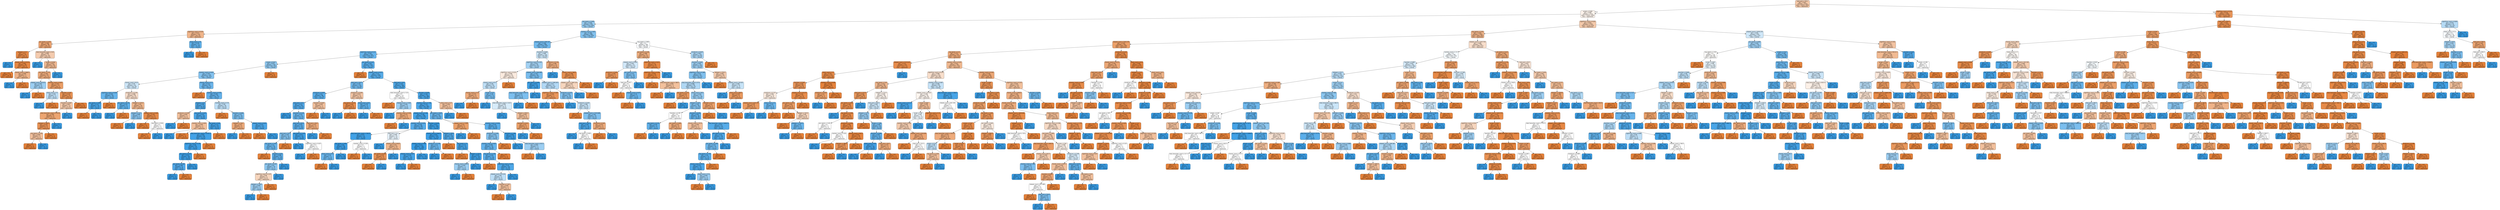digraph Tree {
node [shape=box, style="filled, rounded", color="black", fontname=helvetica] ;
edge [fontname=helvetica] ;
0 [label=<total_post &le; 354.5<br/>gini = 0.461<br/>samples = 4119<br/>value = [2634, 1485]<br/>class = depression>, fillcolor="#e581396f"] ;
1 [label=<emojis &le; 0.049<br/>gini = 0.499<br/>samples = 2714<br/>value = [1424, 1290]<br/>class = depression>, fillcolor="#e5813918"] ;
0 -> 1 [labeldistance=2.5, labelangle=45, headlabel="True"] ;
2 [label=<neg_words &le; 2.649<br/>gini = 0.438<br/>samples = 970<br/>value = [314, 656]<br/>class = normal>, fillcolor="#399de585"] ;
1 -> 2 ;
3 [label=<nightTime_count &le; 0.559<br/>gini = 0.413<br/>samples = 110<br/>value = [78, 32]<br/>class = depression>, fillcolor="#e5813996"] ;
2 -> 3 ;
4 [label=<pos_words &le; 2.431<br/>gini = 0.348<br/>samples = 98<br/>value = [76, 22]<br/>class = depression>, fillcolor="#e58139b5"] ;
3 -> 4 ;
5 [label=<followers &le; 5.5<br/>gini = 0.12<br/>samples = 47<br/>value = [44, 3]<br/>class = depression>, fillcolor="#e58139ee"] ;
4 -> 5 ;
6 [label=<gini = 0.0<br/>samples = 1<br/>value = [0, 1]<br/>class = normal>, fillcolor="#399de5ff"] ;
5 -> 6 ;
7 [label=<friends_count &le; 1572.0<br/>gini = 0.083<br/>samples = 46<br/>value = [44, 2]<br/>class = depression>, fillcolor="#e58139f3"] ;
5 -> 7 ;
8 [label=<gini = 0.0<br/>samples = 39<br/>value = [39, 0]<br/>class = depression>, fillcolor="#e58139ff"] ;
7 -> 8 ;
9 [label=<friends_count &le; 1666.5<br/>gini = 0.408<br/>samples = 7<br/>value = [5, 2]<br/>class = depression>, fillcolor="#e5813999"] ;
7 -> 9 ;
10 [label=<gini = 0.0<br/>samples = 2<br/>value = [0, 2]<br/>class = normal>, fillcolor="#399de5ff"] ;
9 -> 10 ;
11 [label=<gini = 0.0<br/>samples = 5<br/>value = [5, 0]<br/>class = depression>, fillcolor="#e58139ff"] ;
9 -> 11 ;
12 [label=<total_favourites_count &le; 10.0<br/>gini = 0.468<br/>samples = 51<br/>value = [32, 19]<br/>class = depression>, fillcolor="#e5813968"] ;
4 -> 12 ;
13 [label=<gini = 0.0<br/>samples = 5<br/>value = [0, 5]<br/>class = normal>, fillcolor="#399de5ff"] ;
12 -> 13 ;
14 [label=<emojis &le; 0.036<br/>gini = 0.423<br/>samples = 46<br/>value = [32, 14]<br/>class = depression>, fillcolor="#e581398f"] ;
12 -> 14 ;
15 [label=<pos_words &le; 2.74<br/>gini = 0.381<br/>samples = 43<br/>value = [32, 11]<br/>class = depression>, fillcolor="#e58139a7"] ;
14 -> 15 ;
16 [label=<retweet_count &le; 42.012<br/>gini = 0.444<br/>samples = 6<br/>value = [2, 4]<br/>class = normal>, fillcolor="#399de57f"] ;
15 -> 16 ;
17 [label=<gini = 0.0<br/>samples = 4<br/>value = [0, 4]<br/>class = normal>, fillcolor="#399de5ff"] ;
16 -> 17 ;
18 [label=<gini = 0.0<br/>samples = 2<br/>value = [2, 0]<br/>class = depression>, fillcolor="#e58139ff"] ;
16 -> 18 ;
19 [label=<mention_count &le; 0.067<br/>gini = 0.307<br/>samples = 37<br/>value = [30, 7]<br/>class = depression>, fillcolor="#e58139c4"] ;
15 -> 19 ;
20 [label=<listed_count &le; 5.5<br/>gini = 0.48<br/>samples = 5<br/>value = [2, 3]<br/>class = normal>, fillcolor="#399de555"] ;
19 -> 20 ;
21 [label=<gini = 0.0<br/>samples = 3<br/>value = [0, 3]<br/>class = normal>, fillcolor="#399de5ff"] ;
20 -> 21 ;
22 [label=<gini = 0.0<br/>samples = 2<br/>value = [2, 0]<br/>class = depression>, fillcolor="#e58139ff"] ;
20 -> 22 ;
23 [label=<favorites &le; 0.06<br/>gini = 0.219<br/>samples = 32<br/>value = [28, 4]<br/>class = depression>, fillcolor="#e58139db"] ;
19 -> 23 ;
24 [label=<favorites &le; 0.042<br/>gini = 0.463<br/>samples = 11<br/>value = [7, 4]<br/>class = depression>, fillcolor="#e581396d"] ;
23 -> 24 ;
25 [label=<total_favourites_count &le; 4735.0<br/>gini = 0.346<br/>samples = 9<br/>value = [7, 2]<br/>class = depression>, fillcolor="#e58139b6"] ;
24 -> 25 ;
26 [label=<followers &le; 164.5<br/>gini = 0.219<br/>samples = 8<br/>value = [7, 1]<br/>class = depression>, fillcolor="#e58139db"] ;
25 -> 26 ;
27 [label=<neg_words &le; 2.518<br/>gini = 0.444<br/>samples = 3<br/>value = [2, 1]<br/>class = depression>, fillcolor="#e581397f"] ;
26 -> 27 ;
28 [label=<gini = 0.0<br/>samples = 2<br/>value = [2, 0]<br/>class = depression>, fillcolor="#e58139ff"] ;
27 -> 28 ;
29 [label=<gini = 0.0<br/>samples = 1<br/>value = [0, 1]<br/>class = normal>, fillcolor="#399de5ff"] ;
27 -> 29 ;
30 [label=<gini = 0.0<br/>samples = 5<br/>value = [5, 0]<br/>class = depression>, fillcolor="#e58139ff"] ;
26 -> 30 ;
31 [label=<gini = 0.0<br/>samples = 1<br/>value = [0, 1]<br/>class = normal>, fillcolor="#399de5ff"] ;
25 -> 31 ;
32 [label=<gini = 0.0<br/>samples = 2<br/>value = [0, 2]<br/>class = normal>, fillcolor="#399de5ff"] ;
24 -> 32 ;
33 [label=<gini = 0.0<br/>samples = 21<br/>value = [21, 0]<br/>class = depression>, fillcolor="#e58139ff"] ;
23 -> 33 ;
34 [label=<gini = 0.0<br/>samples = 3<br/>value = [0, 3]<br/>class = normal>, fillcolor="#399de5ff"] ;
14 -> 34 ;
35 [label=<listed_count &le; 3.0<br/>gini = 0.278<br/>samples = 12<br/>value = [2, 10]<br/>class = normal>, fillcolor="#399de5cc"] ;
3 -> 35 ;
36 [label=<gini = 0.0<br/>samples = 10<br/>value = [0, 10]<br/>class = normal>, fillcolor="#399de5ff"] ;
35 -> 36 ;
37 [label=<gini = 0.0<br/>samples = 2<br/>value = [2, 0]<br/>class = depression>, fillcolor="#e58139ff"] ;
35 -> 37 ;
38 [label=<mention_count &le; 1.041<br/>gini = 0.398<br/>samples = 860<br/>value = [236, 624]<br/>class = normal>, fillcolor="#399de59f"] ;
2 -> 38 ;
39 [label=<retweet_count &le; 294.141<br/>gini = 0.346<br/>samples = 696<br/>value = [155, 541]<br/>class = normal>, fillcolor="#399de5b6"] ;
38 -> 39 ;
40 [label=<nightTime_count &le; 0.127<br/>gini = 0.297<br/>samples = 578<br/>value = [105, 473]<br/>class = normal>, fillcolor="#399de5c6"] ;
39 -> 40 ;
41 [label=<emojis &le; 0.027<br/>gini = 0.423<br/>samples = 145<br/>value = [44, 101]<br/>class = normal>, fillcolor="#399de590"] ;
40 -> 41 ;
42 [label=<mention_count &le; 0.002<br/>gini = 0.397<br/>samples = 139<br/>value = [38, 101]<br/>class = normal>, fillcolor="#399de59f"] ;
41 -> 42 ;
43 [label=<friends_count &le; 65.0<br/>gini = 0.49<br/>samples = 42<br/>value = [18, 24]<br/>class = normal>, fillcolor="#399de540"] ;
42 -> 43 ;
44 [label=<nightTime_count &le; 0.038<br/>gini = 0.305<br/>samples = 16<br/>value = [3, 13]<br/>class = normal>, fillcolor="#399de5c4"] ;
43 -> 44 ;
45 [label=<pos_words &le; 3.984<br/>gini = 0.133<br/>samples = 14<br/>value = [1, 13]<br/>class = normal>, fillcolor="#399de5eb"] ;
44 -> 45 ;
46 [label=<gini = 0.0<br/>samples = 1<br/>value = [1, 0]<br/>class = depression>, fillcolor="#e58139ff"] ;
45 -> 46 ;
47 [label=<gini = 0.0<br/>samples = 13<br/>value = [0, 13]<br/>class = normal>, fillcolor="#399de5ff"] ;
45 -> 47 ;
48 [label=<gini = 0.0<br/>samples = 2<br/>value = [2, 0]<br/>class = depression>, fillcolor="#e58139ff"] ;
44 -> 48 ;
49 [label=<emoticons &le; 0.144<br/>gini = 0.488<br/>samples = 26<br/>value = [15, 11]<br/>class = depression>, fillcolor="#e5813944"] ;
43 -> 49 ;
50 [label=<pos_words &le; 9.278<br/>gini = 0.278<br/>samples = 6<br/>value = [1, 5]<br/>class = normal>, fillcolor="#399de5cc"] ;
49 -> 50 ;
51 [label=<gini = 0.0<br/>samples = 5<br/>value = [0, 5]<br/>class = normal>, fillcolor="#399de5ff"] ;
50 -> 51 ;
52 [label=<gini = 0.0<br/>samples = 1<br/>value = [1, 0]<br/>class = depression>, fillcolor="#e58139ff"] ;
50 -> 52 ;
53 [label=<followers &le; 125.0<br/>gini = 0.42<br/>samples = 20<br/>value = [14, 6]<br/>class = depression>, fillcolor="#e5813992"] ;
49 -> 53 ;
54 [label=<followers &le; 31.5<br/>gini = 0.408<br/>samples = 7<br/>value = [2, 5]<br/>class = normal>, fillcolor="#399de599"] ;
53 -> 54 ;
55 [label=<gini = 0.0<br/>samples = 2<br/>value = [2, 0]<br/>class = depression>, fillcolor="#e58139ff"] ;
54 -> 55 ;
56 [label=<gini = 0.0<br/>samples = 5<br/>value = [0, 5]<br/>class = normal>, fillcolor="#399de5ff"] ;
54 -> 56 ;
57 [label=<retweet_count &le; 0.049<br/>gini = 0.142<br/>samples = 13<br/>value = [12, 1]<br/>class = depression>, fillcolor="#e58139ea"] ;
53 -> 57 ;
58 [label=<gini = 0.0<br/>samples = 11<br/>value = [11, 0]<br/>class = depression>, fillcolor="#e58139ff"] ;
57 -> 58 ;
59 [label=<neg_words &le; 4.562<br/>gini = 0.5<br/>samples = 2<br/>value = [1, 1]<br/>class = depression>, fillcolor="#e5813900"] ;
57 -> 59 ;
60 [label=<gini = 0.0<br/>samples = 1<br/>value = [1, 0]<br/>class = depression>, fillcolor="#e58139ff"] ;
59 -> 60 ;
61 [label=<gini = 0.0<br/>samples = 1<br/>value = [0, 1]<br/>class = normal>, fillcolor="#399de5ff"] ;
59 -> 61 ;
62 [label=<friends_count &le; 12.5<br/>gini = 0.327<br/>samples = 97<br/>value = [20, 77]<br/>class = normal>, fillcolor="#399de5bd"] ;
42 -> 62 ;
63 [label=<gini = 0.0<br/>samples = 4<br/>value = [4, 0]<br/>class = depression>, fillcolor="#e58139ff"] ;
62 -> 63 ;
64 [label=<mention_count &le; 0.755<br/>gini = 0.285<br/>samples = 93<br/>value = [16, 77]<br/>class = normal>, fillcolor="#399de5ca"] ;
62 -> 64 ;
65 [label=<followers &le; 8.5<br/>gini = 0.195<br/>samples = 73<br/>value = [8, 65]<br/>class = normal>, fillcolor="#399de5e0"] ;
64 -> 65 ;
66 [label=<emoticons &le; 0.185<br/>gini = 0.444<br/>samples = 3<br/>value = [2, 1]<br/>class = depression>, fillcolor="#e581397f"] ;
65 -> 66 ;
67 [label=<gini = 0.0<br/>samples = 1<br/>value = [0, 1]<br/>class = normal>, fillcolor="#399de5ff"] ;
66 -> 67 ;
68 [label=<gini = 0.0<br/>samples = 2<br/>value = [2, 0]<br/>class = depression>, fillcolor="#e58139ff"] ;
66 -> 68 ;
69 [label=<neg_words &le; 2.871<br/>gini = 0.157<br/>samples = 70<br/>value = [6, 64]<br/>class = normal>, fillcolor="#399de5e7"] ;
65 -> 69 ;
70 [label=<mention_count &le; 0.091<br/>gini = 0.444<br/>samples = 3<br/>value = [2, 1]<br/>class = depression>, fillcolor="#e581397f"] ;
69 -> 70 ;
71 [label=<gini = 0.0<br/>samples = 1<br/>value = [0, 1]<br/>class = normal>, fillcolor="#399de5ff"] ;
70 -> 71 ;
72 [label=<gini = 0.0<br/>samples = 2<br/>value = [2, 0]<br/>class = depression>, fillcolor="#e58139ff"] ;
70 -> 72 ;
73 [label=<pos_words &le; 9.92<br/>gini = 0.112<br/>samples = 67<br/>value = [4, 63]<br/>class = normal>, fillcolor="#399de5ef"] ;
69 -> 73 ;
74 [label=<total_favourites_count &le; 31351.5<br/>gini = 0.087<br/>samples = 66<br/>value = [3, 63]<br/>class = normal>, fillcolor="#399de5f3"] ;
73 -> 74 ;
75 [label=<nightTime_count &le; 0.119<br/>gini = 0.06<br/>samples = 65<br/>value = [2, 63]<br/>class = normal>, fillcolor="#399de5f7"] ;
74 -> 75 ;
76 [label=<pos_words &le; 4.367<br/>gini = 0.031<br/>samples = 64<br/>value = [1, 63]<br/>class = normal>, fillcolor="#399de5fb"] ;
75 -> 76 ;
77 [label=<pos_words &le; 4.342<br/>gini = 0.198<br/>samples = 9<br/>value = [1, 8]<br/>class = normal>, fillcolor="#399de5df"] ;
76 -> 77 ;
78 [label=<gini = 0.0<br/>samples = 8<br/>value = [0, 8]<br/>class = normal>, fillcolor="#399de5ff"] ;
77 -> 78 ;
79 [label=<gini = 0.0<br/>samples = 1<br/>value = [1, 0]<br/>class = depression>, fillcolor="#e58139ff"] ;
77 -> 79 ;
80 [label=<gini = 0.0<br/>samples = 55<br/>value = [0, 55]<br/>class = normal>, fillcolor="#399de5ff"] ;
76 -> 80 ;
81 [label=<gini = 0.0<br/>samples = 1<br/>value = [1, 0]<br/>class = depression>, fillcolor="#e58139ff"] ;
75 -> 81 ;
82 [label=<gini = 0.0<br/>samples = 1<br/>value = [1, 0]<br/>class = depression>, fillcolor="#e58139ff"] ;
74 -> 82 ;
83 [label=<gini = 0.0<br/>samples = 1<br/>value = [1, 0]<br/>class = depression>, fillcolor="#e58139ff"] ;
73 -> 83 ;
84 [label=<mention_count &le; 0.79<br/>gini = 0.48<br/>samples = 20<br/>value = [8, 12]<br/>class = normal>, fillcolor="#399de555"] ;
64 -> 84 ;
85 [label=<gini = 0.0<br/>samples = 4<br/>value = [4, 0]<br/>class = depression>, fillcolor="#e58139ff"] ;
84 -> 85 ;
86 [label=<favorites &le; 0.066<br/>gini = 0.375<br/>samples = 16<br/>value = [4, 12]<br/>class = normal>, fillcolor="#399de5aa"] ;
84 -> 86 ;
87 [label=<followers &le; 18.0<br/>gini = 0.375<br/>samples = 4<br/>value = [3, 1]<br/>class = depression>, fillcolor="#e58139aa"] ;
86 -> 87 ;
88 [label=<gini = 0.0<br/>samples = 1<br/>value = [0, 1]<br/>class = normal>, fillcolor="#399de5ff"] ;
87 -> 88 ;
89 [label=<gini = 0.0<br/>samples = 3<br/>value = [3, 0]<br/>class = depression>, fillcolor="#e58139ff"] ;
87 -> 89 ;
90 [label=<retweet_count &le; 0.021<br/>gini = 0.153<br/>samples = 12<br/>value = [1, 11]<br/>class = normal>, fillcolor="#399de5e8"] ;
86 -> 90 ;
91 [label=<gini = 0.0<br/>samples = 1<br/>value = [1, 0]<br/>class = depression>, fillcolor="#e58139ff"] ;
90 -> 91 ;
92 [label=<gini = 0.0<br/>samples = 11<br/>value = [0, 11]<br/>class = normal>, fillcolor="#399de5ff"] ;
90 -> 92 ;
93 [label=<gini = 0.0<br/>samples = 6<br/>value = [6, 0]<br/>class = depression>, fillcolor="#e58139ff"] ;
41 -> 93 ;
94 [label=<pos_words &le; 2.227<br/>gini = 0.242<br/>samples = 433<br/>value = [61, 372]<br/>class = normal>, fillcolor="#399de5d5"] ;
40 -> 94 ;
95 [label=<gini = 0.0<br/>samples = 4<br/>value = [4, 0]<br/>class = depression>, fillcolor="#e58139ff"] ;
94 -> 95 ;
96 [label=<retweet_count &le; 0.011<br/>gini = 0.23<br/>samples = 429<br/>value = [57, 372]<br/>class = normal>, fillcolor="#399de5d8"] ;
94 -> 96 ;
97 [label=<total_post &le; 167.5<br/>gini = 0.347<br/>samples = 103<br/>value = [23, 80]<br/>class = normal>, fillcolor="#399de5b6"] ;
96 -> 97 ;
98 [label=<emoticons &le; 0.855<br/>gini = 0.24<br/>samples = 86<br/>value = [12, 74]<br/>class = normal>, fillcolor="#399de5d6"] ;
97 -> 98 ;
99 [label=<total_post &le; 16.5<br/>gini = 0.212<br/>samples = 83<br/>value = [10, 73]<br/>class = normal>, fillcolor="#399de5dc"] ;
98 -> 99 ;
100 [label=<gini = 0.0<br/>samples = 32<br/>value = [0, 32]<br/>class = normal>, fillcolor="#399de5ff"] ;
99 -> 100 ;
101 [label=<favorites &le; 0.129<br/>gini = 0.315<br/>samples = 51<br/>value = [10, 41]<br/>class = normal>, fillcolor="#399de5c1"] ;
99 -> 101 ;
102 [label=<total_post &le; 60.5<br/>gini = 0.254<br/>samples = 47<br/>value = [7, 40]<br/>class = normal>, fillcolor="#399de5d2"] ;
101 -> 102 ;
103 [label=<total_post &le; 52.5<br/>gini = 0.397<br/>samples = 22<br/>value = [6, 16]<br/>class = normal>, fillcolor="#399de59f"] ;
102 -> 103 ;
104 [label=<neg_words &le; 3.021<br/>gini = 0.32<br/>samples = 20<br/>value = [4, 16]<br/>class = normal>, fillcolor="#399de5bf"] ;
103 -> 104 ;
105 [label=<gini = 0.0<br/>samples = 1<br/>value = [1, 0]<br/>class = depression>, fillcolor="#e58139ff"] ;
104 -> 105 ;
106 [label=<favorites &le; 0.01<br/>gini = 0.266<br/>samples = 19<br/>value = [3, 16]<br/>class = normal>, fillcolor="#399de5cf"] ;
104 -> 106 ;
107 [label=<pos_words &le; 6.263<br/>gini = 0.42<br/>samples = 10<br/>value = [3, 7]<br/>class = normal>, fillcolor="#399de592"] ;
106 -> 107 ;
108 [label=<nightTime_count &le; 0.337<br/>gini = 0.48<br/>samples = 5<br/>value = [3, 2]<br/>class = depression>, fillcolor="#e5813955"] ;
107 -> 108 ;
109 [label=<followers &le; 138.5<br/>gini = 0.444<br/>samples = 3<br/>value = [1, 2]<br/>class = normal>, fillcolor="#399de57f"] ;
108 -> 109 ;
110 [label=<gini = 0.0<br/>samples = 2<br/>value = [0, 2]<br/>class = normal>, fillcolor="#399de5ff"] ;
109 -> 110 ;
111 [label=<gini = 0.0<br/>samples = 1<br/>value = [1, 0]<br/>class = depression>, fillcolor="#e58139ff"] ;
109 -> 111 ;
112 [label=<gini = 0.0<br/>samples = 2<br/>value = [2, 0]<br/>class = depression>, fillcolor="#e58139ff"] ;
108 -> 112 ;
113 [label=<gini = 0.0<br/>samples = 5<br/>value = [0, 5]<br/>class = normal>, fillcolor="#399de5ff"] ;
107 -> 113 ;
114 [label=<gini = 0.0<br/>samples = 9<br/>value = [0, 9]<br/>class = normal>, fillcolor="#399de5ff"] ;
106 -> 114 ;
115 [label=<gini = 0.0<br/>samples = 2<br/>value = [2, 0]<br/>class = depression>, fillcolor="#e58139ff"] ;
103 -> 115 ;
116 [label=<neg_words &le; 7.153<br/>gini = 0.077<br/>samples = 25<br/>value = [1, 24]<br/>class = normal>, fillcolor="#399de5f4"] ;
102 -> 116 ;
117 [label=<gini = 0.0<br/>samples = 23<br/>value = [0, 23]<br/>class = normal>, fillcolor="#399de5ff"] ;
116 -> 117 ;
118 [label=<nightTime_count &le; 0.437<br/>gini = 0.5<br/>samples = 2<br/>value = [1, 1]<br/>class = depression>, fillcolor="#e5813900"] ;
116 -> 118 ;
119 [label=<gini = 0.0<br/>samples = 1<br/>value = [0, 1]<br/>class = normal>, fillcolor="#399de5ff"] ;
118 -> 119 ;
120 [label=<gini = 0.0<br/>samples = 1<br/>value = [1, 0]<br/>class = depression>, fillcolor="#e58139ff"] ;
118 -> 120 ;
121 [label=<total_post &le; 29.0<br/>gini = 0.375<br/>samples = 4<br/>value = [3, 1]<br/>class = depression>, fillcolor="#e58139aa"] ;
101 -> 121 ;
122 [label=<gini = 0.0<br/>samples = 1<br/>value = [0, 1]<br/>class = normal>, fillcolor="#399de5ff"] ;
121 -> 122 ;
123 [label=<gini = 0.0<br/>samples = 3<br/>value = [3, 0]<br/>class = depression>, fillcolor="#e58139ff"] ;
121 -> 123 ;
124 [label=<favorites &le; 0.045<br/>gini = 0.444<br/>samples = 3<br/>value = [2, 1]<br/>class = depression>, fillcolor="#e581397f"] ;
98 -> 124 ;
125 [label=<gini = 0.0<br/>samples = 2<br/>value = [2, 0]<br/>class = depression>, fillcolor="#e58139ff"] ;
124 -> 125 ;
126 [label=<gini = 0.0<br/>samples = 1<br/>value = [0, 1]<br/>class = normal>, fillcolor="#399de5ff"] ;
124 -> 126 ;
127 [label=<emoticons &le; 0.265<br/>gini = 0.457<br/>samples = 17<br/>value = [11, 6]<br/>class = depression>, fillcolor="#e5813974"] ;
97 -> 127 ;
128 [label=<neg_words &le; 3.039<br/>gini = 0.165<br/>samples = 11<br/>value = [10, 1]<br/>class = depression>, fillcolor="#e58139e6"] ;
127 -> 128 ;
129 [label=<gini = 0.0<br/>samples = 1<br/>value = [0, 1]<br/>class = normal>, fillcolor="#399de5ff"] ;
128 -> 129 ;
130 [label=<gini = 0.0<br/>samples = 10<br/>value = [10, 0]<br/>class = depression>, fillcolor="#e58139ff"] ;
128 -> 130 ;
131 [label=<listed_count &le; 28.5<br/>gini = 0.278<br/>samples = 6<br/>value = [1, 5]<br/>class = normal>, fillcolor="#399de5cc"] ;
127 -> 131 ;
132 [label=<gini = 0.0<br/>samples = 5<br/>value = [0, 5]<br/>class = normal>, fillcolor="#399de5ff"] ;
131 -> 132 ;
133 [label=<gini = 0.0<br/>samples = 1<br/>value = [1, 0]<br/>class = depression>, fillcolor="#e58139ff"] ;
131 -> 133 ;
134 [label=<total_post &le; 10.0<br/>gini = 0.187<br/>samples = 326<br/>value = [34, 292]<br/>class = normal>, fillcolor="#399de5e1"] ;
96 -> 134 ;
135 [label=<total_favourites_count &le; 13.0<br/>gini = 0.5<br/>samples = 12<br/>value = [6, 6]<br/>class = depression>, fillcolor="#e5813900"] ;
134 -> 135 ;
136 [label=<gini = 0.0<br/>samples = 3<br/>value = [3, 0]<br/>class = depression>, fillcolor="#e58139ff"] ;
135 -> 136 ;
137 [label=<retweet_count &le; 3.028<br/>gini = 0.444<br/>samples = 9<br/>value = [3, 6]<br/>class = normal>, fillcolor="#399de57f"] ;
135 -> 137 ;
138 [label=<gini = 0.0<br/>samples = 5<br/>value = [0, 5]<br/>class = normal>, fillcolor="#399de5ff"] ;
137 -> 138 ;
139 [label=<mention_count &le; 0.938<br/>gini = 0.375<br/>samples = 4<br/>value = [3, 1]<br/>class = depression>, fillcolor="#e58139aa"] ;
137 -> 139 ;
140 [label=<gini = 0.0<br/>samples = 3<br/>value = [3, 0]<br/>class = depression>, fillcolor="#e58139ff"] ;
139 -> 140 ;
141 [label=<gini = 0.0<br/>samples = 1<br/>value = [0, 1]<br/>class = normal>, fillcolor="#399de5ff"] ;
139 -> 141 ;
142 [label=<favorites &le; 8.656<br/>gini = 0.162<br/>samples = 314<br/>value = [28, 286]<br/>class = normal>, fillcolor="#399de5e6"] ;
134 -> 142 ;
143 [label=<mention_count &le; 0.796<br/>gini = 0.153<br/>samples = 311<br/>value = [26, 285]<br/>class = normal>, fillcolor="#399de5e8"] ;
142 -> 143 ;
144 [label=<retweet_count &le; 0.169<br/>gini = 0.106<br/>samples = 249<br/>value = [14, 235]<br/>class = normal>, fillcolor="#399de5f0"] ;
143 -> 144 ;
145 [label=<mention_count &le; 0.351<br/>gini = 0.236<br/>samples = 66<br/>value = [9, 57]<br/>class = normal>, fillcolor="#399de5d7"] ;
144 -> 145 ;
146 [label=<total_favourites_count &le; 3363.0<br/>gini = 0.075<br/>samples = 51<br/>value = [2, 49]<br/>class = normal>, fillcolor="#399de5f5"] ;
145 -> 146 ;
147 [label=<neg_words &le; 3.002<br/>gini = 0.04<br/>samples = 49<br/>value = [1, 48]<br/>class = normal>, fillcolor="#399de5fa"] ;
146 -> 147 ;
148 [label=<listed_count &le; 25.0<br/>gini = 0.32<br/>samples = 5<br/>value = [1, 4]<br/>class = normal>, fillcolor="#399de5bf"] ;
147 -> 148 ;
149 [label=<gini = 0.0<br/>samples = 1<br/>value = [1, 0]<br/>class = depression>, fillcolor="#e58139ff"] ;
148 -> 149 ;
150 [label=<gini = 0.0<br/>samples = 4<br/>value = [0, 4]<br/>class = normal>, fillcolor="#399de5ff"] ;
148 -> 150 ;
151 [label=<gini = 0.0<br/>samples = 44<br/>value = [0, 44]<br/>class = normal>, fillcolor="#399de5ff"] ;
147 -> 151 ;
152 [label=<mention_count &le; 0.254<br/>gini = 0.5<br/>samples = 2<br/>value = [1, 1]<br/>class = depression>, fillcolor="#e5813900"] ;
146 -> 152 ;
153 [label=<gini = 0.0<br/>samples = 1<br/>value = [1, 0]<br/>class = depression>, fillcolor="#e58139ff"] ;
152 -> 153 ;
154 [label=<gini = 0.0<br/>samples = 1<br/>value = [0, 1]<br/>class = normal>, fillcolor="#399de5ff"] ;
152 -> 154 ;
155 [label=<total_post &le; 31.5<br/>gini = 0.498<br/>samples = 15<br/>value = [7, 8]<br/>class = normal>, fillcolor="#399de520"] ;
145 -> 155 ;
156 [label=<gini = 0.0<br/>samples = 5<br/>value = [0, 5]<br/>class = normal>, fillcolor="#399de5ff"] ;
155 -> 156 ;
157 [label=<friends_count &le; 618.5<br/>gini = 0.42<br/>samples = 10<br/>value = [7, 3]<br/>class = depression>, fillcolor="#e5813992"] ;
155 -> 157 ;
158 [label=<pos_words &le; 8.269<br/>gini = 0.219<br/>samples = 8<br/>value = [7, 1]<br/>class = depression>, fillcolor="#e58139db"] ;
157 -> 158 ;
159 [label=<gini = 0.0<br/>samples = 7<br/>value = [7, 0]<br/>class = depression>, fillcolor="#e58139ff"] ;
158 -> 159 ;
160 [label=<gini = 0.0<br/>samples = 1<br/>value = [0, 1]<br/>class = normal>, fillcolor="#399de5ff"] ;
158 -> 160 ;
161 [label=<gini = 0.0<br/>samples = 2<br/>value = [0, 2]<br/>class = normal>, fillcolor="#399de5ff"] ;
157 -> 161 ;
162 [label=<favorites &le; 0.818<br/>gini = 0.053<br/>samples = 183<br/>value = [5, 178]<br/>class = normal>, fillcolor="#399de5f8"] ;
144 -> 162 ;
163 [label=<friends_count &le; 2564.5<br/>gini = 0.025<br/>samples = 155<br/>value = [2, 153]<br/>class = normal>, fillcolor="#399de5fc"] ;
162 -> 163 ;
164 [label=<retweet_count &le; 0.458<br/>gini = 0.013<br/>samples = 150<br/>value = [1, 149]<br/>class = normal>, fillcolor="#399de5fd"] ;
163 -> 164 ;
165 [label=<retweet_count &le; 0.447<br/>gini = 0.124<br/>samples = 15<br/>value = [1, 14]<br/>class = normal>, fillcolor="#399de5ed"] ;
164 -> 165 ;
166 [label=<gini = 0.0<br/>samples = 14<br/>value = [0, 14]<br/>class = normal>, fillcolor="#399de5ff"] ;
165 -> 166 ;
167 [label=<gini = 0.0<br/>samples = 1<br/>value = [1, 0]<br/>class = depression>, fillcolor="#e58139ff"] ;
165 -> 167 ;
168 [label=<gini = 0.0<br/>samples = 135<br/>value = [0, 135]<br/>class = normal>, fillcolor="#399de5ff"] ;
164 -> 168 ;
169 [label=<emoticons &le; 0.318<br/>gini = 0.32<br/>samples = 5<br/>value = [1, 4]<br/>class = normal>, fillcolor="#399de5bf"] ;
163 -> 169 ;
170 [label=<gini = 0.0<br/>samples = 4<br/>value = [0, 4]<br/>class = normal>, fillcolor="#399de5ff"] ;
169 -> 170 ;
171 [label=<gini = 0.0<br/>samples = 1<br/>value = [1, 0]<br/>class = depression>, fillcolor="#e58139ff"] ;
169 -> 171 ;
172 [label=<followers &le; 99.0<br/>gini = 0.191<br/>samples = 28<br/>value = [3, 25]<br/>class = normal>, fillcolor="#399de5e0"] ;
162 -> 172 ;
173 [label=<gini = 0.0<br/>samples = 1<br/>value = [1, 0]<br/>class = depression>, fillcolor="#e58139ff"] ;
172 -> 173 ;
174 [label=<neg_words &le; 3.1<br/>gini = 0.137<br/>samples = 27<br/>value = [2, 25]<br/>class = normal>, fillcolor="#399de5eb"] ;
172 -> 174 ;
175 [label=<gini = 0.0<br/>samples = 1<br/>value = [1, 0]<br/>class = depression>, fillcolor="#e58139ff"] ;
174 -> 175 ;
176 [label=<followers &le; 216.0<br/>gini = 0.074<br/>samples = 26<br/>value = [1, 25]<br/>class = normal>, fillcolor="#399de5f5"] ;
174 -> 176 ;
177 [label=<friends_count &le; 449.0<br/>gini = 0.444<br/>samples = 3<br/>value = [1, 2]<br/>class = normal>, fillcolor="#399de57f"] ;
176 -> 177 ;
178 [label=<gini = 0.0<br/>samples = 2<br/>value = [0, 2]<br/>class = normal>, fillcolor="#399de5ff"] ;
177 -> 178 ;
179 [label=<gini = 0.0<br/>samples = 1<br/>value = [1, 0]<br/>class = depression>, fillcolor="#e58139ff"] ;
177 -> 179 ;
180 [label=<gini = 0.0<br/>samples = 23<br/>value = [0, 23]<br/>class = normal>, fillcolor="#399de5ff"] ;
176 -> 180 ;
181 [label=<pos_words &le; 3.815<br/>gini = 0.312<br/>samples = 62<br/>value = [12, 50]<br/>class = normal>, fillcolor="#399de5c2"] ;
143 -> 181 ;
182 [label=<retweet_count &le; 1.028<br/>gini = 0.32<br/>samples = 5<br/>value = [4, 1]<br/>class = depression>, fillcolor="#e58139bf"] ;
181 -> 182 ;
183 [label=<gini = 0.0<br/>samples = 1<br/>value = [0, 1]<br/>class = normal>, fillcolor="#399de5ff"] ;
182 -> 183 ;
184 [label=<gini = 0.0<br/>samples = 4<br/>value = [4, 0]<br/>class = depression>, fillcolor="#e58139ff"] ;
182 -> 184 ;
185 [label=<mention_count &le; 0.924<br/>gini = 0.241<br/>samples = 57<br/>value = [8, 49]<br/>class = normal>, fillcolor="#399de5d5"] ;
181 -> 185 ;
186 [label=<emoticons &le; 0.385<br/>gini = 0.403<br/>samples = 25<br/>value = [7, 18]<br/>class = normal>, fillcolor="#399de59c"] ;
185 -> 186 ;
187 [label=<mention_count &le; 0.921<br/>gini = 0.298<br/>samples = 22<br/>value = [4, 18]<br/>class = normal>, fillcolor="#399de5c6"] ;
186 -> 187 ;
188 [label=<neg_words &le; 3.168<br/>gini = 0.245<br/>samples = 21<br/>value = [3, 18]<br/>class = normal>, fillcolor="#399de5d4"] ;
187 -> 188 ;
189 [label=<gini = 0.0<br/>samples = 1<br/>value = [1, 0]<br/>class = depression>, fillcolor="#e58139ff"] ;
188 -> 189 ;
190 [label=<nightTime_count &le; 0.235<br/>gini = 0.18<br/>samples = 20<br/>value = [2, 18]<br/>class = normal>, fillcolor="#399de5e3"] ;
188 -> 190 ;
191 [label=<retweet_count &le; 25.224<br/>gini = 0.48<br/>samples = 5<br/>value = [2, 3]<br/>class = normal>, fillcolor="#399de555"] ;
190 -> 191 ;
192 [label=<gini = 0.0<br/>samples = 2<br/>value = [0, 2]<br/>class = normal>, fillcolor="#399de5ff"] ;
191 -> 192 ;
193 [label=<favorites &le; 1.357<br/>gini = 0.444<br/>samples = 3<br/>value = [2, 1]<br/>class = depression>, fillcolor="#e581397f"] ;
191 -> 193 ;
194 [label=<gini = 0.0<br/>samples = 2<br/>value = [2, 0]<br/>class = depression>, fillcolor="#e58139ff"] ;
193 -> 194 ;
195 [label=<gini = 0.0<br/>samples = 1<br/>value = [0, 1]<br/>class = normal>, fillcolor="#399de5ff"] ;
193 -> 195 ;
196 [label=<gini = 0.0<br/>samples = 15<br/>value = [0, 15]<br/>class = normal>, fillcolor="#399de5ff"] ;
190 -> 196 ;
197 [label=<gini = 0.0<br/>samples = 1<br/>value = [1, 0]<br/>class = depression>, fillcolor="#e58139ff"] ;
187 -> 197 ;
198 [label=<gini = 0.0<br/>samples = 3<br/>value = [3, 0]<br/>class = depression>, fillcolor="#e58139ff"] ;
186 -> 198 ;
199 [label=<favorites &le; 1.104<br/>gini = 0.061<br/>samples = 32<br/>value = [1, 31]<br/>class = normal>, fillcolor="#399de5f7"] ;
185 -> 199 ;
200 [label=<gini = 0.0<br/>samples = 29<br/>value = [0, 29]<br/>class = normal>, fillcolor="#399de5ff"] ;
199 -> 200 ;
201 [label=<total_favourites_count &le; 472.5<br/>gini = 0.444<br/>samples = 3<br/>value = [1, 2]<br/>class = normal>, fillcolor="#399de57f"] ;
199 -> 201 ;
202 [label=<gini = 0.0<br/>samples = 1<br/>value = [1, 0]<br/>class = depression>, fillcolor="#e58139ff"] ;
201 -> 202 ;
203 [label=<gini = 0.0<br/>samples = 2<br/>value = [0, 2]<br/>class = normal>, fillcolor="#399de5ff"] ;
201 -> 203 ;
204 [label=<listed_count &le; 51.5<br/>gini = 0.444<br/>samples = 3<br/>value = [2, 1]<br/>class = depression>, fillcolor="#e581397f"] ;
142 -> 204 ;
205 [label=<gini = 0.0<br/>samples = 1<br/>value = [0, 1]<br/>class = normal>, fillcolor="#399de5ff"] ;
204 -> 205 ;
206 [label=<gini = 0.0<br/>samples = 2<br/>value = [2, 0]<br/>class = depression>, fillcolor="#e58139ff"] ;
204 -> 206 ;
207 [label=<favorites &le; 0.666<br/>gini = 0.488<br/>samples = 118<br/>value = [50, 68]<br/>class = normal>, fillcolor="#399de544"] ;
39 -> 207 ;
208 [label=<nightTime_count &le; 0.255<br/>gini = 0.453<br/>samples = 95<br/>value = [33, 62]<br/>class = normal>, fillcolor="#399de577"] ;
207 -> 208 ;
209 [label=<nightTime_count &le; 0.225<br/>gini = 0.496<br/>samples = 33<br/>value = [18, 15]<br/>class = depression>, fillcolor="#e581392a"] ;
208 -> 209 ;
210 [label=<friends_count &le; 47.5<br/>gini = 0.48<br/>samples = 25<br/>value = [10, 15]<br/>class = normal>, fillcolor="#399de555"] ;
209 -> 210 ;
211 [label=<friends_count &le; 13.5<br/>gini = 0.375<br/>samples = 8<br/>value = [6, 2]<br/>class = depression>, fillcolor="#e58139aa"] ;
210 -> 211 ;
212 [label=<gini = 0.0<br/>samples = 2<br/>value = [0, 2]<br/>class = normal>, fillcolor="#399de5ff"] ;
211 -> 212 ;
213 [label=<gini = 0.0<br/>samples = 6<br/>value = [6, 0]<br/>class = depression>, fillcolor="#e58139ff"] ;
211 -> 213 ;
214 [label=<emojis &le; 0.01<br/>gini = 0.36<br/>samples = 17<br/>value = [4, 13]<br/>class = normal>, fillcolor="#399de5b1"] ;
210 -> 214 ;
215 [label=<gini = 0.0<br/>samples = 8<br/>value = [0, 8]<br/>class = normal>, fillcolor="#399de5ff"] ;
214 -> 215 ;
216 [label=<total_favourites_count &le; 110.5<br/>gini = 0.494<br/>samples = 9<br/>value = [4, 5]<br/>class = normal>, fillcolor="#399de533"] ;
214 -> 216 ;
217 [label=<gini = 0.0<br/>samples = 3<br/>value = [0, 3]<br/>class = normal>, fillcolor="#399de5ff"] ;
216 -> 217 ;
218 [label=<followers &le; 876.5<br/>gini = 0.444<br/>samples = 6<br/>value = [4, 2]<br/>class = depression>, fillcolor="#e581397f"] ;
216 -> 218 ;
219 [label=<favorites &le; 0.031<br/>gini = 0.32<br/>samples = 5<br/>value = [4, 1]<br/>class = depression>, fillcolor="#e58139bf"] ;
218 -> 219 ;
220 [label=<gini = 0.0<br/>samples = 1<br/>value = [0, 1]<br/>class = normal>, fillcolor="#399de5ff"] ;
219 -> 220 ;
221 [label=<gini = 0.0<br/>samples = 4<br/>value = [4, 0]<br/>class = depression>, fillcolor="#e58139ff"] ;
219 -> 221 ;
222 [label=<gini = 0.0<br/>samples = 1<br/>value = [0, 1]<br/>class = normal>, fillcolor="#399de5ff"] ;
218 -> 222 ;
223 [label=<gini = 0.0<br/>samples = 8<br/>value = [8, 0]<br/>class = depression>, fillcolor="#e58139ff"] ;
209 -> 223 ;
224 [label=<retweet_count &le; 916.949<br/>gini = 0.367<br/>samples = 62<br/>value = [15, 47]<br/>class = normal>, fillcolor="#399de5ae"] ;
208 -> 224 ;
225 [label=<pos_words &le; 4.404<br/>gini = 0.077<br/>samples = 25<br/>value = [1, 24]<br/>class = normal>, fillcolor="#399de5f4"] ;
224 -> 225 ;
226 [label=<total_favourites_count &le; 937.0<br/>gini = 0.375<br/>samples = 4<br/>value = [1, 3]<br/>class = normal>, fillcolor="#399de5aa"] ;
225 -> 226 ;
227 [label=<gini = 0.0<br/>samples = 3<br/>value = [0, 3]<br/>class = normal>, fillcolor="#399de5ff"] ;
226 -> 227 ;
228 [label=<gini = 0.0<br/>samples = 1<br/>value = [1, 0]<br/>class = depression>, fillcolor="#e58139ff"] ;
226 -> 228 ;
229 [label=<gini = 0.0<br/>samples = 21<br/>value = [0, 21]<br/>class = normal>, fillcolor="#399de5ff"] ;
225 -> 229 ;
230 [label=<retweet_count &le; 1285.003<br/>gini = 0.47<br/>samples = 37<br/>value = [14, 23]<br/>class = normal>, fillcolor="#399de564"] ;
224 -> 230 ;
231 [label=<nightTime_count &le; 0.289<br/>gini = 0.245<br/>samples = 7<br/>value = [6, 1]<br/>class = depression>, fillcolor="#e58139d4"] ;
230 -> 231 ;
232 [label=<gini = 0.0<br/>samples = 1<br/>value = [0, 1]<br/>class = normal>, fillcolor="#399de5ff"] ;
231 -> 232 ;
233 [label=<gini = 0.0<br/>samples = 6<br/>value = [6, 0]<br/>class = depression>, fillcolor="#e58139ff"] ;
231 -> 233 ;
234 [label=<emoticons &le; 0.221<br/>gini = 0.391<br/>samples = 30<br/>value = [8, 22]<br/>class = normal>, fillcolor="#399de5a2"] ;
230 -> 234 ;
235 [label=<gini = 0.0<br/>samples = 11<br/>value = [0, 11]<br/>class = normal>, fillcolor="#399de5ff"] ;
234 -> 235 ;
236 [label=<emoticons &le; 0.261<br/>gini = 0.488<br/>samples = 19<br/>value = [8, 11]<br/>class = normal>, fillcolor="#399de546"] ;
234 -> 236 ;
237 [label=<gini = 0.0<br/>samples = 4<br/>value = [4, 0]<br/>class = depression>, fillcolor="#e58139ff"] ;
236 -> 237 ;
238 [label=<retweet_count &le; 7219.688<br/>gini = 0.391<br/>samples = 15<br/>value = [4, 11]<br/>class = normal>, fillcolor="#399de5a2"] ;
236 -> 238 ;
239 [label=<total_post &le; 241.5<br/>gini = 0.165<br/>samples = 11<br/>value = [1, 10]<br/>class = normal>, fillcolor="#399de5e6"] ;
238 -> 239 ;
240 [label=<gini = 0.0<br/>samples = 9<br/>value = [0, 9]<br/>class = normal>, fillcolor="#399de5ff"] ;
239 -> 240 ;
241 [label=<neg_words &le; 4.003<br/>gini = 0.5<br/>samples = 2<br/>value = [1, 1]<br/>class = depression>, fillcolor="#e5813900"] ;
239 -> 241 ;
242 [label=<gini = 0.0<br/>samples = 1<br/>value = [0, 1]<br/>class = normal>, fillcolor="#399de5ff"] ;
241 -> 242 ;
243 [label=<gini = 0.0<br/>samples = 1<br/>value = [1, 0]<br/>class = depression>, fillcolor="#e58139ff"] ;
241 -> 243 ;
244 [label=<emoticons &le; 0.48<br/>gini = 0.375<br/>samples = 4<br/>value = [3, 1]<br/>class = depression>, fillcolor="#e58139aa"] ;
238 -> 244 ;
245 [label=<gini = 0.0<br/>samples = 3<br/>value = [3, 0]<br/>class = depression>, fillcolor="#e58139ff"] ;
244 -> 245 ;
246 [label=<gini = 0.0<br/>samples = 1<br/>value = [0, 1]<br/>class = normal>, fillcolor="#399de5ff"] ;
244 -> 246 ;
247 [label=<emoticons &le; 0.134<br/>gini = 0.386<br/>samples = 23<br/>value = [17, 6]<br/>class = depression>, fillcolor="#e58139a5"] ;
207 -> 247 ;
248 [label=<gini = 0.0<br/>samples = 4<br/>value = [0, 4]<br/>class = normal>, fillcolor="#399de5ff"] ;
247 -> 248 ;
249 [label=<friends_count &le; 169.5<br/>gini = 0.188<br/>samples = 19<br/>value = [17, 2]<br/>class = depression>, fillcolor="#e58139e1"] ;
247 -> 249 ;
250 [label=<retweet_count &le; 1087.519<br/>gini = 0.48<br/>samples = 5<br/>value = [3, 2]<br/>class = depression>, fillcolor="#e5813955"] ;
249 -> 250 ;
251 [label=<gini = 0.0<br/>samples = 2<br/>value = [0, 2]<br/>class = normal>, fillcolor="#399de5ff"] ;
250 -> 251 ;
252 [label=<gini = 0.0<br/>samples = 3<br/>value = [3, 0]<br/>class = depression>, fillcolor="#e58139ff"] ;
250 -> 252 ;
253 [label=<gini = 0.0<br/>samples = 14<br/>value = [14, 0]<br/>class = depression>, fillcolor="#e58139ff"] ;
249 -> 253 ;
254 [label=<neg_words &le; 3.842<br/>gini = 0.5<br/>samples = 164<br/>value = [81, 83]<br/>class = normal>, fillcolor="#399de506"] ;
38 -> 254 ;
255 [label=<pos_words &le; 4.188<br/>gini = 0.388<br/>samples = 57<br/>value = [42, 15]<br/>class = depression>, fillcolor="#e58139a4"] ;
254 -> 255 ;
256 [label=<retweet_count &le; 0.042<br/>gini = 0.491<br/>samples = 23<br/>value = [10, 13]<br/>class = normal>, fillcolor="#399de53b"] ;
255 -> 256 ;
257 [label=<emoticons &le; 0.065<br/>gini = 0.245<br/>samples = 7<br/>value = [6, 1]<br/>class = depression>, fillcolor="#e58139d4"] ;
256 -> 257 ;
258 [label=<gini = 0.0<br/>samples = 1<br/>value = [0, 1]<br/>class = normal>, fillcolor="#399de5ff"] ;
257 -> 258 ;
259 [label=<gini = 0.0<br/>samples = 6<br/>value = [6, 0]<br/>class = depression>, fillcolor="#e58139ff"] ;
257 -> 259 ;
260 [label=<pos_words &le; 3.777<br/>gini = 0.375<br/>samples = 16<br/>value = [4, 12]<br/>class = normal>, fillcolor="#399de5aa"] ;
256 -> 260 ;
261 [label=<total_post &le; 50.5<br/>gini = 0.5<br/>samples = 8<br/>value = [4, 4]<br/>class = depression>, fillcolor="#e5813900"] ;
260 -> 261 ;
262 [label=<gini = 0.0<br/>samples = 3<br/>value = [3, 0]<br/>class = depression>, fillcolor="#e58139ff"] ;
261 -> 262 ;
263 [label=<retweet_count &le; 0.477<br/>gini = 0.32<br/>samples = 5<br/>value = [1, 4]<br/>class = normal>, fillcolor="#399de5bf"] ;
261 -> 263 ;
264 [label=<gini = 0.0<br/>samples = 1<br/>value = [1, 0]<br/>class = depression>, fillcolor="#e58139ff"] ;
263 -> 264 ;
265 [label=<gini = 0.0<br/>samples = 4<br/>value = [0, 4]<br/>class = normal>, fillcolor="#399de5ff"] ;
263 -> 265 ;
266 [label=<gini = 0.0<br/>samples = 8<br/>value = [0, 8]<br/>class = normal>, fillcolor="#399de5ff"] ;
260 -> 266 ;
267 [label=<nightTime_count &le; 0.617<br/>gini = 0.111<br/>samples = 34<br/>value = [32, 2]<br/>class = depression>, fillcolor="#e58139ef"] ;
255 -> 267 ;
268 [label=<nightTime_count &le; 0.559<br/>gini = 0.059<br/>samples = 33<br/>value = [32, 1]<br/>class = depression>, fillcolor="#e58139f7"] ;
267 -> 268 ;
269 [label=<gini = 0.0<br/>samples = 30<br/>value = [30, 0]<br/>class = depression>, fillcolor="#e58139ff"] ;
268 -> 269 ;
270 [label=<total_favourites_count &le; 389.5<br/>gini = 0.444<br/>samples = 3<br/>value = [2, 1]<br/>class = depression>, fillcolor="#e581397f"] ;
268 -> 270 ;
271 [label=<gini = 0.0<br/>samples = 2<br/>value = [2, 0]<br/>class = depression>, fillcolor="#e58139ff"] ;
270 -> 271 ;
272 [label=<gini = 0.0<br/>samples = 1<br/>value = [0, 1]<br/>class = normal>, fillcolor="#399de5ff"] ;
270 -> 272 ;
273 [label=<gini = 0.0<br/>samples = 1<br/>value = [0, 1]<br/>class = normal>, fillcolor="#399de5ff"] ;
267 -> 273 ;
274 [label=<emoticons &le; 0.625<br/>gini = 0.463<br/>samples = 107<br/>value = [39, 68]<br/>class = normal>, fillcolor="#399de56d"] ;
254 -> 274 ;
275 [label=<favorites &le; 0.662<br/>gini = 0.444<br/>samples = 102<br/>value = [34, 68]<br/>class = normal>, fillcolor="#399de57f"] ;
274 -> 275 ;
276 [label=<nightTime_count &le; 0.369<br/>gini = 0.39<br/>samples = 83<br/>value = [22, 61]<br/>class = normal>, fillcolor="#399de5a3"] ;
275 -> 276 ;
277 [label=<total_favourites_count &le; 27.0<br/>gini = 0.468<br/>samples = 59<br/>value = [22, 37]<br/>class = normal>, fillcolor="#399de567"] ;
276 -> 277 ;
278 [label=<pos_words &le; 7.272<br/>gini = 0.278<br/>samples = 6<br/>value = [5, 1]<br/>class = depression>, fillcolor="#e58139cc"] ;
277 -> 278 ;
279 [label=<gini = 0.0<br/>samples = 5<br/>value = [5, 0]<br/>class = depression>, fillcolor="#e58139ff"] ;
278 -> 279 ;
280 [label=<gini = 0.0<br/>samples = 1<br/>value = [0, 1]<br/>class = normal>, fillcolor="#399de5ff"] ;
278 -> 280 ;
281 [label=<listed_count &le; 58.0<br/>gini = 0.436<br/>samples = 53<br/>value = [17, 36]<br/>class = normal>, fillcolor="#399de587"] ;
277 -> 281 ;
282 [label=<followers &le; 59.0<br/>gini = 0.395<br/>samples = 48<br/>value = [13, 35]<br/>class = normal>, fillcolor="#399de5a0"] ;
281 -> 282 ;
283 [label=<favorites &le; 0.192<br/>gini = 0.5<br/>samples = 14<br/>value = [7, 7]<br/>class = depression>, fillcolor="#e5813900"] ;
282 -> 283 ;
284 [label=<neg_words &le; 4.155<br/>gini = 0.278<br/>samples = 6<br/>value = [1, 5]<br/>class = normal>, fillcolor="#399de5cc"] ;
283 -> 284 ;
285 [label=<gini = 0.0<br/>samples = 1<br/>value = [1, 0]<br/>class = depression>, fillcolor="#e58139ff"] ;
284 -> 285 ;
286 [label=<gini = 0.0<br/>samples = 5<br/>value = [0, 5]<br/>class = normal>, fillcolor="#399de5ff"] ;
284 -> 286 ;
287 [label=<pos_words &le; 5.904<br/>gini = 0.375<br/>samples = 8<br/>value = [6, 2]<br/>class = depression>, fillcolor="#e58139aa"] ;
283 -> 287 ;
288 [label=<gini = 0.0<br/>samples = 2<br/>value = [0, 2]<br/>class = normal>, fillcolor="#399de5ff"] ;
287 -> 288 ;
289 [label=<gini = 0.0<br/>samples = 6<br/>value = [6, 0]<br/>class = depression>, fillcolor="#e58139ff"] ;
287 -> 289 ;
290 [label=<favorites &le; 0.036<br/>gini = 0.291<br/>samples = 34<br/>value = [6, 28]<br/>class = normal>, fillcolor="#399de5c8"] ;
282 -> 290 ;
291 [label=<friends_count &le; 377.0<br/>gini = 0.444<br/>samples = 3<br/>value = [2, 1]<br/>class = depression>, fillcolor="#e581397f"] ;
290 -> 291 ;
292 [label=<gini = 0.0<br/>samples = 2<br/>value = [2, 0]<br/>class = depression>, fillcolor="#e58139ff"] ;
291 -> 292 ;
293 [label=<gini = 0.0<br/>samples = 1<br/>value = [0, 1]<br/>class = normal>, fillcolor="#399de5ff"] ;
291 -> 293 ;
294 [label=<total_favourites_count &le; 16401.0<br/>gini = 0.225<br/>samples = 31<br/>value = [4, 27]<br/>class = normal>, fillcolor="#399de5d9"] ;
290 -> 294 ;
295 [label=<pos_words &le; 5.558<br/>gini = 0.18<br/>samples = 30<br/>value = [3, 27]<br/>class = normal>, fillcolor="#399de5e3"] ;
294 -> 295 ;
296 [label=<pos_words &le; 5.248<br/>gini = 0.337<br/>samples = 14<br/>value = [3, 11]<br/>class = normal>, fillcolor="#399de5b9"] ;
295 -> 296 ;
297 [label=<neg_words &le; 5.724<br/>gini = 0.26<br/>samples = 13<br/>value = [2, 11]<br/>class = normal>, fillcolor="#399de5d1"] ;
296 -> 297 ;
298 [label=<friends_count &le; 475.0<br/>gini = 0.153<br/>samples = 12<br/>value = [1, 11]<br/>class = normal>, fillcolor="#399de5e8"] ;
297 -> 298 ;
299 [label=<gini = 0.0<br/>samples = 9<br/>value = [0, 9]<br/>class = normal>, fillcolor="#399de5ff"] ;
298 -> 299 ;
300 [label=<listed_count &le; 17.0<br/>gini = 0.444<br/>samples = 3<br/>value = [1, 2]<br/>class = normal>, fillcolor="#399de57f"] ;
298 -> 300 ;
301 [label=<gini = 0.0<br/>samples = 1<br/>value = [1, 0]<br/>class = depression>, fillcolor="#e58139ff"] ;
300 -> 301 ;
302 [label=<gini = 0.0<br/>samples = 2<br/>value = [0, 2]<br/>class = normal>, fillcolor="#399de5ff"] ;
300 -> 302 ;
303 [label=<gini = 0.0<br/>samples = 1<br/>value = [1, 0]<br/>class = depression>, fillcolor="#e58139ff"] ;
297 -> 303 ;
304 [label=<gini = 0.0<br/>samples = 1<br/>value = [1, 0]<br/>class = depression>, fillcolor="#e58139ff"] ;
296 -> 304 ;
305 [label=<gini = 0.0<br/>samples = 16<br/>value = [0, 16]<br/>class = normal>, fillcolor="#399de5ff"] ;
295 -> 305 ;
306 [label=<gini = 0.0<br/>samples = 1<br/>value = [1, 0]<br/>class = depression>, fillcolor="#e58139ff"] ;
294 -> 306 ;
307 [label=<favorites &le; 0.525<br/>gini = 0.32<br/>samples = 5<br/>value = [4, 1]<br/>class = depression>, fillcolor="#e58139bf"] ;
281 -> 307 ;
308 [label=<gini = 0.0<br/>samples = 4<br/>value = [4, 0]<br/>class = depression>, fillcolor="#e58139ff"] ;
307 -> 308 ;
309 [label=<gini = 0.0<br/>samples = 1<br/>value = [0, 1]<br/>class = normal>, fillcolor="#399de5ff"] ;
307 -> 309 ;
310 [label=<gini = 0.0<br/>samples = 24<br/>value = [0, 24]<br/>class = normal>, fillcolor="#399de5ff"] ;
276 -> 310 ;
311 [label=<followers &le; 355.5<br/>gini = 0.465<br/>samples = 19<br/>value = [12, 7]<br/>class = depression>, fillcolor="#e581396a"] ;
275 -> 311 ;
312 [label=<gini = 0.0<br/>samples = 7<br/>value = [7, 0]<br/>class = depression>, fillcolor="#e58139ff"] ;
311 -> 312 ;
313 [label=<retweet_count &le; 59.591<br/>gini = 0.486<br/>samples = 12<br/>value = [5, 7]<br/>class = normal>, fillcolor="#399de549"] ;
311 -> 313 ;
314 [label=<gini = 0.0<br/>samples = 6<br/>value = [0, 6]<br/>class = normal>, fillcolor="#399de5ff"] ;
313 -> 314 ;
315 [label=<listed_count &le; 560.5<br/>gini = 0.278<br/>samples = 6<br/>value = [5, 1]<br/>class = depression>, fillcolor="#e58139cc"] ;
313 -> 315 ;
316 [label=<gini = 0.0<br/>samples = 5<br/>value = [5, 0]<br/>class = depression>, fillcolor="#e58139ff"] ;
315 -> 316 ;
317 [label=<gini = 0.0<br/>samples = 1<br/>value = [0, 1]<br/>class = normal>, fillcolor="#399de5ff"] ;
315 -> 317 ;
318 [label=<gini = 0.0<br/>samples = 5<br/>value = [5, 0]<br/>class = depression>, fillcolor="#e58139ff"] ;
274 -> 318 ;
319 [label=<nightTime_count &le; 0.416<br/>gini = 0.463<br/>samples = 1744<br/>value = [1110, 634]<br/>class = depression>, fillcolor="#e581396d"] ;
1 -> 319 ;
320 [label=<neg_words &le; 3.761<br/>gini = 0.409<br/>samples = 1265<br/>value = [903, 362]<br/>class = depression>, fillcolor="#e5813999"] ;
319 -> 320 ;
321 [label=<retweet_count &le; 2163.274<br/>gini = 0.314<br/>samples = 763<br/>value = [614, 149]<br/>class = depression>, fillcolor="#e58139c1"] ;
320 -> 321 ;
322 [label=<neg_words &le; 2.52<br/>gini = 0.375<br/>samples = 523<br/>value = [392, 131]<br/>class = depression>, fillcolor="#e58139aa"] ;
321 -> 322 ;
323 [label=<retweet_count &le; 2133.633<br/>gini = 0.153<br/>samples = 132<br/>value = [121, 11]<br/>class = depression>, fillcolor="#e58139e8"] ;
322 -> 323 ;
324 [label=<listed_count &le; 1.5<br/>gini = 0.141<br/>samples = 131<br/>value = [121, 10]<br/>class = depression>, fillcolor="#e58139ea"] ;
323 -> 324 ;
325 [label=<favorites &le; 0.044<br/>gini = 0.248<br/>samples = 62<br/>value = [53, 9]<br/>class = depression>, fillcolor="#e58139d4"] ;
324 -> 325 ;
326 [label=<emoticons &le; 0.137<br/>gini = 0.496<br/>samples = 11<br/>value = [6, 5]<br/>class = depression>, fillcolor="#e581392a"] ;
325 -> 326 ;
327 [label=<retweet_count &le; 634.355<br/>gini = 0.278<br/>samples = 6<br/>value = [5, 1]<br/>class = depression>, fillcolor="#e58139cc"] ;
326 -> 327 ;
328 [label=<gini = 0.0<br/>samples = 5<br/>value = [5, 0]<br/>class = depression>, fillcolor="#e58139ff"] ;
327 -> 328 ;
329 [label=<gini = 0.0<br/>samples = 1<br/>value = [0, 1]<br/>class = normal>, fillcolor="#399de5ff"] ;
327 -> 329 ;
330 [label=<listed_count &le; 0.5<br/>gini = 0.32<br/>samples = 5<br/>value = [1, 4]<br/>class = normal>, fillcolor="#399de5bf"] ;
326 -> 330 ;
331 [label=<gini = 0.0<br/>samples = 4<br/>value = [0, 4]<br/>class = normal>, fillcolor="#399de5ff"] ;
330 -> 331 ;
332 [label=<gini = 0.0<br/>samples = 1<br/>value = [1, 0]<br/>class = depression>, fillcolor="#e58139ff"] ;
330 -> 332 ;
333 [label=<retweet_count &le; 93.273<br/>gini = 0.145<br/>samples = 51<br/>value = [47, 4]<br/>class = depression>, fillcolor="#e58139e9"] ;
325 -> 333 ;
334 [label=<pos_words &le; 2.552<br/>gini = 0.287<br/>samples = 23<br/>value = [19, 4]<br/>class = depression>, fillcolor="#e58139c9"] ;
333 -> 334 ;
335 [label=<gini = 0.0<br/>samples = 13<br/>value = [13, 0]<br/>class = depression>, fillcolor="#e58139ff"] ;
334 -> 335 ;
336 [label=<followers &le; 125.0<br/>gini = 0.48<br/>samples = 10<br/>value = [6, 4]<br/>class = depression>, fillcolor="#e5813955"] ;
334 -> 336 ;
337 [label=<gini = 0.0<br/>samples = 5<br/>value = [5, 0]<br/>class = depression>, fillcolor="#e58139ff"] ;
336 -> 337 ;
338 [label=<followers &le; 1352.5<br/>gini = 0.32<br/>samples = 5<br/>value = [1, 4]<br/>class = normal>, fillcolor="#399de5bf"] ;
336 -> 338 ;
339 [label=<gini = 0.0<br/>samples = 4<br/>value = [0, 4]<br/>class = normal>, fillcolor="#399de5ff"] ;
338 -> 339 ;
340 [label=<gini = 0.0<br/>samples = 1<br/>value = [1, 0]<br/>class = depression>, fillcolor="#e58139ff"] ;
338 -> 340 ;
341 [label=<gini = 0.0<br/>samples = 28<br/>value = [28, 0]<br/>class = depression>, fillcolor="#e58139ff"] ;
333 -> 341 ;
342 [label=<mention_count &le; 0.038<br/>gini = 0.029<br/>samples = 69<br/>value = [68, 1]<br/>class = depression>, fillcolor="#e58139fb"] ;
324 -> 342 ;
343 [label=<emoticons &le; 0.023<br/>gini = 0.32<br/>samples = 5<br/>value = [4, 1]<br/>class = depression>, fillcolor="#e58139bf"] ;
342 -> 343 ;
344 [label=<gini = 0.0<br/>samples = 1<br/>value = [0, 1]<br/>class = normal>, fillcolor="#399de5ff"] ;
343 -> 344 ;
345 [label=<gini = 0.0<br/>samples = 4<br/>value = [4, 0]<br/>class = depression>, fillcolor="#e58139ff"] ;
343 -> 345 ;
346 [label=<gini = 0.0<br/>samples = 64<br/>value = [64, 0]<br/>class = depression>, fillcolor="#e58139ff"] ;
342 -> 346 ;
347 [label=<gini = 0.0<br/>samples = 1<br/>value = [0, 1]<br/>class = normal>, fillcolor="#399de5ff"] ;
323 -> 347 ;
348 [label=<mention_count &le; 0.547<br/>gini = 0.425<br/>samples = 391<br/>value = [271, 120]<br/>class = depression>, fillcolor="#e581398e"] ;
322 -> 348 ;
349 [label=<nightTime_count &le; 0.279<br/>gini = 0.488<br/>samples = 151<br/>value = [87, 64]<br/>class = depression>, fillcolor="#e5813943"] ;
348 -> 349 ;
350 [label=<neg_words &le; 3.26<br/>gini = 0.422<br/>samples = 86<br/>value = [60, 26]<br/>class = depression>, fillcolor="#e5813991"] ;
349 -> 350 ;
351 [label=<total_post &le; 273.0<br/>gini = 0.258<br/>samples = 46<br/>value = [39, 7]<br/>class = depression>, fillcolor="#e58139d1"] ;
350 -> 351 ;
352 [label=<pos_words &le; 2.818<br/>gini = 0.169<br/>samples = 43<br/>value = [39, 4]<br/>class = depression>, fillcolor="#e58139e5"] ;
351 -> 352 ;
353 [label=<gini = 0.0<br/>samples = 1<br/>value = [0, 1]<br/>class = normal>, fillcolor="#399de5ff"] ;
352 -> 353 ;
354 [label=<neg_words &le; 2.596<br/>gini = 0.133<br/>samples = 42<br/>value = [39, 3]<br/>class = depression>, fillcolor="#e58139eb"] ;
352 -> 354 ;
355 [label=<pos_words &le; 3.243<br/>gini = 0.5<br/>samples = 2<br/>value = [1, 1]<br/>class = depression>, fillcolor="#e5813900"] ;
354 -> 355 ;
356 [label=<gini = 0.0<br/>samples = 1<br/>value = [1, 0]<br/>class = depression>, fillcolor="#e58139ff"] ;
355 -> 356 ;
357 [label=<gini = 0.0<br/>samples = 1<br/>value = [0, 1]<br/>class = normal>, fillcolor="#399de5ff"] ;
355 -> 357 ;
358 [label=<emoticons &le; 0.056<br/>gini = 0.095<br/>samples = 40<br/>value = [38, 2]<br/>class = depression>, fillcolor="#e58139f2"] ;
354 -> 358 ;
359 [label=<mention_count &le; 0.162<br/>gini = 0.5<br/>samples = 2<br/>value = [1, 1]<br/>class = depression>, fillcolor="#e5813900"] ;
358 -> 359 ;
360 [label=<gini = 0.0<br/>samples = 1<br/>value = [0, 1]<br/>class = normal>, fillcolor="#399de5ff"] ;
359 -> 360 ;
361 [label=<gini = 0.0<br/>samples = 1<br/>value = [1, 0]<br/>class = depression>, fillcolor="#e58139ff"] ;
359 -> 361 ;
362 [label=<friends_count &le; 165.5<br/>gini = 0.051<br/>samples = 38<br/>value = [37, 1]<br/>class = depression>, fillcolor="#e58139f8"] ;
358 -> 362 ;
363 [label=<followers &le; 388.0<br/>gini = 0.245<br/>samples = 7<br/>value = [6, 1]<br/>class = depression>, fillcolor="#e58139d4"] ;
362 -> 363 ;
364 [label=<gini = 0.0<br/>samples = 6<br/>value = [6, 0]<br/>class = depression>, fillcolor="#e58139ff"] ;
363 -> 364 ;
365 [label=<gini = 0.0<br/>samples = 1<br/>value = [0, 1]<br/>class = normal>, fillcolor="#399de5ff"] ;
363 -> 365 ;
366 [label=<gini = 0.0<br/>samples = 31<br/>value = [31, 0]<br/>class = depression>, fillcolor="#e58139ff"] ;
362 -> 366 ;
367 [label=<gini = 0.0<br/>samples = 3<br/>value = [0, 3]<br/>class = normal>, fillcolor="#399de5ff"] ;
351 -> 367 ;
368 [label=<followers &le; 712.0<br/>gini = 0.499<br/>samples = 40<br/>value = [21, 19]<br/>class = depression>, fillcolor="#e5813918"] ;
350 -> 368 ;
369 [label=<total_post &le; 234.5<br/>gini = 0.489<br/>samples = 33<br/>value = [14, 19]<br/>class = normal>, fillcolor="#399de543"] ;
368 -> 369 ;
370 [label=<followers &le; 12.5<br/>gini = 0.436<br/>samples = 28<br/>value = [9, 19]<br/>class = normal>, fillcolor="#399de586"] ;
369 -> 370 ;
371 [label=<gini = 0.0<br/>samples = 3<br/>value = [3, 0]<br/>class = depression>, fillcolor="#e58139ff"] ;
370 -> 371 ;
372 [label=<emojis &le; 1.184<br/>gini = 0.365<br/>samples = 25<br/>value = [6, 19]<br/>class = normal>, fillcolor="#399de5ae"] ;
370 -> 372 ;
373 [label=<favorites &le; 0.696<br/>gini = 0.287<br/>samples = 23<br/>value = [4, 19]<br/>class = normal>, fillcolor="#399de5c9"] ;
372 -> 373 ;
374 [label=<listed_count &le; 20.0<br/>gini = 0.1<br/>samples = 19<br/>value = [1, 18]<br/>class = normal>, fillcolor="#399de5f1"] ;
373 -> 374 ;
375 [label=<gini = 0.0<br/>samples = 18<br/>value = [0, 18]<br/>class = normal>, fillcolor="#399de5ff"] ;
374 -> 375 ;
376 [label=<gini = 0.0<br/>samples = 1<br/>value = [1, 0]<br/>class = depression>, fillcolor="#e58139ff"] ;
374 -> 376 ;
377 [label=<total_post &le; 26.5<br/>gini = 0.375<br/>samples = 4<br/>value = [3, 1]<br/>class = depression>, fillcolor="#e58139aa"] ;
373 -> 377 ;
378 [label=<gini = 0.0<br/>samples = 1<br/>value = [0, 1]<br/>class = normal>, fillcolor="#399de5ff"] ;
377 -> 378 ;
379 [label=<gini = 0.0<br/>samples = 3<br/>value = [3, 0]<br/>class = depression>, fillcolor="#e58139ff"] ;
377 -> 379 ;
380 [label=<gini = 0.0<br/>samples = 2<br/>value = [2, 0]<br/>class = depression>, fillcolor="#e58139ff"] ;
372 -> 380 ;
381 [label=<gini = 0.0<br/>samples = 5<br/>value = [5, 0]<br/>class = depression>, fillcolor="#e58139ff"] ;
369 -> 381 ;
382 [label=<gini = 0.0<br/>samples = 7<br/>value = [7, 0]<br/>class = depression>, fillcolor="#e58139ff"] ;
368 -> 382 ;
383 [label=<mention_count &le; 0.487<br/>gini = 0.486<br/>samples = 65<br/>value = [27, 38]<br/>class = normal>, fillcolor="#399de54a"] ;
349 -> 383 ;
384 [label=<retweet_count &le; 55.521<br/>gini = 0.499<br/>samples = 50<br/>value = [26, 24]<br/>class = depression>, fillcolor="#e5813914"] ;
383 -> 384 ;
385 [label=<friends_count &le; 2113.0<br/>gini = 0.142<br/>samples = 13<br/>value = [1, 12]<br/>class = normal>, fillcolor="#399de5ea"] ;
384 -> 385 ;
386 [label=<gini = 0.0<br/>samples = 12<br/>value = [0, 12]<br/>class = normal>, fillcolor="#399de5ff"] ;
385 -> 386 ;
387 [label=<gini = 0.0<br/>samples = 1<br/>value = [1, 0]<br/>class = depression>, fillcolor="#e58139ff"] ;
385 -> 387 ;
388 [label=<emojis &le; 0.667<br/>gini = 0.438<br/>samples = 37<br/>value = [25, 12]<br/>class = depression>, fillcolor="#e5813985"] ;
384 -> 388 ;
389 [label=<emojis &le; 0.48<br/>gini = 0.499<br/>samples = 21<br/>value = [10, 11]<br/>class = normal>, fillcolor="#399de517"] ;
388 -> 389 ;
390 [label=<mention_count &le; 0.26<br/>gini = 0.469<br/>samples = 16<br/>value = [10, 6]<br/>class = depression>, fillcolor="#e5813966"] ;
389 -> 390 ;
391 [label=<gini = 0.0<br/>samples = 3<br/>value = [0, 3]<br/>class = normal>, fillcolor="#399de5ff"] ;
390 -> 391 ;
392 [label=<retweet_count &le; 503.836<br/>gini = 0.355<br/>samples = 13<br/>value = [10, 3]<br/>class = depression>, fillcolor="#e58139b3"] ;
390 -> 392 ;
393 [label=<gini = 0.0<br/>samples = 7<br/>value = [7, 0]<br/>class = depression>, fillcolor="#e58139ff"] ;
392 -> 393 ;
394 [label=<total_post &le; 153.5<br/>gini = 0.5<br/>samples = 6<br/>value = [3, 3]<br/>class = depression>, fillcolor="#e5813900"] ;
392 -> 394 ;
395 [label=<gini = 0.0<br/>samples = 3<br/>value = [0, 3]<br/>class = normal>, fillcolor="#399de5ff"] ;
394 -> 395 ;
396 [label=<gini = 0.0<br/>samples = 3<br/>value = [3, 0]<br/>class = depression>, fillcolor="#e58139ff"] ;
394 -> 396 ;
397 [label=<gini = 0.0<br/>samples = 5<br/>value = [0, 5]<br/>class = normal>, fillcolor="#399de5ff"] ;
389 -> 397 ;
398 [label=<nightTime_count &le; 0.31<br/>gini = 0.117<br/>samples = 16<br/>value = [15, 1]<br/>class = depression>, fillcolor="#e58139ee"] ;
388 -> 398 ;
399 [label=<gini = 0.0<br/>samples = 1<br/>value = [0, 1]<br/>class = normal>, fillcolor="#399de5ff"] ;
398 -> 399 ;
400 [label=<gini = 0.0<br/>samples = 15<br/>value = [15, 0]<br/>class = depression>, fillcolor="#e58139ff"] ;
398 -> 400 ;
401 [label=<total_favourites_count &le; 1366.5<br/>gini = 0.124<br/>samples = 15<br/>value = [1, 14]<br/>class = normal>, fillcolor="#399de5ed"] ;
383 -> 401 ;
402 [label=<retweet_count &le; 602.196<br/>gini = 0.5<br/>samples = 2<br/>value = [1, 1]<br/>class = depression>, fillcolor="#e5813900"] ;
401 -> 402 ;
403 [label=<gini = 0.0<br/>samples = 1<br/>value = [0, 1]<br/>class = normal>, fillcolor="#399de5ff"] ;
402 -> 403 ;
404 [label=<gini = 0.0<br/>samples = 1<br/>value = [1, 0]<br/>class = depression>, fillcolor="#e58139ff"] ;
402 -> 404 ;
405 [label=<gini = 0.0<br/>samples = 13<br/>value = [0, 13]<br/>class = normal>, fillcolor="#399de5ff"] ;
401 -> 405 ;
406 [label=<mention_count &le; 0.763<br/>gini = 0.358<br/>samples = 240<br/>value = [184, 56]<br/>class = depression>, fillcolor="#e58139b1"] ;
348 -> 406 ;
407 [label=<emojis &le; 0.068<br/>gini = 0.224<br/>samples = 117<br/>value = [102, 15]<br/>class = depression>, fillcolor="#e58139da"] ;
406 -> 407 ;
408 [label=<gini = 0.0<br/>samples = 3<br/>value = [0, 3]<br/>class = normal>, fillcolor="#399de5ff"] ;
407 -> 408 ;
409 [label=<neg_words &le; 3.427<br/>gini = 0.188<br/>samples = 114<br/>value = [102, 12]<br/>class = depression>, fillcolor="#e58139e1"] ;
407 -> 409 ;
410 [label=<emoticons &le; 0.066<br/>gini = 0.301<br/>samples = 65<br/>value = [53, 12]<br/>class = depression>, fillcolor="#e58139c5"] ;
409 -> 410 ;
411 [label=<gini = 0.0<br/>samples = 3<br/>value = [0, 3]<br/>class = normal>, fillcolor="#399de5ff"] ;
410 -> 411 ;
412 [label=<neg_words &le; 3.283<br/>gini = 0.248<br/>samples = 62<br/>value = [53, 9]<br/>class = depression>, fillcolor="#e58139d4"] ;
410 -> 412 ;
413 [label=<emojis &le; 0.201<br/>gini = 0.145<br/>samples = 51<br/>value = [47, 4]<br/>class = depression>, fillcolor="#e58139e9"] ;
412 -> 413 ;
414 [label=<total_favourites_count &le; 3553.0<br/>gini = 0.375<br/>samples = 12<br/>value = [9, 3]<br/>class = depression>, fillcolor="#e58139aa"] ;
413 -> 414 ;
415 [label=<emojis &le; 0.151<br/>gini = 0.48<br/>samples = 5<br/>value = [2, 3]<br/>class = normal>, fillcolor="#399de555"] ;
414 -> 415 ;
416 [label=<neg_words &le; 2.926<br/>gini = 0.444<br/>samples = 3<br/>value = [2, 1]<br/>class = depression>, fillcolor="#e581397f"] ;
415 -> 416 ;
417 [label=<gini = 0.0<br/>samples = 2<br/>value = [2, 0]<br/>class = depression>, fillcolor="#e58139ff"] ;
416 -> 417 ;
418 [label=<gini = 0.0<br/>samples = 1<br/>value = [0, 1]<br/>class = normal>, fillcolor="#399de5ff"] ;
416 -> 418 ;
419 [label=<gini = 0.0<br/>samples = 2<br/>value = [0, 2]<br/>class = normal>, fillcolor="#399de5ff"] ;
415 -> 419 ;
420 [label=<gini = 0.0<br/>samples = 7<br/>value = [7, 0]<br/>class = depression>, fillcolor="#e58139ff"] ;
414 -> 420 ;
421 [label=<emojis &le; 0.289<br/>gini = 0.05<br/>samples = 39<br/>value = [38, 1]<br/>class = depression>, fillcolor="#e58139f8"] ;
413 -> 421 ;
422 [label=<emojis &le; 0.279<br/>gini = 0.198<br/>samples = 9<br/>value = [8, 1]<br/>class = depression>, fillcolor="#e58139df"] ;
421 -> 422 ;
423 [label=<gini = 0.0<br/>samples = 8<br/>value = [8, 0]<br/>class = depression>, fillcolor="#e58139ff"] ;
422 -> 423 ;
424 [label=<gini = 0.0<br/>samples = 1<br/>value = [0, 1]<br/>class = normal>, fillcolor="#399de5ff"] ;
422 -> 424 ;
425 [label=<gini = 0.0<br/>samples = 30<br/>value = [30, 0]<br/>class = depression>, fillcolor="#e58139ff"] ;
421 -> 425 ;
426 [label=<pos_words &le; 4.005<br/>gini = 0.496<br/>samples = 11<br/>value = [6, 5]<br/>class = depression>, fillcolor="#e581392a"] ;
412 -> 426 ;
427 [label=<followers &le; 802.5<br/>gini = 0.245<br/>samples = 7<br/>value = [6, 1]<br/>class = depression>, fillcolor="#e58139d4"] ;
426 -> 427 ;
428 [label=<gini = 0.0<br/>samples = 6<br/>value = [6, 0]<br/>class = depression>, fillcolor="#e58139ff"] ;
427 -> 428 ;
429 [label=<gini = 0.0<br/>samples = 1<br/>value = [0, 1]<br/>class = normal>, fillcolor="#399de5ff"] ;
427 -> 429 ;
430 [label=<gini = 0.0<br/>samples = 4<br/>value = [0, 4]<br/>class = normal>, fillcolor="#399de5ff"] ;
426 -> 430 ;
431 [label=<gini = 0.0<br/>samples = 49<br/>value = [49, 0]<br/>class = depression>, fillcolor="#e58139ff"] ;
409 -> 431 ;
432 [label=<nightTime_count &le; 0.372<br/>gini = 0.444<br/>samples = 123<br/>value = [82, 41]<br/>class = depression>, fillcolor="#e581397f"] ;
406 -> 432 ;
433 [label=<friends_count &le; 2426.0<br/>gini = 0.399<br/>samples = 109<br/>value = [79, 30]<br/>class = depression>, fillcolor="#e581399e"] ;
432 -> 433 ;
434 [label=<friends_count &le; 182.0<br/>gini = 0.38<br/>samples = 106<br/>value = [79, 27]<br/>class = depression>, fillcolor="#e58139a8"] ;
433 -> 434 ;
435 [label=<retweet_count &le; 1839.896<br/>gini = 0.137<br/>samples = 27<br/>value = [25, 2]<br/>class = depression>, fillcolor="#e58139eb"] ;
434 -> 435 ;
436 [label=<followers &le; 5.0<br/>gini = 0.074<br/>samples = 26<br/>value = [25, 1]<br/>class = depression>, fillcolor="#e58139f5"] ;
435 -> 436 ;
437 [label=<total_favourites_count &le; 19.0<br/>gini = 0.5<br/>samples = 2<br/>value = [1, 1]<br/>class = depression>, fillcolor="#e5813900"] ;
436 -> 437 ;
438 [label=<gini = 0.0<br/>samples = 1<br/>value = [1, 0]<br/>class = depression>, fillcolor="#e58139ff"] ;
437 -> 438 ;
439 [label=<gini = 0.0<br/>samples = 1<br/>value = [0, 1]<br/>class = normal>, fillcolor="#399de5ff"] ;
437 -> 439 ;
440 [label=<gini = 0.0<br/>samples = 24<br/>value = [24, 0]<br/>class = depression>, fillcolor="#e58139ff"] ;
436 -> 440 ;
441 [label=<gini = 0.0<br/>samples = 1<br/>value = [0, 1]<br/>class = normal>, fillcolor="#399de5ff"] ;
435 -> 441 ;
442 [label=<listed_count &le; 8.5<br/>gini = 0.433<br/>samples = 79<br/>value = [54, 25]<br/>class = depression>, fillcolor="#e5813989"] ;
434 -> 442 ;
443 [label=<nightTime_count &le; 0.358<br/>gini = 0.486<br/>samples = 53<br/>value = [31, 22]<br/>class = depression>, fillcolor="#e581394a"] ;
442 -> 443 ;
444 [label=<neg_words &le; 2.992<br/>gini = 0.465<br/>samples = 49<br/>value = [31, 18]<br/>class = depression>, fillcolor="#e581396b"] ;
443 -> 444 ;
445 [label=<total_favourites_count &le; 3457.0<br/>gini = 0.291<br/>samples = 17<br/>value = [14, 3]<br/>class = depression>, fillcolor="#e58139c8"] ;
444 -> 445 ;
446 [label=<gini = 0.0<br/>samples = 9<br/>value = [9, 0]<br/>class = depression>, fillcolor="#e58139ff"] ;
445 -> 446 ;
447 [label=<friends_count &le; 823.5<br/>gini = 0.469<br/>samples = 8<br/>value = [5, 3]<br/>class = depression>, fillcolor="#e5813966"] ;
445 -> 447 ;
448 [label=<mention_count &le; 1.166<br/>gini = 0.375<br/>samples = 4<br/>value = [1, 3]<br/>class = normal>, fillcolor="#399de5aa"] ;
447 -> 448 ;
449 [label=<gini = 0.0<br/>samples = 3<br/>value = [0, 3]<br/>class = normal>, fillcolor="#399de5ff"] ;
448 -> 449 ;
450 [label=<gini = 0.0<br/>samples = 1<br/>value = [1, 0]<br/>class = depression>, fillcolor="#e58139ff"] ;
448 -> 450 ;
451 [label=<gini = 0.0<br/>samples = 4<br/>value = [4, 0]<br/>class = depression>, fillcolor="#e58139ff"] ;
447 -> 451 ;
452 [label=<favorites &le; 0.06<br/>gini = 0.498<br/>samples = 32<br/>value = [17, 15]<br/>class = depression>, fillcolor="#e581391e"] ;
444 -> 452 ;
453 [label=<gini = 0.0<br/>samples = 5<br/>value = [5, 0]<br/>class = depression>, fillcolor="#e58139ff"] ;
452 -> 453 ;
454 [label=<emoticons &le; 0.198<br/>gini = 0.494<br/>samples = 27<br/>value = [12, 15]<br/>class = normal>, fillcolor="#399de533"] ;
452 -> 454 ;
455 [label=<friends_count &le; 1021.5<br/>gini = 0.444<br/>samples = 15<br/>value = [10, 5]<br/>class = depression>, fillcolor="#e581397f"] ;
454 -> 455 ;
456 [label=<favorites &le; 0.409<br/>gini = 0.355<br/>samples = 13<br/>value = [10, 3]<br/>class = depression>, fillcolor="#e58139b3"] ;
455 -> 456 ;
457 [label=<retweet_count &le; 813.489<br/>gini = 0.5<br/>samples = 6<br/>value = [3, 3]<br/>class = depression>, fillcolor="#e5813900"] ;
456 -> 457 ;
458 [label=<gini = 0.0<br/>samples = 2<br/>value = [2, 0]<br/>class = depression>, fillcolor="#e58139ff"] ;
457 -> 458 ;
459 [label=<total_post &le; 216.5<br/>gini = 0.375<br/>samples = 4<br/>value = [1, 3]<br/>class = normal>, fillcolor="#399de5aa"] ;
457 -> 459 ;
460 [label=<gini = 0.0<br/>samples = 3<br/>value = [0, 3]<br/>class = normal>, fillcolor="#399de5ff"] ;
459 -> 460 ;
461 [label=<gini = 0.0<br/>samples = 1<br/>value = [1, 0]<br/>class = depression>, fillcolor="#e58139ff"] ;
459 -> 461 ;
462 [label=<gini = 0.0<br/>samples = 7<br/>value = [7, 0]<br/>class = depression>, fillcolor="#e58139ff"] ;
456 -> 462 ;
463 [label=<gini = 0.0<br/>samples = 2<br/>value = [0, 2]<br/>class = normal>, fillcolor="#399de5ff"] ;
455 -> 463 ;
464 [label=<total_post &le; 333.0<br/>gini = 0.278<br/>samples = 12<br/>value = [2, 10]<br/>class = normal>, fillcolor="#399de5cc"] ;
454 -> 464 ;
465 [label=<gini = 0.0<br/>samples = 9<br/>value = [0, 9]<br/>class = normal>, fillcolor="#399de5ff"] ;
464 -> 465 ;
466 [label=<neg_words &le; 3.63<br/>gini = 0.444<br/>samples = 3<br/>value = [2, 1]<br/>class = depression>, fillcolor="#e581397f"] ;
464 -> 466 ;
467 [label=<gini = 0.0<br/>samples = 2<br/>value = [2, 0]<br/>class = depression>, fillcolor="#e58139ff"] ;
466 -> 467 ;
468 [label=<gini = 0.0<br/>samples = 1<br/>value = [0, 1]<br/>class = normal>, fillcolor="#399de5ff"] ;
466 -> 468 ;
469 [label=<gini = 0.0<br/>samples = 4<br/>value = [0, 4]<br/>class = normal>, fillcolor="#399de5ff"] ;
443 -> 469 ;
470 [label=<mention_count &le; 1.773<br/>gini = 0.204<br/>samples = 26<br/>value = [23, 3]<br/>class = depression>, fillcolor="#e58139de"] ;
442 -> 470 ;
471 [label=<followers &le; 141.5<br/>gini = 0.08<br/>samples = 24<br/>value = [23, 1]<br/>class = depression>, fillcolor="#e58139f4"] ;
470 -> 471 ;
472 [label=<gini = 0.0<br/>samples = 1<br/>value = [0, 1]<br/>class = normal>, fillcolor="#399de5ff"] ;
471 -> 472 ;
473 [label=<gini = 0.0<br/>samples = 23<br/>value = [23, 0]<br/>class = depression>, fillcolor="#e58139ff"] ;
471 -> 473 ;
474 [label=<gini = 0.0<br/>samples = 2<br/>value = [0, 2]<br/>class = normal>, fillcolor="#399de5ff"] ;
470 -> 474 ;
475 [label=<gini = 0.0<br/>samples = 3<br/>value = [0, 3]<br/>class = normal>, fillcolor="#399de5ff"] ;
433 -> 475 ;
476 [label=<favorites &le; 0.656<br/>gini = 0.337<br/>samples = 14<br/>value = [3, 11]<br/>class = normal>, fillcolor="#399de5b9"] ;
432 -> 476 ;
477 [label=<gini = 0.0<br/>samples = 11<br/>value = [0, 11]<br/>class = normal>, fillcolor="#399de5ff"] ;
476 -> 477 ;
478 [label=<gini = 0.0<br/>samples = 3<br/>value = [3, 0]<br/>class = depression>, fillcolor="#e58139ff"] ;
476 -> 478 ;
479 [label=<emoticons &le; 0.141<br/>gini = 0.139<br/>samples = 240<br/>value = [222, 18]<br/>class = depression>, fillcolor="#e58139ea"] ;
321 -> 479 ;
480 [label=<friends_count &le; 1111.5<br/>gini = 0.361<br/>samples = 38<br/>value = [29, 9]<br/>class = depression>, fillcolor="#e58139b0"] ;
479 -> 480 ;
481 [label=<total_post &le; 99.5<br/>gini = 0.313<br/>samples = 36<br/>value = [29, 7]<br/>class = depression>, fillcolor="#e58139c1"] ;
480 -> 481 ;
482 [label=<mention_count &le; 0.494<br/>gini = 0.142<br/>samples = 26<br/>value = [24, 2]<br/>class = depression>, fillcolor="#e58139ea"] ;
481 -> 482 ;
483 [label=<gini = 0.0<br/>samples = 1<br/>value = [0, 1]<br/>class = normal>, fillcolor="#399de5ff"] ;
482 -> 483 ;
484 [label=<pos_words &le; 4.978<br/>gini = 0.077<br/>samples = 25<br/>value = [24, 1]<br/>class = depression>, fillcolor="#e58139f4"] ;
482 -> 484 ;
485 [label=<gini = 0.0<br/>samples = 22<br/>value = [22, 0]<br/>class = depression>, fillcolor="#e58139ff"] ;
484 -> 485 ;
486 [label=<followers &le; 269.0<br/>gini = 0.444<br/>samples = 3<br/>value = [2, 1]<br/>class = depression>, fillcolor="#e581397f"] ;
484 -> 486 ;
487 [label=<gini = 0.0<br/>samples = 2<br/>value = [2, 0]<br/>class = depression>, fillcolor="#e58139ff"] ;
486 -> 487 ;
488 [label=<gini = 0.0<br/>samples = 1<br/>value = [0, 1]<br/>class = normal>, fillcolor="#399de5ff"] ;
486 -> 488 ;
489 [label=<favorites &le; 0.278<br/>gini = 0.5<br/>samples = 10<br/>value = [5, 5]<br/>class = depression>, fillcolor="#e5813900"] ;
481 -> 489 ;
490 [label=<favorites &le; 0.059<br/>gini = 0.408<br/>samples = 7<br/>value = [2, 5]<br/>class = normal>, fillcolor="#399de599"] ;
489 -> 490 ;
491 [label=<gini = 0.0<br/>samples = 2<br/>value = [2, 0]<br/>class = depression>, fillcolor="#e58139ff"] ;
490 -> 491 ;
492 [label=<gini = 0.0<br/>samples = 5<br/>value = [0, 5]<br/>class = normal>, fillcolor="#399de5ff"] ;
490 -> 492 ;
493 [label=<gini = 0.0<br/>samples = 3<br/>value = [3, 0]<br/>class = depression>, fillcolor="#e58139ff"] ;
489 -> 493 ;
494 [label=<gini = 0.0<br/>samples = 2<br/>value = [0, 2]<br/>class = normal>, fillcolor="#399de5ff"] ;
480 -> 494 ;
495 [label=<listed_count &le; 22.0<br/>gini = 0.085<br/>samples = 202<br/>value = [193, 9]<br/>class = depression>, fillcolor="#e58139f3"] ;
479 -> 495 ;
496 [label=<followers &le; 17.0<br/>gini = 0.069<br/>samples = 195<br/>value = [188, 7]<br/>class = depression>, fillcolor="#e58139f6"] ;
495 -> 496 ;
497 [label=<emoticons &le; 0.236<br/>gini = 0.5<br/>samples = 2<br/>value = [1, 1]<br/>class = depression>, fillcolor="#e5813900"] ;
496 -> 497 ;
498 [label=<gini = 0.0<br/>samples = 1<br/>value = [0, 1]<br/>class = normal>, fillcolor="#399de5ff"] ;
497 -> 498 ;
499 [label=<gini = 0.0<br/>samples = 1<br/>value = [1, 0]<br/>class = depression>, fillcolor="#e58139ff"] ;
497 -> 499 ;
500 [label=<emoticons &le; 0.209<br/>gini = 0.06<br/>samples = 193<br/>value = [187, 6]<br/>class = depression>, fillcolor="#e58139f7"] ;
496 -> 500 ;
501 [label=<emoticons &le; 0.209<br/>gini = 0.137<br/>samples = 81<br/>value = [75, 6]<br/>class = depression>, fillcolor="#e58139eb"] ;
500 -> 501 ;
502 [label=<nightTime_count &le; 0.025<br/>gini = 0.117<br/>samples = 80<br/>value = [75, 5]<br/>class = depression>, fillcolor="#e58139ee"] ;
501 -> 502 ;
503 [label=<pos_words &le; 3.85<br/>gini = 0.5<br/>samples = 2<br/>value = [1, 1]<br/>class = depression>, fillcolor="#e5813900"] ;
502 -> 503 ;
504 [label=<gini = 0.0<br/>samples = 1<br/>value = [1, 0]<br/>class = depression>, fillcolor="#e58139ff"] ;
503 -> 504 ;
505 [label=<gini = 0.0<br/>samples = 1<br/>value = [0, 1]<br/>class = normal>, fillcolor="#399de5ff"] ;
503 -> 505 ;
506 [label=<mention_count &le; 0.598<br/>gini = 0.097<br/>samples = 78<br/>value = [74, 4]<br/>class = depression>, fillcolor="#e58139f1"] ;
502 -> 506 ;
507 [label=<mention_count &le; 0.597<br/>gini = 0.227<br/>samples = 23<br/>value = [20, 3]<br/>class = depression>, fillcolor="#e58139d9"] ;
506 -> 507 ;
508 [label=<retweet_count &le; 12750.056<br/>gini = 0.165<br/>samples = 22<br/>value = [20, 2]<br/>class = depression>, fillcolor="#e58139e6"] ;
507 -> 508 ;
509 [label=<followers &le; 132.0<br/>gini = 0.095<br/>samples = 20<br/>value = [19, 1]<br/>class = depression>, fillcolor="#e58139f2"] ;
508 -> 509 ;
510 [label=<nightTime_count &le; 0.307<br/>gini = 0.444<br/>samples = 3<br/>value = [2, 1]<br/>class = depression>, fillcolor="#e581397f"] ;
509 -> 510 ;
511 [label=<gini = 0.0<br/>samples = 2<br/>value = [2, 0]<br/>class = depression>, fillcolor="#e58139ff"] ;
510 -> 511 ;
512 [label=<gini = 0.0<br/>samples = 1<br/>value = [0, 1]<br/>class = normal>, fillcolor="#399de5ff"] ;
510 -> 512 ;
513 [label=<gini = 0.0<br/>samples = 17<br/>value = [17, 0]<br/>class = depression>, fillcolor="#e58139ff"] ;
509 -> 513 ;
514 [label=<nightTime_count &le; 0.315<br/>gini = 0.5<br/>samples = 2<br/>value = [1, 1]<br/>class = depression>, fillcolor="#e5813900"] ;
508 -> 514 ;
515 [label=<gini = 0.0<br/>samples = 1<br/>value = [0, 1]<br/>class = normal>, fillcolor="#399de5ff"] ;
514 -> 515 ;
516 [label=<gini = 0.0<br/>samples = 1<br/>value = [1, 0]<br/>class = depression>, fillcolor="#e58139ff"] ;
514 -> 516 ;
517 [label=<gini = 0.0<br/>samples = 1<br/>value = [0, 1]<br/>class = normal>, fillcolor="#399de5ff"] ;
507 -> 517 ;
518 [label=<emojis &le; 1.11<br/>gini = 0.036<br/>samples = 55<br/>value = [54, 1]<br/>class = depression>, fillcolor="#e58139fa"] ;
506 -> 518 ;
519 [label=<gini = 0.0<br/>samples = 52<br/>value = [52, 0]<br/>class = depression>, fillcolor="#e58139ff"] ;
518 -> 519 ;
520 [label=<nightTime_count &le; 0.318<br/>gini = 0.444<br/>samples = 3<br/>value = [2, 1]<br/>class = depression>, fillcolor="#e581397f"] ;
518 -> 520 ;
521 [label=<gini = 0.0<br/>samples = 2<br/>value = [2, 0]<br/>class = depression>, fillcolor="#e58139ff"] ;
520 -> 521 ;
522 [label=<gini = 0.0<br/>samples = 1<br/>value = [0, 1]<br/>class = normal>, fillcolor="#399de5ff"] ;
520 -> 522 ;
523 [label=<gini = 0.0<br/>samples = 1<br/>value = [0, 1]<br/>class = normal>, fillcolor="#399de5ff"] ;
501 -> 523 ;
524 [label=<gini = 0.0<br/>samples = 112<br/>value = [112, 0]<br/>class = depression>, fillcolor="#e58139ff"] ;
500 -> 524 ;
525 [label=<listed_count &le; 24.5<br/>gini = 0.408<br/>samples = 7<br/>value = [5, 2]<br/>class = depression>, fillcolor="#e5813999"] ;
495 -> 525 ;
526 [label=<gini = 0.0<br/>samples = 2<br/>value = [0, 2]<br/>class = normal>, fillcolor="#399de5ff"] ;
525 -> 526 ;
527 [label=<gini = 0.0<br/>samples = 5<br/>value = [5, 0]<br/>class = depression>, fillcolor="#e58139ff"] ;
525 -> 527 ;
528 [label=<retweet_count &le; 1257.754<br/>gini = 0.489<br/>samples = 502<br/>value = [289, 213]<br/>class = depression>, fillcolor="#e5813943"] ;
320 -> 528 ;
529 [label=<mention_count &le; 1.37<br/>gini = 0.5<br/>samples = 342<br/>value = [167, 175]<br/>class = normal>, fillcolor="#399de50c"] ;
528 -> 529 ;
530 [label=<favorites &le; 0.885<br/>gini = 0.493<br/>samples = 301<br/>value = [133, 168]<br/>class = normal>, fillcolor="#399de535"] ;
529 -> 530 ;
531 [label=<followers &le; 52.5<br/>gini = 0.476<br/>samples = 253<br/>value = [99, 154]<br/>class = normal>, fillcolor="#399de55b"] ;
530 -> 531 ;
532 [label=<nightTime_count &le; 0.282<br/>gini = 0.389<br/>samples = 34<br/>value = [25, 9]<br/>class = depression>, fillcolor="#e58139a3"] ;
531 -> 532 ;
533 [label=<retweet_count &le; 34.235<br/>gini = 0.495<br/>samples = 20<br/>value = [11, 9]<br/>class = depression>, fillcolor="#e581392e"] ;
532 -> 533 ;
534 [label=<neg_words &le; 4.011<br/>gini = 0.219<br/>samples = 8<br/>value = [7, 1]<br/>class = depression>, fillcolor="#e58139db"] ;
533 -> 534 ;
535 [label=<gini = 0.0<br/>samples = 1<br/>value = [0, 1]<br/>class = normal>, fillcolor="#399de5ff"] ;
534 -> 535 ;
536 [label=<gini = 0.0<br/>samples = 7<br/>value = [7, 0]<br/>class = depression>, fillcolor="#e58139ff"] ;
534 -> 536 ;
537 [label=<retweet_count &le; 879.31<br/>gini = 0.444<br/>samples = 12<br/>value = [4, 8]<br/>class = normal>, fillcolor="#399de57f"] ;
533 -> 537 ;
538 [label=<mention_count &le; 0.236<br/>gini = 0.32<br/>samples = 10<br/>value = [2, 8]<br/>class = normal>, fillcolor="#399de5bf"] ;
537 -> 538 ;
539 [label=<total_post &le; 9.5<br/>gini = 0.444<br/>samples = 3<br/>value = [2, 1]<br/>class = depression>, fillcolor="#e581397f"] ;
538 -> 539 ;
540 [label=<gini = 0.0<br/>samples = 1<br/>value = [0, 1]<br/>class = normal>, fillcolor="#399de5ff"] ;
539 -> 540 ;
541 [label=<gini = 0.0<br/>samples = 2<br/>value = [2, 0]<br/>class = depression>, fillcolor="#e58139ff"] ;
539 -> 541 ;
542 [label=<gini = 0.0<br/>samples = 7<br/>value = [0, 7]<br/>class = normal>, fillcolor="#399de5ff"] ;
538 -> 542 ;
543 [label=<gini = 0.0<br/>samples = 2<br/>value = [2, 0]<br/>class = depression>, fillcolor="#e58139ff"] ;
537 -> 543 ;
544 [label=<gini = 0.0<br/>samples = 14<br/>value = [14, 0]<br/>class = depression>, fillcolor="#e58139ff"] ;
532 -> 544 ;
545 [label=<emojis &le; 0.711<br/>gini = 0.447<br/>samples = 219<br/>value = [74, 145]<br/>class = normal>, fillcolor="#399de57d"] ;
531 -> 545 ;
546 [label=<mention_count &le; 0.786<br/>gini = 0.415<br/>samples = 184<br/>value = [54, 130]<br/>class = normal>, fillcolor="#399de595"] ;
545 -> 546 ;
547 [label=<nightTime_count &le; 0.033<br/>gini = 0.335<br/>samples = 113<br/>value = [24, 89]<br/>class = normal>, fillcolor="#399de5ba"] ;
546 -> 547 ;
548 [label=<emojis &le; 0.162<br/>gini = 0.5<br/>samples = 18<br/>value = [9, 9]<br/>class = depression>, fillcolor="#e5813900"] ;
547 -> 548 ;
549 [label=<gini = 0.0<br/>samples = 6<br/>value = [6, 0]<br/>class = depression>, fillcolor="#e58139ff"] ;
548 -> 549 ;
550 [label=<emoticons &le; 0.258<br/>gini = 0.375<br/>samples = 12<br/>value = [3, 9]<br/>class = normal>, fillcolor="#399de5aa"] ;
548 -> 550 ;
551 [label=<total_favourites_count &le; 867.5<br/>gini = 0.5<br/>samples = 6<br/>value = [3, 3]<br/>class = depression>, fillcolor="#e5813900"] ;
550 -> 551 ;
552 [label=<gini = 0.0<br/>samples = 3<br/>value = [3, 0]<br/>class = depression>, fillcolor="#e58139ff"] ;
551 -> 552 ;
553 [label=<gini = 0.0<br/>samples = 3<br/>value = [0, 3]<br/>class = normal>, fillcolor="#399de5ff"] ;
551 -> 553 ;
554 [label=<gini = 0.0<br/>samples = 6<br/>value = [0, 6]<br/>class = normal>, fillcolor="#399de5ff"] ;
550 -> 554 ;
555 [label=<emojis &le; 0.268<br/>gini = 0.266<br/>samples = 95<br/>value = [15, 80]<br/>class = normal>, fillcolor="#399de5cf"] ;
547 -> 555 ;
556 [label=<total_favourites_count &le; 32.5<br/>gini = 0.103<br/>samples = 55<br/>value = [3, 52]<br/>class = normal>, fillcolor="#399de5f0"] ;
555 -> 556 ;
557 [label=<gini = 0.0<br/>samples = 1<br/>value = [1, 0]<br/>class = depression>, fillcolor="#e58139ff"] ;
556 -> 557 ;
558 [label=<total_favourites_count &le; 12046.5<br/>gini = 0.071<br/>samples = 54<br/>value = [2, 52]<br/>class = normal>, fillcolor="#399de5f5"] ;
556 -> 558 ;
559 [label=<total_post &le; 9.5<br/>gini = 0.038<br/>samples = 52<br/>value = [1, 51]<br/>class = normal>, fillcolor="#399de5fa"] ;
558 -> 559 ;
560 [label=<total_favourites_count &le; 217.5<br/>gini = 0.5<br/>samples = 2<br/>value = [1, 1]<br/>class = depression>, fillcolor="#e5813900"] ;
559 -> 560 ;
561 [label=<gini = 0.0<br/>samples = 1<br/>value = [1, 0]<br/>class = depression>, fillcolor="#e58139ff"] ;
560 -> 561 ;
562 [label=<gini = 0.0<br/>samples = 1<br/>value = [0, 1]<br/>class = normal>, fillcolor="#399de5ff"] ;
560 -> 562 ;
563 [label=<gini = 0.0<br/>samples = 50<br/>value = [0, 50]<br/>class = normal>, fillcolor="#399de5ff"] ;
559 -> 563 ;
564 [label=<friends_count &le; 622.5<br/>gini = 0.5<br/>samples = 2<br/>value = [1, 1]<br/>class = depression>, fillcolor="#e5813900"] ;
558 -> 564 ;
565 [label=<gini = 0.0<br/>samples = 1<br/>value = [0, 1]<br/>class = normal>, fillcolor="#399de5ff"] ;
564 -> 565 ;
566 [label=<gini = 0.0<br/>samples = 1<br/>value = [1, 0]<br/>class = depression>, fillcolor="#e58139ff"] ;
564 -> 566 ;
567 [label=<retweet_count &le; 181.228<br/>gini = 0.42<br/>samples = 40<br/>value = [12, 28]<br/>class = normal>, fillcolor="#399de592"] ;
555 -> 567 ;
568 [label=<total_post &le; 245.0<br/>gini = 0.219<br/>samples = 24<br/>value = [3, 21]<br/>class = normal>, fillcolor="#399de5db"] ;
567 -> 568 ;
569 [label=<emojis &le; 0.282<br/>gini = 0.091<br/>samples = 21<br/>value = [1, 20]<br/>class = normal>, fillcolor="#399de5f2"] ;
568 -> 569 ;
570 [label=<friends_count &le; 472.5<br/>gini = 0.5<br/>samples = 2<br/>value = [1, 1]<br/>class = depression>, fillcolor="#e5813900"] ;
569 -> 570 ;
571 [label=<gini = 0.0<br/>samples = 1<br/>value = [0, 1]<br/>class = normal>, fillcolor="#399de5ff"] ;
570 -> 571 ;
572 [label=<gini = 0.0<br/>samples = 1<br/>value = [1, 0]<br/>class = depression>, fillcolor="#e58139ff"] ;
570 -> 572 ;
573 [label=<gini = 0.0<br/>samples = 19<br/>value = [0, 19]<br/>class = normal>, fillcolor="#399de5ff"] ;
569 -> 573 ;
574 [label=<pos_words &le; 5.412<br/>gini = 0.444<br/>samples = 3<br/>value = [2, 1]<br/>class = depression>, fillcolor="#e581397f"] ;
568 -> 574 ;
575 [label=<gini = 0.0<br/>samples = 1<br/>value = [0, 1]<br/>class = normal>, fillcolor="#399de5ff"] ;
574 -> 575 ;
576 [label=<gini = 0.0<br/>samples = 2<br/>value = [2, 0]<br/>class = depression>, fillcolor="#e58139ff"] ;
574 -> 576 ;
577 [label=<nightTime_count &le; 0.245<br/>gini = 0.492<br/>samples = 16<br/>value = [9, 7]<br/>class = depression>, fillcolor="#e5813939"] ;
567 -> 577 ;
578 [label=<gini = 0.0<br/>samples = 7<br/>value = [7, 0]<br/>class = depression>, fillcolor="#e58139ff"] ;
577 -> 578 ;
579 [label=<emojis &le; 0.329<br/>gini = 0.346<br/>samples = 9<br/>value = [2, 7]<br/>class = normal>, fillcolor="#399de5b6"] ;
577 -> 579 ;
580 [label=<gini = 0.0<br/>samples = 2<br/>value = [2, 0]<br/>class = depression>, fillcolor="#e58139ff"] ;
579 -> 580 ;
581 [label=<gini = 0.0<br/>samples = 7<br/>value = [0, 7]<br/>class = normal>, fillcolor="#399de5ff"] ;
579 -> 581 ;
582 [label=<total_favourites_count &le; 985.0<br/>gini = 0.488<br/>samples = 71<br/>value = [30, 41]<br/>class = normal>, fillcolor="#399de544"] ;
546 -> 582 ;
583 [label=<retweet_count &le; 112.375<br/>gini = 0.463<br/>samples = 22<br/>value = [14, 8]<br/>class = depression>, fillcolor="#e581396d"] ;
582 -> 583 ;
584 [label=<listed_count &le; 5.0<br/>gini = 0.49<br/>samples = 14<br/>value = [6, 8]<br/>class = normal>, fillcolor="#399de540"] ;
583 -> 584 ;
585 [label=<total_favourites_count &le; 727.0<br/>gini = 0.245<br/>samples = 7<br/>value = [1, 6]<br/>class = normal>, fillcolor="#399de5d4"] ;
584 -> 585 ;
586 [label=<gini = 0.0<br/>samples = 6<br/>value = [0, 6]<br/>class = normal>, fillcolor="#399de5ff"] ;
585 -> 586 ;
587 [label=<gini = 0.0<br/>samples = 1<br/>value = [1, 0]<br/>class = depression>, fillcolor="#e58139ff"] ;
585 -> 587 ;
588 [label=<favorites &le; 0.298<br/>gini = 0.408<br/>samples = 7<br/>value = [5, 2]<br/>class = depression>, fillcolor="#e5813999"] ;
584 -> 588 ;
589 [label=<gini = 0.0<br/>samples = 4<br/>value = [4, 0]<br/>class = depression>, fillcolor="#e58139ff"] ;
588 -> 589 ;
590 [label=<mention_count &le; 0.868<br/>gini = 0.444<br/>samples = 3<br/>value = [1, 2]<br/>class = normal>, fillcolor="#399de57f"] ;
588 -> 590 ;
591 [label=<gini = 0.0<br/>samples = 1<br/>value = [1, 0]<br/>class = depression>, fillcolor="#e58139ff"] ;
590 -> 591 ;
592 [label=<gini = 0.0<br/>samples = 2<br/>value = [0, 2]<br/>class = normal>, fillcolor="#399de5ff"] ;
590 -> 592 ;
593 [label=<gini = 0.0<br/>samples = 8<br/>value = [8, 0]<br/>class = depression>, fillcolor="#e58139ff"] ;
583 -> 593 ;
594 [label=<favorites &le; 0.029<br/>gini = 0.44<br/>samples = 49<br/>value = [16, 33]<br/>class = normal>, fillcolor="#399de583"] ;
582 -> 594 ;
595 [label=<gini = 0.0<br/>samples = 3<br/>value = [3, 0]<br/>class = depression>, fillcolor="#e58139ff"] ;
594 -> 595 ;
596 [label=<emoticons &le; 0.173<br/>gini = 0.405<br/>samples = 46<br/>value = [13, 33]<br/>class = normal>, fillcolor="#399de59b"] ;
594 -> 596 ;
597 [label=<mention_count &le; 1.19<br/>gini = 0.408<br/>samples = 7<br/>value = [5, 2]<br/>class = depression>, fillcolor="#e5813999"] ;
596 -> 597 ;
598 [label=<gini = 0.0<br/>samples = 5<br/>value = [5, 0]<br/>class = depression>, fillcolor="#e58139ff"] ;
597 -> 598 ;
599 [label=<gini = 0.0<br/>samples = 2<br/>value = [0, 2]<br/>class = normal>, fillcolor="#399de5ff"] ;
597 -> 599 ;
600 [label=<nightTime_count &le; 0.215<br/>gini = 0.326<br/>samples = 39<br/>value = [8, 31]<br/>class = normal>, fillcolor="#399de5bd"] ;
596 -> 600 ;
601 [label=<retweet_count &le; 209.365<br/>gini = 0.465<br/>samples = 19<br/>value = [7, 12]<br/>class = normal>, fillcolor="#399de56a"] ;
600 -> 601 ;
602 [label=<pos_words &le; 6.255<br/>gini = 0.278<br/>samples = 12<br/>value = [2, 10]<br/>class = normal>, fillcolor="#399de5cc"] ;
601 -> 602 ;
603 [label=<gini = 0.0<br/>samples = 9<br/>value = [0, 9]<br/>class = normal>, fillcolor="#399de5ff"] ;
602 -> 603 ;
604 [label=<followers &le; 1805.5<br/>gini = 0.444<br/>samples = 3<br/>value = [2, 1]<br/>class = depression>, fillcolor="#e581397f"] ;
602 -> 604 ;
605 [label=<gini = 0.0<br/>samples = 2<br/>value = [2, 0]<br/>class = depression>, fillcolor="#e58139ff"] ;
604 -> 605 ;
606 [label=<gini = 0.0<br/>samples = 1<br/>value = [0, 1]<br/>class = normal>, fillcolor="#399de5ff"] ;
604 -> 606 ;
607 [label=<favorites &le; 0.259<br/>gini = 0.408<br/>samples = 7<br/>value = [5, 2]<br/>class = depression>, fillcolor="#e5813999"] ;
601 -> 607 ;
608 [label=<gini = 0.0<br/>samples = 2<br/>value = [0, 2]<br/>class = normal>, fillcolor="#399de5ff"] ;
607 -> 608 ;
609 [label=<gini = 0.0<br/>samples = 5<br/>value = [5, 0]<br/>class = depression>, fillcolor="#e58139ff"] ;
607 -> 609 ;
610 [label=<emojis &le; 0.068<br/>gini = 0.095<br/>samples = 20<br/>value = [1, 19]<br/>class = normal>, fillcolor="#399de5f2"] ;
600 -> 610 ;
611 [label=<gini = 0.0<br/>samples = 1<br/>value = [1, 0]<br/>class = depression>, fillcolor="#e58139ff"] ;
610 -> 611 ;
612 [label=<gini = 0.0<br/>samples = 19<br/>value = [0, 19]<br/>class = normal>, fillcolor="#399de5ff"] ;
610 -> 612 ;
613 [label=<emoticons &le; 0.331<br/>gini = 0.49<br/>samples = 35<br/>value = [20, 15]<br/>class = depression>, fillcolor="#e5813940"] ;
545 -> 613 ;
614 [label=<followers &le; 75.0<br/>gini = 0.417<br/>samples = 27<br/>value = [19, 8]<br/>class = depression>, fillcolor="#e5813994"] ;
613 -> 614 ;
615 [label=<gini = 0.0<br/>samples = 3<br/>value = [0, 3]<br/>class = normal>, fillcolor="#399de5ff"] ;
614 -> 615 ;
616 [label=<listed_count &le; 2.5<br/>gini = 0.33<br/>samples = 24<br/>value = [19, 5]<br/>class = depression>, fillcolor="#e58139bc"] ;
614 -> 616 ;
617 [label=<gini = 0.0<br/>samples = 11<br/>value = [11, 0]<br/>class = depression>, fillcolor="#e58139ff"] ;
616 -> 617 ;
618 [label=<friends_count &le; 222.5<br/>gini = 0.473<br/>samples = 13<br/>value = [8, 5]<br/>class = depression>, fillcolor="#e5813960"] ;
616 -> 618 ;
619 [label=<gini = 0.0<br/>samples = 3<br/>value = [0, 3]<br/>class = normal>, fillcolor="#399de5ff"] ;
618 -> 619 ;
620 [label=<neg_words &le; 4.144<br/>gini = 0.32<br/>samples = 10<br/>value = [8, 2]<br/>class = depression>, fillcolor="#e58139bf"] ;
618 -> 620 ;
621 [label=<total_post &le; 192.0<br/>gini = 0.444<br/>samples = 3<br/>value = [1, 2]<br/>class = normal>, fillcolor="#399de57f"] ;
620 -> 621 ;
622 [label=<gini = 0.0<br/>samples = 2<br/>value = [0, 2]<br/>class = normal>, fillcolor="#399de5ff"] ;
621 -> 622 ;
623 [label=<gini = 0.0<br/>samples = 1<br/>value = [1, 0]<br/>class = depression>, fillcolor="#e58139ff"] ;
621 -> 623 ;
624 [label=<gini = 0.0<br/>samples = 7<br/>value = [7, 0]<br/>class = depression>, fillcolor="#e58139ff"] ;
620 -> 624 ;
625 [label=<neg_words &le; 4.377<br/>gini = 0.219<br/>samples = 8<br/>value = [1, 7]<br/>class = normal>, fillcolor="#399de5db"] ;
613 -> 625 ;
626 [label=<gini = 0.0<br/>samples = 1<br/>value = [1, 0]<br/>class = depression>, fillcolor="#e58139ff"] ;
625 -> 626 ;
627 [label=<gini = 0.0<br/>samples = 7<br/>value = [0, 7]<br/>class = normal>, fillcolor="#399de5ff"] ;
625 -> 627 ;
628 [label=<emojis &le; 1.137<br/>gini = 0.413<br/>samples = 48<br/>value = [34, 14]<br/>class = depression>, fillcolor="#e5813996"] ;
530 -> 628 ;
629 [label=<pos_words &le; 4.868<br/>gini = 0.337<br/>samples = 42<br/>value = [33, 9]<br/>class = depression>, fillcolor="#e58139b9"] ;
628 -> 629 ;
630 [label=<gini = 0.0<br/>samples = 15<br/>value = [15, 0]<br/>class = depression>, fillcolor="#e58139ff"] ;
629 -> 630 ;
631 [label=<total_post &le; 75.0<br/>gini = 0.444<br/>samples = 27<br/>value = [18, 9]<br/>class = depression>, fillcolor="#e581397f"] ;
629 -> 631 ;
632 [label=<mention_count &le; 0.197<br/>gini = 0.142<br/>samples = 13<br/>value = [12, 1]<br/>class = depression>, fillcolor="#e58139ea"] ;
631 -> 632 ;
633 [label=<gini = 0.0<br/>samples = 1<br/>value = [0, 1]<br/>class = normal>, fillcolor="#399de5ff"] ;
632 -> 633 ;
634 [label=<gini = 0.0<br/>samples = 12<br/>value = [12, 0]<br/>class = depression>, fillcolor="#e58139ff"] ;
632 -> 634 ;
635 [label=<total_post &le; 200.0<br/>gini = 0.49<br/>samples = 14<br/>value = [6, 8]<br/>class = normal>, fillcolor="#399de540"] ;
631 -> 635 ;
636 [label=<friends_count &le; 184.5<br/>gini = 0.198<br/>samples = 9<br/>value = [1, 8]<br/>class = normal>, fillcolor="#399de5df"] ;
635 -> 636 ;
637 [label=<gini = 0.0<br/>samples = 1<br/>value = [1, 0]<br/>class = depression>, fillcolor="#e58139ff"] ;
636 -> 637 ;
638 [label=<gini = 0.0<br/>samples = 8<br/>value = [0, 8]<br/>class = normal>, fillcolor="#399de5ff"] ;
636 -> 638 ;
639 [label=<gini = 0.0<br/>samples = 5<br/>value = [5, 0]<br/>class = depression>, fillcolor="#e58139ff"] ;
635 -> 639 ;
640 [label=<neg_words &le; 3.99<br/>gini = 0.278<br/>samples = 6<br/>value = [1, 5]<br/>class = normal>, fillcolor="#399de5cc"] ;
628 -> 640 ;
641 [label=<gini = 0.0<br/>samples = 1<br/>value = [1, 0]<br/>class = depression>, fillcolor="#e58139ff"] ;
640 -> 641 ;
642 [label=<gini = 0.0<br/>samples = 5<br/>value = [0, 5]<br/>class = normal>, fillcolor="#399de5ff"] ;
640 -> 642 ;
643 [label=<emoticons &le; 0.365<br/>gini = 0.283<br/>samples = 41<br/>value = [34, 7]<br/>class = depression>, fillcolor="#e58139ca"] ;
529 -> 643 ;
644 [label=<total_favourites_count &le; 13.5<br/>gini = 0.117<br/>samples = 32<br/>value = [30, 2]<br/>class = depression>, fillcolor="#e58139ee"] ;
643 -> 644 ;
645 [label=<gini = 0.0<br/>samples = 1<br/>value = [0, 1]<br/>class = normal>, fillcolor="#399de5ff"] ;
644 -> 645 ;
646 [label=<emojis &le; 0.075<br/>gini = 0.062<br/>samples = 31<br/>value = [30, 1]<br/>class = depression>, fillcolor="#e58139f6"] ;
644 -> 646 ;
647 [label=<favorites &le; 0.194<br/>gini = 0.375<br/>samples = 4<br/>value = [3, 1]<br/>class = depression>, fillcolor="#e58139aa"] ;
646 -> 647 ;
648 [label=<gini = 0.0<br/>samples = 1<br/>value = [0, 1]<br/>class = normal>, fillcolor="#399de5ff"] ;
647 -> 648 ;
649 [label=<gini = 0.0<br/>samples = 3<br/>value = [3, 0]<br/>class = depression>, fillcolor="#e58139ff"] ;
647 -> 649 ;
650 [label=<gini = 0.0<br/>samples = 27<br/>value = [27, 0]<br/>class = depression>, fillcolor="#e58139ff"] ;
646 -> 650 ;
651 [label=<favorites &le; 0.384<br/>gini = 0.494<br/>samples = 9<br/>value = [4, 5]<br/>class = normal>, fillcolor="#399de533"] ;
643 -> 651 ;
652 [label=<gini = 0.0<br/>samples = 4<br/>value = [0, 4]<br/>class = normal>, fillcolor="#399de5ff"] ;
651 -> 652 ;
653 [label=<friends_count &le; 552.0<br/>gini = 0.32<br/>samples = 5<br/>value = [4, 1]<br/>class = depression>, fillcolor="#e58139bf"] ;
651 -> 653 ;
654 [label=<gini = 0.0<br/>samples = 4<br/>value = [4, 0]<br/>class = depression>, fillcolor="#e58139ff"] ;
653 -> 654 ;
655 [label=<gini = 0.0<br/>samples = 1<br/>value = [0, 1]<br/>class = normal>, fillcolor="#399de5ff"] ;
653 -> 655 ;
656 [label=<pos_words &le; 5.612<br/>gini = 0.362<br/>samples = 160<br/>value = [122, 38]<br/>class = depression>, fillcolor="#e58139b0"] ;
528 -> 656 ;
657 [label=<neg_words &le; 3.776<br/>gini = 0.272<br/>samples = 117<br/>value = [98, 19]<br/>class = depression>, fillcolor="#e58139ce"] ;
656 -> 657 ;
658 [label=<gini = 0.0<br/>samples = 2<br/>value = [0, 2]<br/>class = normal>, fillcolor="#399de5ff"] ;
657 -> 658 ;
659 [label=<mention_count &le; 0.408<br/>gini = 0.252<br/>samples = 115<br/>value = [98, 17]<br/>class = depression>, fillcolor="#e58139d3"] ;
657 -> 659 ;
660 [label=<friends_count &le; 258.0<br/>gini = 0.5<br/>samples = 10<br/>value = [5, 5]<br/>class = depression>, fillcolor="#e5813900"] ;
659 -> 660 ;
661 [label=<gini = 0.0<br/>samples = 5<br/>value = [5, 0]<br/>class = depression>, fillcolor="#e58139ff"] ;
660 -> 661 ;
662 [label=<gini = 0.0<br/>samples = 5<br/>value = [0, 5]<br/>class = normal>, fillcolor="#399de5ff"] ;
660 -> 662 ;
663 [label=<listed_count &le; 39.0<br/>gini = 0.202<br/>samples = 105<br/>value = [93, 12]<br/>class = depression>, fillcolor="#e58139de"] ;
659 -> 663 ;
664 [label=<emojis &le; 1.852<br/>gini = 0.177<br/>samples = 102<br/>value = [92, 10]<br/>class = depression>, fillcolor="#e58139e3"] ;
663 -> 664 ;
665 [label=<friends_count &le; 22.0<br/>gini = 0.162<br/>samples = 101<br/>value = [92, 9]<br/>class = depression>, fillcolor="#e58139e6"] ;
664 -> 665 ;
666 [label=<gini = 0.0<br/>samples = 1<br/>value = [0, 1]<br/>class = normal>, fillcolor="#399de5ff"] ;
665 -> 666 ;
667 [label=<retweet_count &le; 1410.723<br/>gini = 0.147<br/>samples = 100<br/>value = [92, 8]<br/>class = depression>, fillcolor="#e58139e9"] ;
665 -> 667 ;
668 [label=<nightTime_count &le; 0.29<br/>gini = 0.48<br/>samples = 5<br/>value = [3, 2]<br/>class = depression>, fillcolor="#e5813955"] ;
667 -> 668 ;
669 [label=<gini = 0.0<br/>samples = 2<br/>value = [2, 0]<br/>class = depression>, fillcolor="#e58139ff"] ;
668 -> 669 ;
670 [label=<followers &le; 67.5<br/>gini = 0.444<br/>samples = 3<br/>value = [1, 2]<br/>class = normal>, fillcolor="#399de57f"] ;
668 -> 670 ;
671 [label=<gini = 0.0<br/>samples = 1<br/>value = [1, 0]<br/>class = depression>, fillcolor="#e58139ff"] ;
670 -> 671 ;
672 [label=<gini = 0.0<br/>samples = 2<br/>value = [0, 2]<br/>class = normal>, fillcolor="#399de5ff"] ;
670 -> 672 ;
673 [label=<emojis &le; 0.057<br/>gini = 0.118<br/>samples = 95<br/>value = [89, 6]<br/>class = depression>, fillcolor="#e58139ee"] ;
667 -> 673 ;
674 [label=<favorites &le; 0.214<br/>gini = 0.5<br/>samples = 2<br/>value = [1, 1]<br/>class = depression>, fillcolor="#e5813900"] ;
673 -> 674 ;
675 [label=<gini = 0.0<br/>samples = 1<br/>value = [0, 1]<br/>class = normal>, fillcolor="#399de5ff"] ;
674 -> 675 ;
676 [label=<gini = 0.0<br/>samples = 1<br/>value = [1, 0]<br/>class = depression>, fillcolor="#e58139ff"] ;
674 -> 676 ;
677 [label=<total_favourites_count &le; 10026.5<br/>gini = 0.102<br/>samples = 93<br/>value = [88, 5]<br/>class = depression>, fillcolor="#e58139f1"] ;
673 -> 677 ;
678 [label=<mention_count &le; 0.63<br/>gini = 0.051<br/>samples = 76<br/>value = [74, 2]<br/>class = depression>, fillcolor="#e58139f8"] ;
677 -> 678 ;
679 [label=<nightTime_count &le; 0.078<br/>gini = 0.208<br/>samples = 17<br/>value = [15, 2]<br/>class = depression>, fillcolor="#e58139dd"] ;
678 -> 679 ;
680 [label=<gini = 0.0<br/>samples = 1<br/>value = [0, 1]<br/>class = normal>, fillcolor="#399de5ff"] ;
679 -> 680 ;
681 [label=<emoticons &le; 0.206<br/>gini = 0.117<br/>samples = 16<br/>value = [15, 1]<br/>class = depression>, fillcolor="#e58139ee"] ;
679 -> 681 ;
682 [label=<gini = 0.0<br/>samples = 1<br/>value = [0, 1]<br/>class = normal>, fillcolor="#399de5ff"] ;
681 -> 682 ;
683 [label=<gini = 0.0<br/>samples = 15<br/>value = [15, 0]<br/>class = depression>, fillcolor="#e58139ff"] ;
681 -> 683 ;
684 [label=<gini = 0.0<br/>samples = 59<br/>value = [59, 0]<br/>class = depression>, fillcolor="#e58139ff"] ;
678 -> 684 ;
685 [label=<emojis &le; 0.338<br/>gini = 0.291<br/>samples = 17<br/>value = [14, 3]<br/>class = depression>, fillcolor="#e58139c8"] ;
677 -> 685 ;
686 [label=<favorites &le; 0.493<br/>gini = 0.5<br/>samples = 6<br/>value = [3, 3]<br/>class = depression>, fillcolor="#e5813900"] ;
685 -> 686 ;
687 [label=<gini = 0.0<br/>samples = 3<br/>value = [0, 3]<br/>class = normal>, fillcolor="#399de5ff"] ;
686 -> 687 ;
688 [label=<gini = 0.0<br/>samples = 3<br/>value = [3, 0]<br/>class = depression>, fillcolor="#e58139ff"] ;
686 -> 688 ;
689 [label=<gini = 0.0<br/>samples = 11<br/>value = [11, 0]<br/>class = depression>, fillcolor="#e58139ff"] ;
685 -> 689 ;
690 [label=<gini = 0.0<br/>samples = 1<br/>value = [0, 1]<br/>class = normal>, fillcolor="#399de5ff"] ;
664 -> 690 ;
691 [label=<neg_words &le; 4.432<br/>gini = 0.444<br/>samples = 3<br/>value = [1, 2]<br/>class = normal>, fillcolor="#399de57f"] ;
663 -> 691 ;
692 [label=<gini = 0.0<br/>samples = 2<br/>value = [0, 2]<br/>class = normal>, fillcolor="#399de5ff"] ;
691 -> 692 ;
693 [label=<gini = 0.0<br/>samples = 1<br/>value = [1, 0]<br/>class = depression>, fillcolor="#e58139ff"] ;
691 -> 693 ;
694 [label=<total_post &le; 43.0<br/>gini = 0.493<br/>samples = 43<br/>value = [24, 19]<br/>class = depression>, fillcolor="#e5813935"] ;
656 -> 694 ;
695 [label=<gini = 0.0<br/>samples = 5<br/>value = [0, 5]<br/>class = normal>, fillcolor="#399de5ff"] ;
694 -> 695 ;
696 [label=<pos_words &le; 5.654<br/>gini = 0.465<br/>samples = 38<br/>value = [24, 14]<br/>class = depression>, fillcolor="#e581396a"] ;
694 -> 696 ;
697 [label=<gini = 0.0<br/>samples = 3<br/>value = [0, 3]<br/>class = normal>, fillcolor="#399de5ff"] ;
696 -> 697 ;
698 [label=<pos_words &le; 6.73<br/>gini = 0.431<br/>samples = 35<br/>value = [24, 11]<br/>class = depression>, fillcolor="#e581398a"] ;
696 -> 698 ;
699 [label=<followers &le; 1828.0<br/>gini = 0.346<br/>samples = 27<br/>value = [21, 6]<br/>class = depression>, fillcolor="#e58139b6"] ;
698 -> 699 ;
700 [label=<followers &le; 13.0<br/>gini = 0.269<br/>samples = 25<br/>value = [21, 4]<br/>class = depression>, fillcolor="#e58139ce"] ;
699 -> 700 ;
701 [label=<gini = 0.0<br/>samples = 1<br/>value = [0, 1]<br/>class = normal>, fillcolor="#399de5ff"] ;
700 -> 701 ;
702 [label=<mention_count &le; 0.515<br/>gini = 0.219<br/>samples = 24<br/>value = [21, 3]<br/>class = depression>, fillcolor="#e58139db"] ;
700 -> 702 ;
703 [label=<total_favourites_count &le; 1175.5<br/>gini = 0.5<br/>samples = 4<br/>value = [2, 2]<br/>class = depression>, fillcolor="#e5813900"] ;
702 -> 703 ;
704 [label=<gini = 0.0<br/>samples = 2<br/>value = [0, 2]<br/>class = normal>, fillcolor="#399de5ff"] ;
703 -> 704 ;
705 [label=<gini = 0.0<br/>samples = 2<br/>value = [2, 0]<br/>class = depression>, fillcolor="#e58139ff"] ;
703 -> 705 ;
706 [label=<retweet_count &le; 8943.152<br/>gini = 0.095<br/>samples = 20<br/>value = [19, 1]<br/>class = depression>, fillcolor="#e58139f2"] ;
702 -> 706 ;
707 [label=<gini = 0.0<br/>samples = 18<br/>value = [18, 0]<br/>class = depression>, fillcolor="#e58139ff"] ;
706 -> 707 ;
708 [label=<favorites &le; 0.039<br/>gini = 0.5<br/>samples = 2<br/>value = [1, 1]<br/>class = depression>, fillcolor="#e5813900"] ;
706 -> 708 ;
709 [label=<gini = 0.0<br/>samples = 1<br/>value = [1, 0]<br/>class = depression>, fillcolor="#e58139ff"] ;
708 -> 709 ;
710 [label=<gini = 0.0<br/>samples = 1<br/>value = [0, 1]<br/>class = normal>, fillcolor="#399de5ff"] ;
708 -> 710 ;
711 [label=<gini = 0.0<br/>samples = 2<br/>value = [0, 2]<br/>class = normal>, fillcolor="#399de5ff"] ;
699 -> 711 ;
712 [label=<neg_words &le; 5.171<br/>gini = 0.469<br/>samples = 8<br/>value = [3, 5]<br/>class = normal>, fillcolor="#399de566"] ;
698 -> 712 ;
713 [label=<gini = 0.0<br/>samples = 4<br/>value = [0, 4]<br/>class = normal>, fillcolor="#399de5ff"] ;
712 -> 713 ;
714 [label=<total_favourites_count &le; 463.0<br/>gini = 0.375<br/>samples = 4<br/>value = [3, 1]<br/>class = depression>, fillcolor="#e58139aa"] ;
712 -> 714 ;
715 [label=<gini = 0.0<br/>samples = 1<br/>value = [0, 1]<br/>class = normal>, fillcolor="#399de5ff"] ;
714 -> 715 ;
716 [label=<gini = 0.0<br/>samples = 3<br/>value = [3, 0]<br/>class = depression>, fillcolor="#e58139ff"] ;
714 -> 716 ;
717 [label=<retweet_count &le; 1879.178<br/>gini = 0.491<br/>samples = 479<br/>value = [207, 272]<br/>class = normal>, fillcolor="#399de53d"] ;
319 -> 717 ;
718 [label=<pos_words &le; 3.828<br/>gini = 0.445<br/>samples = 332<br/>value = [111, 221]<br/>class = normal>, fillcolor="#399de57f"] ;
717 -> 718 ;
719 [label=<neg_words &le; 1.593<br/>gini = 0.5<br/>samples = 133<br/>value = [67, 66]<br/>class = depression>, fillcolor="#e5813904"] ;
718 -> 719 ;
720 [label=<gini = 0.0<br/>samples = 9<br/>value = [9, 0]<br/>class = depression>, fillcolor="#e58139ff"] ;
719 -> 720 ;
721 [label=<emojis &le; 0.665<br/>gini = 0.498<br/>samples = 124<br/>value = [58, 66]<br/>class = normal>, fillcolor="#399de51f"] ;
719 -> 721 ;
722 [label=<favorites &le; 4.646<br/>gini = 0.48<br/>samples = 95<br/>value = [38, 57]<br/>class = normal>, fillcolor="#399de555"] ;
721 -> 722 ;
723 [label=<retweet_count &le; 714.83<br/>gini = 0.464<br/>samples = 90<br/>value = [33, 57]<br/>class = normal>, fillcolor="#399de56b"] ;
722 -> 723 ;
724 [label=<total_favourites_count &le; 12.5<br/>gini = 0.379<br/>samples = 59<br/>value = [15, 44]<br/>class = normal>, fillcolor="#399de5a8"] ;
723 -> 724 ;
725 [label=<gini = 0.0<br/>samples = 3<br/>value = [3, 0]<br/>class = depression>, fillcolor="#e58139ff"] ;
724 -> 725 ;
726 [label=<emoticons &le; 0.081<br/>gini = 0.337<br/>samples = 56<br/>value = [12, 44]<br/>class = normal>, fillcolor="#399de5b9"] ;
724 -> 726 ;
727 [label=<gini = 0.0<br/>samples = 2<br/>value = [2, 0]<br/>class = depression>, fillcolor="#e58139ff"] ;
726 -> 727 ;
728 [label=<total_favourites_count &le; 457.0<br/>gini = 0.302<br/>samples = 54<br/>value = [10, 44]<br/>class = normal>, fillcolor="#399de5c5"] ;
726 -> 728 ;
729 [label=<favorites &le; 0.137<br/>gini = 0.465<br/>samples = 19<br/>value = [7, 12]<br/>class = normal>, fillcolor="#399de56a"] ;
728 -> 729 ;
730 [label=<listed_count &le; 8.5<br/>gini = 0.278<br/>samples = 12<br/>value = [2, 10]<br/>class = normal>, fillcolor="#399de5cc"] ;
729 -> 730 ;
731 [label=<emoticons &le; 0.094<br/>gini = 0.165<br/>samples = 11<br/>value = [1, 10]<br/>class = normal>, fillcolor="#399de5e6"] ;
730 -> 731 ;
732 [label=<emoticons &le; 0.084<br/>gini = 0.5<br/>samples = 2<br/>value = [1, 1]<br/>class = depression>, fillcolor="#e5813900"] ;
731 -> 732 ;
733 [label=<gini = 0.0<br/>samples = 1<br/>value = [0, 1]<br/>class = normal>, fillcolor="#399de5ff"] ;
732 -> 733 ;
734 [label=<gini = 0.0<br/>samples = 1<br/>value = [1, 0]<br/>class = depression>, fillcolor="#e58139ff"] ;
732 -> 734 ;
735 [label=<gini = 0.0<br/>samples = 9<br/>value = [0, 9]<br/>class = normal>, fillcolor="#399de5ff"] ;
731 -> 735 ;
736 [label=<gini = 0.0<br/>samples = 1<br/>value = [1, 0]<br/>class = depression>, fillcolor="#e58139ff"] ;
730 -> 736 ;
737 [label=<neg_words &le; 3.189<br/>gini = 0.408<br/>samples = 7<br/>value = [5, 2]<br/>class = depression>, fillcolor="#e5813999"] ;
729 -> 737 ;
738 [label=<gini = 0.0<br/>samples = 5<br/>value = [5, 0]<br/>class = depression>, fillcolor="#e58139ff"] ;
737 -> 738 ;
739 [label=<gini = 0.0<br/>samples = 2<br/>value = [0, 2]<br/>class = normal>, fillcolor="#399de5ff"] ;
737 -> 739 ;
740 [label=<emoticons &le; 0.125<br/>gini = 0.157<br/>samples = 35<br/>value = [3, 32]<br/>class = normal>, fillcolor="#399de5e7"] ;
728 -> 740 ;
741 [label=<nightTime_count &le; 0.496<br/>gini = 0.48<br/>samples = 5<br/>value = [2, 3]<br/>class = normal>, fillcolor="#399de555"] ;
740 -> 741 ;
742 [label=<gini = 0.0<br/>samples = 2<br/>value = [0, 2]<br/>class = normal>, fillcolor="#399de5ff"] ;
741 -> 742 ;
743 [label=<mention_count &le; 0.346<br/>gini = 0.444<br/>samples = 3<br/>value = [2, 1]<br/>class = depression>, fillcolor="#e581397f"] ;
741 -> 743 ;
744 [label=<gini = 0.0<br/>samples = 2<br/>value = [2, 0]<br/>class = depression>, fillcolor="#e58139ff"] ;
743 -> 744 ;
745 [label=<gini = 0.0<br/>samples = 1<br/>value = [0, 1]<br/>class = normal>, fillcolor="#399de5ff"] ;
743 -> 745 ;
746 [label=<mention_count &le; 1.463<br/>gini = 0.064<br/>samples = 30<br/>value = [1, 29]<br/>class = normal>, fillcolor="#399de5f6"] ;
740 -> 746 ;
747 [label=<gini = 0.0<br/>samples = 28<br/>value = [0, 28]<br/>class = normal>, fillcolor="#399de5ff"] ;
746 -> 747 ;
748 [label=<friends_count &le; 190.0<br/>gini = 0.5<br/>samples = 2<br/>value = [1, 1]<br/>class = depression>, fillcolor="#e5813900"] ;
746 -> 748 ;
749 [label=<gini = 0.0<br/>samples = 1<br/>value = [0, 1]<br/>class = normal>, fillcolor="#399de5ff"] ;
748 -> 749 ;
750 [label=<gini = 0.0<br/>samples = 1<br/>value = [1, 0]<br/>class = depression>, fillcolor="#e58139ff"] ;
748 -> 750 ;
751 [label=<followers &le; 334.5<br/>gini = 0.487<br/>samples = 31<br/>value = [18, 13]<br/>class = depression>, fillcolor="#e5813947"] ;
723 -> 751 ;
752 [label=<favorites &le; 0.172<br/>gini = 0.469<br/>samples = 16<br/>value = [6, 10]<br/>class = normal>, fillcolor="#399de566"] ;
751 -> 752 ;
753 [label=<emoticons &le; 0.05<br/>gini = 0.32<br/>samples = 5<br/>value = [4, 1]<br/>class = depression>, fillcolor="#e58139bf"] ;
752 -> 753 ;
754 [label=<gini = 0.0<br/>samples = 1<br/>value = [0, 1]<br/>class = normal>, fillcolor="#399de5ff"] ;
753 -> 754 ;
755 [label=<gini = 0.0<br/>samples = 4<br/>value = [4, 0]<br/>class = depression>, fillcolor="#e58139ff"] ;
753 -> 755 ;
756 [label=<favorites &le; 0.714<br/>gini = 0.298<br/>samples = 11<br/>value = [2, 9]<br/>class = normal>, fillcolor="#399de5c6"] ;
752 -> 756 ;
757 [label=<gini = 0.0<br/>samples = 9<br/>value = [0, 9]<br/>class = normal>, fillcolor="#399de5ff"] ;
756 -> 757 ;
758 [label=<gini = 0.0<br/>samples = 2<br/>value = [2, 0]<br/>class = depression>, fillcolor="#e58139ff"] ;
756 -> 758 ;
759 [label=<emoticons &le; 0.233<br/>gini = 0.32<br/>samples = 15<br/>value = [12, 3]<br/>class = depression>, fillcolor="#e58139bf"] ;
751 -> 759 ;
760 [label=<gini = 0.0<br/>samples = 11<br/>value = [11, 0]<br/>class = depression>, fillcolor="#e58139ff"] ;
759 -> 760 ;
761 [label=<followers &le; 776.0<br/>gini = 0.375<br/>samples = 4<br/>value = [1, 3]<br/>class = normal>, fillcolor="#399de5aa"] ;
759 -> 761 ;
762 [label=<gini = 0.0<br/>samples = 1<br/>value = [1, 0]<br/>class = depression>, fillcolor="#e58139ff"] ;
761 -> 762 ;
763 [label=<gini = 0.0<br/>samples = 3<br/>value = [0, 3]<br/>class = normal>, fillcolor="#399de5ff"] ;
761 -> 763 ;
764 [label=<gini = 0.0<br/>samples = 5<br/>value = [5, 0]<br/>class = depression>, fillcolor="#e58139ff"] ;
722 -> 764 ;
765 [label=<emoticons &le; 0.167<br/>gini = 0.428<br/>samples = 29<br/>value = [20, 9]<br/>class = depression>, fillcolor="#e581398c"] ;
721 -> 765 ;
766 [label=<favorites &le; 0.199<br/>gini = 0.48<br/>samples = 10<br/>value = [4, 6]<br/>class = normal>, fillcolor="#399de555"] ;
765 -> 766 ;
767 [label=<gini = 0.0<br/>samples = 4<br/>value = [0, 4]<br/>class = normal>, fillcolor="#399de5ff"] ;
766 -> 767 ;
768 [label=<neg_words &le; 2.372<br/>gini = 0.444<br/>samples = 6<br/>value = [4, 2]<br/>class = depression>, fillcolor="#e581397f"] ;
766 -> 768 ;
769 [label=<gini = 0.0<br/>samples = 2<br/>value = [0, 2]<br/>class = normal>, fillcolor="#399de5ff"] ;
768 -> 769 ;
770 [label=<gini = 0.0<br/>samples = 4<br/>value = [4, 0]<br/>class = depression>, fillcolor="#e58139ff"] ;
768 -> 770 ;
771 [label=<mention_count &le; 0.994<br/>gini = 0.266<br/>samples = 19<br/>value = [16, 3]<br/>class = depression>, fillcolor="#e58139cf"] ;
765 -> 771 ;
772 [label=<retweet_count &le; 0.006<br/>gini = 0.111<br/>samples = 17<br/>value = [16, 1]<br/>class = depression>, fillcolor="#e58139ef"] ;
771 -> 772 ;
773 [label=<gini = 0.0<br/>samples = 1<br/>value = [0, 1]<br/>class = normal>, fillcolor="#399de5ff"] ;
772 -> 773 ;
774 [label=<gini = 0.0<br/>samples = 16<br/>value = [16, 0]<br/>class = depression>, fillcolor="#e58139ff"] ;
772 -> 774 ;
775 [label=<gini = 0.0<br/>samples = 2<br/>value = [0, 2]<br/>class = normal>, fillcolor="#399de5ff"] ;
771 -> 775 ;
776 [label=<emojis &le; 1.512<br/>gini = 0.344<br/>samples = 199<br/>value = [44, 155]<br/>class = normal>, fillcolor="#399de5b7"] ;
718 -> 776 ;
777 [label=<listed_count &le; 8.5<br/>gini = 0.321<br/>samples = 194<br/>value = [39, 155]<br/>class = normal>, fillcolor="#399de5bf"] ;
776 -> 777 ;
778 [label=<mention_count &le; 1.496<br/>gini = 0.245<br/>samples = 154<br/>value = [22, 132]<br/>class = normal>, fillcolor="#399de5d4"] ;
777 -> 778 ;
779 [label=<emojis &le; 0.618<br/>gini = 0.223<br/>samples = 149<br/>value = [19, 130]<br/>class = normal>, fillcolor="#399de5da"] ;
778 -> 779 ;
780 [label=<followers &le; 778.0<br/>gini = 0.158<br/>samples = 116<br/>value = [10, 106]<br/>class = normal>, fillcolor="#399de5e7"] ;
779 -> 780 ;
781 [label=<friends_count &le; 156.5<br/>gini = 0.106<br/>samples = 107<br/>value = [6, 101]<br/>class = normal>, fillcolor="#399de5f0"] ;
780 -> 781 ;
782 [label=<friends_count &le; 149.0<br/>gini = 0.271<br/>samples = 31<br/>value = [5, 26]<br/>class = normal>, fillcolor="#399de5ce"] ;
781 -> 782 ;
783 [label=<total_favourites_count &le; 4687.0<br/>gini = 0.137<br/>samples = 27<br/>value = [2, 25]<br/>class = normal>, fillcolor="#399de5eb"] ;
782 -> 783 ;
784 [label=<gini = 0.0<br/>samples = 25<br/>value = [0, 25]<br/>class = normal>, fillcolor="#399de5ff"] ;
783 -> 784 ;
785 [label=<gini = 0.0<br/>samples = 2<br/>value = [2, 0]<br/>class = depression>, fillcolor="#e58139ff"] ;
783 -> 785 ;
786 [label=<pos_words &le; 5.387<br/>gini = 0.375<br/>samples = 4<br/>value = [3, 1]<br/>class = depression>, fillcolor="#e58139aa"] ;
782 -> 786 ;
787 [label=<gini = 0.0<br/>samples = 3<br/>value = [3, 0]<br/>class = depression>, fillcolor="#e58139ff"] ;
786 -> 787 ;
788 [label=<gini = 0.0<br/>samples = 1<br/>value = [0, 1]<br/>class = normal>, fillcolor="#399de5ff"] ;
786 -> 788 ;
789 [label=<followers &le; 55.5<br/>gini = 0.026<br/>samples = 76<br/>value = [1, 75]<br/>class = normal>, fillcolor="#399de5fc"] ;
781 -> 789 ;
790 [label=<followers &le; 47.5<br/>gini = 0.278<br/>samples = 6<br/>value = [1, 5]<br/>class = normal>, fillcolor="#399de5cc"] ;
789 -> 790 ;
791 [label=<gini = 0.0<br/>samples = 5<br/>value = [0, 5]<br/>class = normal>, fillcolor="#399de5ff"] ;
790 -> 791 ;
792 [label=<gini = 0.0<br/>samples = 1<br/>value = [1, 0]<br/>class = depression>, fillcolor="#e58139ff"] ;
790 -> 792 ;
793 [label=<gini = 0.0<br/>samples = 70<br/>value = [0, 70]<br/>class = normal>, fillcolor="#399de5ff"] ;
789 -> 793 ;
794 [label=<followers &le; 936.0<br/>gini = 0.494<br/>samples = 9<br/>value = [4, 5]<br/>class = normal>, fillcolor="#399de533"] ;
780 -> 794 ;
795 [label=<gini = 0.0<br/>samples = 4<br/>value = [4, 0]<br/>class = depression>, fillcolor="#e58139ff"] ;
794 -> 795 ;
796 [label=<gini = 0.0<br/>samples = 5<br/>value = [0, 5]<br/>class = normal>, fillcolor="#399de5ff"] ;
794 -> 796 ;
797 [label=<mention_count &le; 1.068<br/>gini = 0.397<br/>samples = 33<br/>value = [9, 24]<br/>class = normal>, fillcolor="#399de59f"] ;
779 -> 797 ;
798 [label=<total_post &le; 262.5<br/>gini = 0.32<br/>samples = 30<br/>value = [6, 24]<br/>class = normal>, fillcolor="#399de5bf"] ;
797 -> 798 ;
799 [label=<followers &le; 18.0<br/>gini = 0.245<br/>samples = 28<br/>value = [4, 24]<br/>class = normal>, fillcolor="#399de5d4"] ;
798 -> 799 ;
800 [label=<gini = 0.0<br/>samples = 1<br/>value = [1, 0]<br/>class = depression>, fillcolor="#e58139ff"] ;
799 -> 800 ;
801 [label=<emojis &le; 0.64<br/>gini = 0.198<br/>samples = 27<br/>value = [3, 24]<br/>class = normal>, fillcolor="#399de5df"] ;
799 -> 801 ;
802 [label=<gini = 0.0<br/>samples = 1<br/>value = [1, 0]<br/>class = depression>, fillcolor="#e58139ff"] ;
801 -> 802 ;
803 [label=<followers &le; 1312.5<br/>gini = 0.142<br/>samples = 26<br/>value = [2, 24]<br/>class = normal>, fillcolor="#399de5ea"] ;
801 -> 803 ;
804 [label=<friends_count &le; 109.0<br/>gini = 0.077<br/>samples = 25<br/>value = [1, 24]<br/>class = normal>, fillcolor="#399de5f4"] ;
803 -> 804 ;
805 [label=<friends_count &le; 92.5<br/>gini = 0.444<br/>samples = 3<br/>value = [1, 2]<br/>class = normal>, fillcolor="#399de57f"] ;
804 -> 805 ;
806 [label=<gini = 0.0<br/>samples = 2<br/>value = [0, 2]<br/>class = normal>, fillcolor="#399de5ff"] ;
805 -> 806 ;
807 [label=<gini = 0.0<br/>samples = 1<br/>value = [1, 0]<br/>class = depression>, fillcolor="#e58139ff"] ;
805 -> 807 ;
808 [label=<gini = 0.0<br/>samples = 22<br/>value = [0, 22]<br/>class = normal>, fillcolor="#399de5ff"] ;
804 -> 808 ;
809 [label=<gini = 0.0<br/>samples = 1<br/>value = [1, 0]<br/>class = depression>, fillcolor="#e58139ff"] ;
803 -> 809 ;
810 [label=<gini = 0.0<br/>samples = 2<br/>value = [2, 0]<br/>class = depression>, fillcolor="#e58139ff"] ;
798 -> 810 ;
811 [label=<gini = 0.0<br/>samples = 3<br/>value = [3, 0]<br/>class = depression>, fillcolor="#e58139ff"] ;
797 -> 811 ;
812 [label=<emoticons &le; 0.4<br/>gini = 0.48<br/>samples = 5<br/>value = [3, 2]<br/>class = depression>, fillcolor="#e5813955"] ;
778 -> 812 ;
813 [label=<gini = 0.0<br/>samples = 3<br/>value = [3, 0]<br/>class = depression>, fillcolor="#e58139ff"] ;
812 -> 813 ;
814 [label=<gini = 0.0<br/>samples = 2<br/>value = [0, 2]<br/>class = normal>, fillcolor="#399de5ff"] ;
812 -> 814 ;
815 [label=<friends_count &le; 1197.0<br/>gini = 0.489<br/>samples = 40<br/>value = [17, 23]<br/>class = normal>, fillcolor="#399de543"] ;
777 -> 815 ;
816 [label=<total_favourites_count &le; 4437.0<br/>gini = 0.498<br/>samples = 32<br/>value = [17, 15]<br/>class = depression>, fillcolor="#e581391e"] ;
815 -> 816 ;
817 [label=<pos_words &le; 4.343<br/>gini = 0.476<br/>samples = 23<br/>value = [9, 14]<br/>class = normal>, fillcolor="#399de55b"] ;
816 -> 817 ;
818 [label=<gini = 0.0<br/>samples = 3<br/>value = [3, 0]<br/>class = depression>, fillcolor="#e58139ff"] ;
817 -> 818 ;
819 [label=<total_post &le; 54.0<br/>gini = 0.42<br/>samples = 20<br/>value = [6, 14]<br/>class = normal>, fillcolor="#399de592"] ;
817 -> 819 ;
820 [label=<pos_words &le; 5.722<br/>gini = 0.375<br/>samples = 4<br/>value = [3, 1]<br/>class = depression>, fillcolor="#e58139aa"] ;
819 -> 820 ;
821 [label=<gini = 0.0<br/>samples = 3<br/>value = [3, 0]<br/>class = depression>, fillcolor="#e58139ff"] ;
820 -> 821 ;
822 [label=<gini = 0.0<br/>samples = 1<br/>value = [0, 1]<br/>class = normal>, fillcolor="#399de5ff"] ;
820 -> 822 ;
823 [label=<friends_count &le; 80.5<br/>gini = 0.305<br/>samples = 16<br/>value = [3, 13]<br/>class = normal>, fillcolor="#399de5c4"] ;
819 -> 823 ;
824 [label=<total_post &le; 261.5<br/>gini = 0.444<br/>samples = 3<br/>value = [2, 1]<br/>class = depression>, fillcolor="#e581397f"] ;
823 -> 824 ;
825 [label=<gini = 0.0<br/>samples = 2<br/>value = [2, 0]<br/>class = depression>, fillcolor="#e58139ff"] ;
824 -> 825 ;
826 [label=<gini = 0.0<br/>samples = 1<br/>value = [0, 1]<br/>class = normal>, fillcolor="#399de5ff"] ;
824 -> 826 ;
827 [label=<emojis &le; 0.896<br/>gini = 0.142<br/>samples = 13<br/>value = [1, 12]<br/>class = normal>, fillcolor="#399de5ea"] ;
823 -> 827 ;
828 [label=<gini = 0.0<br/>samples = 12<br/>value = [0, 12]<br/>class = normal>, fillcolor="#399de5ff"] ;
827 -> 828 ;
829 [label=<gini = 0.0<br/>samples = 1<br/>value = [1, 0]<br/>class = depression>, fillcolor="#e58139ff"] ;
827 -> 829 ;
830 [label=<emojis &le; 0.498<br/>gini = 0.198<br/>samples = 9<br/>value = [8, 1]<br/>class = depression>, fillcolor="#e58139df"] ;
816 -> 830 ;
831 [label=<gini = 0.0<br/>samples = 8<br/>value = [8, 0]<br/>class = depression>, fillcolor="#e58139ff"] ;
830 -> 831 ;
832 [label=<gini = 0.0<br/>samples = 1<br/>value = [0, 1]<br/>class = normal>, fillcolor="#399de5ff"] ;
830 -> 832 ;
833 [label=<gini = 0.0<br/>samples = 8<br/>value = [0, 8]<br/>class = normal>, fillcolor="#399de5ff"] ;
815 -> 833 ;
834 [label=<gini = 0.0<br/>samples = 5<br/>value = [5, 0]<br/>class = depression>, fillcolor="#e58139ff"] ;
776 -> 834 ;
835 [label=<nightTime_count &le; 0.742<br/>gini = 0.453<br/>samples = 147<br/>value = [96, 51]<br/>class = depression>, fillcolor="#e5813978"] ;
717 -> 835 ;
836 [label=<total_favourites_count &le; 44131.5<br/>gini = 0.429<br/>samples = 138<br/>value = [95, 43]<br/>class = depression>, fillcolor="#e581398c"] ;
835 -> 836 ;
837 [label=<emojis &le; 0.263<br/>gini = 0.413<br/>samples = 134<br/>value = [95, 39]<br/>class = depression>, fillcolor="#e5813996"] ;
836 -> 837 ;
838 [label=<mention_count &le; 0.819<br/>gini = 0.495<br/>samples = 49<br/>value = [27, 22]<br/>class = depression>, fillcolor="#e581392f"] ;
837 -> 838 ;
839 [label=<total_post &le; 63.0<br/>gini = 0.475<br/>samples = 31<br/>value = [12, 19]<br/>class = normal>, fillcolor="#399de55e"] ;
838 -> 839 ;
840 [label=<gini = 0.0<br/>samples = 10<br/>value = [0, 10]<br/>class = normal>, fillcolor="#399de5ff"] ;
839 -> 840 ;
841 [label=<total_post &le; 131.5<br/>gini = 0.49<br/>samples = 21<br/>value = [12, 9]<br/>class = depression>, fillcolor="#e5813940"] ;
839 -> 841 ;
842 [label=<gini = 0.0<br/>samples = 7<br/>value = [7, 0]<br/>class = depression>, fillcolor="#e58139ff"] ;
841 -> 842 ;
843 [label=<total_post &le; 217.5<br/>gini = 0.459<br/>samples = 14<br/>value = [5, 9]<br/>class = normal>, fillcolor="#399de571"] ;
841 -> 843 ;
844 [label=<pos_words &le; 5.68<br/>gini = 0.219<br/>samples = 8<br/>value = [1, 7]<br/>class = normal>, fillcolor="#399de5db"] ;
843 -> 844 ;
845 [label=<gini = 0.0<br/>samples = 7<br/>value = [0, 7]<br/>class = normal>, fillcolor="#399de5ff"] ;
844 -> 845 ;
846 [label=<gini = 0.0<br/>samples = 1<br/>value = [1, 0]<br/>class = depression>, fillcolor="#e58139ff"] ;
844 -> 846 ;
847 [label=<friends_count &le; 263.5<br/>gini = 0.444<br/>samples = 6<br/>value = [4, 2]<br/>class = depression>, fillcolor="#e581397f"] ;
843 -> 847 ;
848 [label=<gini = 0.0<br/>samples = 2<br/>value = [0, 2]<br/>class = normal>, fillcolor="#399de5ff"] ;
847 -> 848 ;
849 [label=<gini = 0.0<br/>samples = 4<br/>value = [4, 0]<br/>class = depression>, fillcolor="#e58139ff"] ;
847 -> 849 ;
850 [label=<total_post &le; 316.5<br/>gini = 0.278<br/>samples = 18<br/>value = [15, 3]<br/>class = depression>, fillcolor="#e58139cc"] ;
838 -> 850 ;
851 [label=<retweet_count &le; 13660.293<br/>gini = 0.117<br/>samples = 16<br/>value = [15, 1]<br/>class = depression>, fillcolor="#e58139ee"] ;
850 -> 851 ;
852 [label=<gini = 0.0<br/>samples = 13<br/>value = [13, 0]<br/>class = depression>, fillcolor="#e58139ff"] ;
851 -> 852 ;
853 [label=<neg_words &le; 3.653<br/>gini = 0.444<br/>samples = 3<br/>value = [2, 1]<br/>class = depression>, fillcolor="#e581397f"] ;
851 -> 853 ;
854 [label=<gini = 0.0<br/>samples = 1<br/>value = [0, 1]<br/>class = normal>, fillcolor="#399de5ff"] ;
853 -> 854 ;
855 [label=<gini = 0.0<br/>samples = 2<br/>value = [2, 0]<br/>class = depression>, fillcolor="#e58139ff"] ;
853 -> 855 ;
856 [label=<gini = 0.0<br/>samples = 2<br/>value = [0, 2]<br/>class = normal>, fillcolor="#399de5ff"] ;
850 -> 856 ;
857 [label=<emojis &le; 1.371<br/>gini = 0.32<br/>samples = 85<br/>value = [68, 17]<br/>class = depression>, fillcolor="#e58139bf"] ;
837 -> 857 ;
858 [label=<total_favourites_count &le; 57.5<br/>gini = 0.286<br/>samples = 81<br/>value = [67, 14]<br/>class = depression>, fillcolor="#e58139ca"] ;
857 -> 858 ;
859 [label=<gini = 0.0<br/>samples = 1<br/>value = [0, 1]<br/>class = normal>, fillcolor="#399de5ff"] ;
858 -> 859 ;
860 [label=<mention_count &le; 0.299<br/>gini = 0.272<br/>samples = 80<br/>value = [67, 13]<br/>class = depression>, fillcolor="#e58139ce"] ;
858 -> 860 ;
861 [label=<gini = 0.0<br/>samples = 1<br/>value = [0, 1]<br/>class = normal>, fillcolor="#399de5ff"] ;
860 -> 861 ;
862 [label=<friends_count &le; 629.5<br/>gini = 0.258<br/>samples = 79<br/>value = [67, 12]<br/>class = depression>, fillcolor="#e58139d1"] ;
860 -> 862 ;
863 [label=<nightTime_count &le; 0.42<br/>gini = 0.145<br/>samples = 51<br/>value = [47, 4]<br/>class = depression>, fillcolor="#e58139e9"] ;
862 -> 863 ;
864 [label=<gini = 0.0<br/>samples = 1<br/>value = [0, 1]<br/>class = normal>, fillcolor="#399de5ff"] ;
863 -> 864 ;
865 [label=<listed_count &le; 10.5<br/>gini = 0.113<br/>samples = 50<br/>value = [47, 3]<br/>class = depression>, fillcolor="#e58139ef"] ;
863 -> 865 ;
866 [label=<friends_count &le; 129.5<br/>gini = 0.078<br/>samples = 49<br/>value = [47, 2]<br/>class = depression>, fillcolor="#e58139f4"] ;
865 -> 866 ;
867 [label=<nightTime_count &le; 0.452<br/>gini = 0.26<br/>samples = 13<br/>value = [11, 2]<br/>class = depression>, fillcolor="#e58139d1"] ;
866 -> 867 ;
868 [label=<listed_count &le; 0.5<br/>gini = 0.444<br/>samples = 3<br/>value = [1, 2]<br/>class = normal>, fillcolor="#399de57f"] ;
867 -> 868 ;
869 [label=<gini = 0.0<br/>samples = 1<br/>value = [1, 0]<br/>class = depression>, fillcolor="#e58139ff"] ;
868 -> 869 ;
870 [label=<gini = 0.0<br/>samples = 2<br/>value = [0, 2]<br/>class = normal>, fillcolor="#399de5ff"] ;
868 -> 870 ;
871 [label=<gini = 0.0<br/>samples = 10<br/>value = [10, 0]<br/>class = depression>, fillcolor="#e58139ff"] ;
867 -> 871 ;
872 [label=<gini = 0.0<br/>samples = 36<br/>value = [36, 0]<br/>class = depression>, fillcolor="#e58139ff"] ;
866 -> 872 ;
873 [label=<gini = 0.0<br/>samples = 1<br/>value = [0, 1]<br/>class = normal>, fillcolor="#399de5ff"] ;
865 -> 873 ;
874 [label=<followers &le; 618.0<br/>gini = 0.408<br/>samples = 28<br/>value = [20, 8]<br/>class = depression>, fillcolor="#e5813999"] ;
862 -> 874 ;
875 [label=<followers &le; 382.5<br/>gini = 0.375<br/>samples = 8<br/>value = [2, 6]<br/>class = normal>, fillcolor="#399de5aa"] ;
874 -> 875 ;
876 [label=<followers &le; 266.5<br/>gini = 0.444<br/>samples = 3<br/>value = [2, 1]<br/>class = depression>, fillcolor="#e581397f"] ;
875 -> 876 ;
877 [label=<gini = 0.0<br/>samples = 1<br/>value = [0, 1]<br/>class = normal>, fillcolor="#399de5ff"] ;
876 -> 877 ;
878 [label=<gini = 0.0<br/>samples = 2<br/>value = [2, 0]<br/>class = depression>, fillcolor="#e58139ff"] ;
876 -> 878 ;
879 [label=<gini = 0.0<br/>samples = 5<br/>value = [0, 5]<br/>class = normal>, fillcolor="#399de5ff"] ;
875 -> 879 ;
880 [label=<friends_count &le; 670.5<br/>gini = 0.18<br/>samples = 20<br/>value = [18, 2]<br/>class = depression>, fillcolor="#e58139e3"] ;
874 -> 880 ;
881 [label=<gini = 0.0<br/>samples = 1<br/>value = [0, 1]<br/>class = normal>, fillcolor="#399de5ff"] ;
880 -> 881 ;
882 [label=<listed_count &le; 13.5<br/>gini = 0.1<br/>samples = 19<br/>value = [18, 1]<br/>class = depression>, fillcolor="#e58139f1"] ;
880 -> 882 ;
883 [label=<gini = 0.0<br/>samples = 16<br/>value = [16, 0]<br/>class = depression>, fillcolor="#e58139ff"] ;
882 -> 883 ;
884 [label=<friends_count &le; 1174.5<br/>gini = 0.444<br/>samples = 3<br/>value = [2, 1]<br/>class = depression>, fillcolor="#e581397f"] ;
882 -> 884 ;
885 [label=<gini = 0.0<br/>samples = 1<br/>value = [0, 1]<br/>class = normal>, fillcolor="#399de5ff"] ;
884 -> 885 ;
886 [label=<gini = 0.0<br/>samples = 2<br/>value = [2, 0]<br/>class = depression>, fillcolor="#e58139ff"] ;
884 -> 886 ;
887 [label=<favorites &le; 0.135<br/>gini = 0.375<br/>samples = 4<br/>value = [1, 3]<br/>class = normal>, fillcolor="#399de5aa"] ;
857 -> 887 ;
888 [label=<gini = 0.0<br/>samples = 1<br/>value = [1, 0]<br/>class = depression>, fillcolor="#e58139ff"] ;
887 -> 888 ;
889 [label=<gini = 0.0<br/>samples = 3<br/>value = [0, 3]<br/>class = normal>, fillcolor="#399de5ff"] ;
887 -> 889 ;
890 [label=<gini = 0.0<br/>samples = 4<br/>value = [0, 4]<br/>class = normal>, fillcolor="#399de5ff"] ;
836 -> 890 ;
891 [label=<favorites &le; 0.603<br/>gini = 0.198<br/>samples = 9<br/>value = [1, 8]<br/>class = normal>, fillcolor="#399de5df"] ;
835 -> 891 ;
892 [label=<gini = 0.0<br/>samples = 7<br/>value = [0, 7]<br/>class = normal>, fillcolor="#399de5ff"] ;
891 -> 892 ;
893 [label=<emojis &le; 0.196<br/>gini = 0.5<br/>samples = 2<br/>value = [1, 1]<br/>class = depression>, fillcolor="#e5813900"] ;
891 -> 893 ;
894 [label=<gini = 0.0<br/>samples = 1<br/>value = [0, 1]<br/>class = normal>, fillcolor="#399de5ff"] ;
893 -> 894 ;
895 [label=<gini = 0.0<br/>samples = 1<br/>value = [1, 0]<br/>class = depression>, fillcolor="#e58139ff"] ;
893 -> 895 ;
896 [label=<nightTime_count &le; 0.533<br/>gini = 0.239<br/>samples = 1405<br/>value = [1210, 195]<br/>class = depression>, fillcolor="#e58139d6"] ;
0 -> 896 [labeldistance=2.5, labelangle=-45, headlabel="False"] ;
897 [label=<total_post &le; 903.5<br/>gini = 0.202<br/>samples = 1335<br/>value = [1183, 152]<br/>class = depression>, fillcolor="#e58139de"] ;
896 -> 897 ;
898 [label=<emojis &le; 0.028<br/>gini = 0.311<br/>samples = 648<br/>value = [523, 125]<br/>class = depression>, fillcolor="#e58139c2"] ;
897 -> 898 ;
899 [label=<friends_count &le; 88.0<br/>gini = 0.479<br/>samples = 116<br/>value = [70, 46]<br/>class = depression>, fillcolor="#e5813957"] ;
898 -> 899 ;
900 [label=<emoticons &le; 0.444<br/>gini = 0.231<br/>samples = 30<br/>value = [26, 4]<br/>class = depression>, fillcolor="#e58139d8"] ;
899 -> 900 ;
901 [label=<retweet_count &le; 0.899<br/>gini = 0.133<br/>samples = 28<br/>value = [26, 2]<br/>class = depression>, fillcolor="#e58139eb"] ;
900 -> 901 ;
902 [label=<gini = 0.0<br/>samples = 25<br/>value = [25, 0]<br/>class = depression>, fillcolor="#e58139ff"] ;
901 -> 902 ;
903 [label=<emojis &le; 0.001<br/>gini = 0.444<br/>samples = 3<br/>value = [1, 2]<br/>class = normal>, fillcolor="#399de57f"] ;
901 -> 903 ;
904 [label=<gini = 0.0<br/>samples = 1<br/>value = [1, 0]<br/>class = depression>, fillcolor="#e58139ff"] ;
903 -> 904 ;
905 [label=<gini = 0.0<br/>samples = 2<br/>value = [0, 2]<br/>class = normal>, fillcolor="#399de5ff"] ;
903 -> 905 ;
906 [label=<gini = 0.0<br/>samples = 2<br/>value = [0, 2]<br/>class = normal>, fillcolor="#399de5ff"] ;
900 -> 906 ;
907 [label=<listed_count &le; 1.5<br/>gini = 0.5<br/>samples = 86<br/>value = [44, 42]<br/>class = depression>, fillcolor="#e581390c"] ;
899 -> 907 ;
908 [label=<mention_count &le; 1.217<br/>gini = 0.188<br/>samples = 19<br/>value = [2, 17]<br/>class = normal>, fillcolor="#399de5e1"] ;
907 -> 908 ;
909 [label=<neg_words &le; 1.455<br/>gini = 0.105<br/>samples = 18<br/>value = [1, 17]<br/>class = normal>, fillcolor="#399de5f0"] ;
908 -> 909 ;
910 [label=<gini = 0.0<br/>samples = 1<br/>value = [1, 0]<br/>class = depression>, fillcolor="#e58139ff"] ;
909 -> 910 ;
911 [label=<gini = 0.0<br/>samples = 17<br/>value = [0, 17]<br/>class = normal>, fillcolor="#399de5ff"] ;
909 -> 911 ;
912 [label=<gini = 0.0<br/>samples = 1<br/>value = [1, 0]<br/>class = depression>, fillcolor="#e58139ff"] ;
908 -> 912 ;
913 [label=<retweet_count &le; 101.505<br/>gini = 0.468<br/>samples = 67<br/>value = [42, 25]<br/>class = depression>, fillcolor="#e5813967"] ;
907 -> 913 ;
914 [label=<nightTime_count &le; 0.291<br/>gini = 0.493<br/>samples = 52<br/>value = [29, 23]<br/>class = depression>, fillcolor="#e5813935"] ;
913 -> 914 ;
915 [label=<nightTime_count &le; 0.222<br/>gini = 0.363<br/>samples = 21<br/>value = [16, 5]<br/>class = depression>, fillcolor="#e58139af"] ;
914 -> 915 ;
916 [label=<listed_count &le; 5.5<br/>gini = 0.496<br/>samples = 11<br/>value = [6, 5]<br/>class = depression>, fillcolor="#e581392a"] ;
915 -> 916 ;
917 [label=<gini = 0.0<br/>samples = 4<br/>value = [4, 0]<br/>class = depression>, fillcolor="#e58139ff"] ;
916 -> 917 ;
918 [label=<total_post &le; 363.5<br/>gini = 0.408<br/>samples = 7<br/>value = [2, 5]<br/>class = normal>, fillcolor="#399de599"] ;
916 -> 918 ;
919 [label=<gini = 0.0<br/>samples = 1<br/>value = [1, 0]<br/>class = depression>, fillcolor="#e58139ff"] ;
918 -> 919 ;
920 [label=<neg_words &le; 2.923<br/>gini = 0.278<br/>samples = 6<br/>value = [1, 5]<br/>class = normal>, fillcolor="#399de5cc"] ;
918 -> 920 ;
921 [label=<gini = 0.0<br/>samples = 1<br/>value = [1, 0]<br/>class = depression>, fillcolor="#e58139ff"] ;
920 -> 921 ;
922 [label=<gini = 0.0<br/>samples = 5<br/>value = [0, 5]<br/>class = normal>, fillcolor="#399de5ff"] ;
920 -> 922 ;
923 [label=<gini = 0.0<br/>samples = 10<br/>value = [10, 0]<br/>class = depression>, fillcolor="#e58139ff"] ;
915 -> 923 ;
924 [label=<emoticons &le; 0.613<br/>gini = 0.487<br/>samples = 31<br/>value = [13, 18]<br/>class = normal>, fillcolor="#399de547"] ;
914 -> 924 ;
925 [label=<neg_words &le; 2.262<br/>gini = 0.444<br/>samples = 27<br/>value = [9, 18]<br/>class = normal>, fillcolor="#399de57f"] ;
924 -> 925 ;
926 [label=<gini = 0.0<br/>samples = 3<br/>value = [3, 0]<br/>class = depression>, fillcolor="#e58139ff"] ;
925 -> 926 ;
927 [label=<total_post &le; 627.0<br/>gini = 0.375<br/>samples = 24<br/>value = [6, 18]<br/>class = normal>, fillcolor="#399de5aa"] ;
925 -> 927 ;
928 [label=<neg_words &le; 6.862<br/>gini = 0.133<br/>samples = 14<br/>value = [1, 13]<br/>class = normal>, fillcolor="#399de5eb"] ;
927 -> 928 ;
929 [label=<gini = 0.0<br/>samples = 13<br/>value = [0, 13]<br/>class = normal>, fillcolor="#399de5ff"] ;
928 -> 929 ;
930 [label=<gini = 0.0<br/>samples = 1<br/>value = [1, 0]<br/>class = depression>, fillcolor="#e58139ff"] ;
928 -> 930 ;
931 [label=<neg_words &le; 4.52<br/>gini = 0.5<br/>samples = 10<br/>value = [5, 5]<br/>class = depression>, fillcolor="#e5813900"] ;
927 -> 931 ;
932 [label=<retweet_count &le; 0.018<br/>gini = 0.408<br/>samples = 7<br/>value = [2, 5]<br/>class = normal>, fillcolor="#399de599"] ;
931 -> 932 ;
933 [label=<pos_words &le; 6.454<br/>gini = 0.444<br/>samples = 3<br/>value = [2, 1]<br/>class = depression>, fillcolor="#e581397f"] ;
932 -> 933 ;
934 [label=<gini = 0.0<br/>samples = 2<br/>value = [2, 0]<br/>class = depression>, fillcolor="#e58139ff"] ;
933 -> 934 ;
935 [label=<gini = 0.0<br/>samples = 1<br/>value = [0, 1]<br/>class = normal>, fillcolor="#399de5ff"] ;
933 -> 935 ;
936 [label=<gini = 0.0<br/>samples = 4<br/>value = [0, 4]<br/>class = normal>, fillcolor="#399de5ff"] ;
932 -> 936 ;
937 [label=<gini = 0.0<br/>samples = 3<br/>value = [3, 0]<br/>class = depression>, fillcolor="#e58139ff"] ;
931 -> 937 ;
938 [label=<gini = 0.0<br/>samples = 4<br/>value = [4, 0]<br/>class = depression>, fillcolor="#e58139ff"] ;
924 -> 938 ;
939 [label=<favorites &le; 0.143<br/>gini = 0.231<br/>samples = 15<br/>value = [13, 2]<br/>class = depression>, fillcolor="#e58139d8"] ;
913 -> 939 ;
940 [label=<gini = 0.0<br/>samples = 2<br/>value = [0, 2]<br/>class = normal>, fillcolor="#399de5ff"] ;
939 -> 940 ;
941 [label=<gini = 0.0<br/>samples = 13<br/>value = [13, 0]<br/>class = depression>, fillcolor="#e58139ff"] ;
939 -> 941 ;
942 [label=<listed_count &le; 3.5<br/>gini = 0.253<br/>samples = 532<br/>value = [453, 79]<br/>class = depression>, fillcolor="#e58139d3"] ;
898 -> 942 ;
943 [label=<emojis &le; 0.198<br/>gini = 0.378<br/>samples = 194<br/>value = [145, 49]<br/>class = depression>, fillcolor="#e58139a9"] ;
942 -> 943 ;
944 [label=<favorites &le; 0.621<br/>gini = 0.5<br/>samples = 41<br/>value = [20, 21]<br/>class = normal>, fillcolor="#399de50c"] ;
943 -> 944 ;
945 [label=<followers &le; 68.0<br/>gini = 0.463<br/>samples = 33<br/>value = [12, 21]<br/>class = normal>, fillcolor="#399de56d"] ;
944 -> 945 ;
946 [label=<gini = 0.0<br/>samples = 7<br/>value = [7, 0]<br/>class = depression>, fillcolor="#e58139ff"] ;
945 -> 946 ;
947 [label=<neg_words &le; 3.021<br/>gini = 0.311<br/>samples = 26<br/>value = [5, 21]<br/>class = normal>, fillcolor="#399de5c2"] ;
945 -> 947 ;
948 [label=<total_favourites_count &le; 4084.0<br/>gini = 0.5<br/>samples = 10<br/>value = [5, 5]<br/>class = depression>, fillcolor="#e5813900"] ;
947 -> 948 ;
949 [label=<favorites &le; 0.433<br/>gini = 0.278<br/>samples = 6<br/>value = [5, 1]<br/>class = depression>, fillcolor="#e58139cc"] ;
948 -> 949 ;
950 [label=<gini = 0.0<br/>samples = 5<br/>value = [5, 0]<br/>class = depression>, fillcolor="#e58139ff"] ;
949 -> 950 ;
951 [label=<gini = 0.0<br/>samples = 1<br/>value = [0, 1]<br/>class = normal>, fillcolor="#399de5ff"] ;
949 -> 951 ;
952 [label=<gini = 0.0<br/>samples = 4<br/>value = [0, 4]<br/>class = normal>, fillcolor="#399de5ff"] ;
948 -> 952 ;
953 [label=<gini = 0.0<br/>samples = 16<br/>value = [0, 16]<br/>class = normal>, fillcolor="#399de5ff"] ;
947 -> 953 ;
954 [label=<gini = 0.0<br/>samples = 8<br/>value = [8, 0]<br/>class = depression>, fillcolor="#e58139ff"] ;
944 -> 954 ;
955 [label=<nightTime_count &le; 0.415<br/>gini = 0.299<br/>samples = 153<br/>value = [125, 28]<br/>class = depression>, fillcolor="#e58139c6"] ;
943 -> 955 ;
956 [label=<neg_words &le; 2.905<br/>gini = 0.211<br/>samples = 125<br/>value = [110, 15]<br/>class = depression>, fillcolor="#e58139dc"] ;
955 -> 956 ;
957 [label=<gini = 0.0<br/>samples = 48<br/>value = [48, 0]<br/>class = depression>, fillcolor="#e58139ff"] ;
956 -> 957 ;
958 [label=<retweet_count &le; 1272.267<br/>gini = 0.314<br/>samples = 77<br/>value = [62, 15]<br/>class = depression>, fillcolor="#e58139c1"] ;
956 -> 958 ;
959 [label=<nightTime_count &le; 0.204<br/>gini = 0.476<br/>samples = 23<br/>value = [14, 9]<br/>class = depression>, fillcolor="#e581395b"] ;
958 -> 959 ;
960 [label=<gini = 0.0<br/>samples = 8<br/>value = [8, 0]<br/>class = depression>, fillcolor="#e58139ff"] ;
959 -> 960 ;
961 [label=<total_post &le; 490.5<br/>gini = 0.48<br/>samples = 15<br/>value = [6, 9]<br/>class = normal>, fillcolor="#399de555"] ;
959 -> 961 ;
962 [label=<gini = 0.0<br/>samples = 6<br/>value = [0, 6]<br/>class = normal>, fillcolor="#399de5ff"] ;
961 -> 962 ;
963 [label=<neg_words &le; 3.094<br/>gini = 0.444<br/>samples = 9<br/>value = [6, 3]<br/>class = depression>, fillcolor="#e581397f"] ;
961 -> 963 ;
964 [label=<total_favourites_count &le; 10802.0<br/>gini = 0.375<br/>samples = 4<br/>value = [1, 3]<br/>class = normal>, fillcolor="#399de5aa"] ;
963 -> 964 ;
965 [label=<gini = 0.0<br/>samples = 3<br/>value = [0, 3]<br/>class = normal>, fillcolor="#399de5ff"] ;
964 -> 965 ;
966 [label=<gini = 0.0<br/>samples = 1<br/>value = [1, 0]<br/>class = depression>, fillcolor="#e58139ff"] ;
964 -> 966 ;
967 [label=<gini = 0.0<br/>samples = 5<br/>value = [5, 0]<br/>class = depression>, fillcolor="#e58139ff"] ;
963 -> 967 ;
968 [label=<emojis &le; 1.549<br/>gini = 0.198<br/>samples = 54<br/>value = [48, 6]<br/>class = depression>, fillcolor="#e58139df"] ;
958 -> 968 ;
969 [label=<listed_count &le; 0.5<br/>gini = 0.171<br/>samples = 53<br/>value = [48, 5]<br/>class = depression>, fillcolor="#e58139e4"] ;
968 -> 969 ;
970 [label=<favorites &le; 0.162<br/>gini = 0.42<br/>samples = 10<br/>value = [7, 3]<br/>class = depression>, fillcolor="#e5813992"] ;
969 -> 970 ;
971 [label=<total_post &le; 527.0<br/>gini = 0.48<br/>samples = 5<br/>value = [2, 3]<br/>class = normal>, fillcolor="#399de555"] ;
970 -> 971 ;
972 [label=<gini = 0.0<br/>samples = 2<br/>value = [2, 0]<br/>class = depression>, fillcolor="#e58139ff"] ;
971 -> 972 ;
973 [label=<gini = 0.0<br/>samples = 3<br/>value = [0, 3]<br/>class = normal>, fillcolor="#399de5ff"] ;
971 -> 973 ;
974 [label=<gini = 0.0<br/>samples = 5<br/>value = [5, 0]<br/>class = depression>, fillcolor="#e58139ff"] ;
970 -> 974 ;
975 [label=<nightTime_count &le; 0.389<br/>gini = 0.089<br/>samples = 43<br/>value = [41, 2]<br/>class = depression>, fillcolor="#e58139f3"] ;
969 -> 975 ;
976 [label=<gini = 0.0<br/>samples = 34<br/>value = [34, 0]<br/>class = depression>, fillcolor="#e58139ff"] ;
975 -> 976 ;
977 [label=<nightTime_count &le; 0.404<br/>gini = 0.346<br/>samples = 9<br/>value = [7, 2]<br/>class = depression>, fillcolor="#e58139b6"] ;
975 -> 977 ;
978 [label=<total_favourites_count &le; 1231.5<br/>gini = 0.444<br/>samples = 3<br/>value = [1, 2]<br/>class = normal>, fillcolor="#399de57f"] ;
977 -> 978 ;
979 [label=<gini = 0.0<br/>samples = 1<br/>value = [1, 0]<br/>class = depression>, fillcolor="#e58139ff"] ;
978 -> 979 ;
980 [label=<gini = 0.0<br/>samples = 2<br/>value = [0, 2]<br/>class = normal>, fillcolor="#399de5ff"] ;
978 -> 980 ;
981 [label=<gini = 0.0<br/>samples = 6<br/>value = [6, 0]<br/>class = depression>, fillcolor="#e58139ff"] ;
977 -> 981 ;
982 [label=<gini = 0.0<br/>samples = 1<br/>value = [0, 1]<br/>class = normal>, fillcolor="#399de5ff"] ;
968 -> 982 ;
983 [label=<favorites &le; 0.228<br/>gini = 0.497<br/>samples = 28<br/>value = [15, 13]<br/>class = depression>, fillcolor="#e5813922"] ;
955 -> 983 ;
984 [label=<retweet_count &le; 5565.185<br/>gini = 0.26<br/>samples = 13<br/>value = [2, 11]<br/>class = normal>, fillcolor="#399de5d1"] ;
983 -> 984 ;
985 [label=<gini = 0.0<br/>samples = 11<br/>value = [0, 11]<br/>class = normal>, fillcolor="#399de5ff"] ;
984 -> 985 ;
986 [label=<gini = 0.0<br/>samples = 2<br/>value = [2, 0]<br/>class = depression>, fillcolor="#e58139ff"] ;
984 -> 986 ;
987 [label=<favorites &le; 1.046<br/>gini = 0.231<br/>samples = 15<br/>value = [13, 2]<br/>class = depression>, fillcolor="#e58139d8"] ;
983 -> 987 ;
988 [label=<pos_words &le; 4.686<br/>gini = 0.133<br/>samples = 14<br/>value = [13, 1]<br/>class = depression>, fillcolor="#e58139eb"] ;
987 -> 988 ;
989 [label=<gini = 0.0<br/>samples = 12<br/>value = [12, 0]<br/>class = depression>, fillcolor="#e58139ff"] ;
988 -> 989 ;
990 [label=<nightTime_count &le; 0.434<br/>gini = 0.5<br/>samples = 2<br/>value = [1, 1]<br/>class = depression>, fillcolor="#e5813900"] ;
988 -> 990 ;
991 [label=<gini = 0.0<br/>samples = 1<br/>value = [1, 0]<br/>class = depression>, fillcolor="#e58139ff"] ;
990 -> 991 ;
992 [label=<gini = 0.0<br/>samples = 1<br/>value = [0, 1]<br/>class = normal>, fillcolor="#399de5ff"] ;
990 -> 992 ;
993 [label=<gini = 0.0<br/>samples = 1<br/>value = [0, 1]<br/>class = normal>, fillcolor="#399de5ff"] ;
987 -> 993 ;
994 [label=<followers &le; 12775.0<br/>gini = 0.162<br/>samples = 338<br/>value = [308, 30]<br/>class = depression>, fillcolor="#e58139e6"] ;
942 -> 994 ;
995 [label=<total_post &le; 433.5<br/>gini = 0.153<br/>samples = 336<br/>value = [308, 28]<br/>class = depression>, fillcolor="#e58139e8"] ;
994 -> 995 ;
996 [label=<retweet_count &le; 19.589<br/>gini = 0.278<br/>samples = 102<br/>value = [85, 17]<br/>class = depression>, fillcolor="#e58139cc"] ;
995 -> 996 ;
997 [label=<nightTime_count &le; 0.201<br/>gini = 0.408<br/>samples = 7<br/>value = [2, 5]<br/>class = normal>, fillcolor="#399de599"] ;
996 -> 997 ;
998 [label=<gini = 0.0<br/>samples = 2<br/>value = [2, 0]<br/>class = depression>, fillcolor="#e58139ff"] ;
997 -> 998 ;
999 [label=<gini = 0.0<br/>samples = 5<br/>value = [0, 5]<br/>class = normal>, fillcolor="#399de5ff"] ;
997 -> 999 ;
1000 [label=<favorites &le; 0.428<br/>gini = 0.221<br/>samples = 95<br/>value = [83, 12]<br/>class = depression>, fillcolor="#e58139da"] ;
996 -> 1000 ;
1001 [label=<emojis &le; 0.146<br/>gini = 0.351<br/>samples = 44<br/>value = [34, 10]<br/>class = depression>, fillcolor="#e58139b4"] ;
1000 -> 1001 ;
1002 [label=<mention_count &le; 1.064<br/>gini = 0.408<br/>samples = 7<br/>value = [2, 5]<br/>class = normal>, fillcolor="#399de599"] ;
1001 -> 1002 ;
1003 [label=<gini = 0.0<br/>samples = 5<br/>value = [0, 5]<br/>class = normal>, fillcolor="#399de5ff"] ;
1002 -> 1003 ;
1004 [label=<gini = 0.0<br/>samples = 2<br/>value = [2, 0]<br/>class = depression>, fillcolor="#e58139ff"] ;
1002 -> 1004 ;
1005 [label=<total_post &le; 360.0<br/>gini = 0.234<br/>samples = 37<br/>value = [32, 5]<br/>class = depression>, fillcolor="#e58139d7"] ;
1001 -> 1005 ;
1006 [label=<listed_count &le; 8.0<br/>gini = 0.444<br/>samples = 3<br/>value = [1, 2]<br/>class = normal>, fillcolor="#399de57f"] ;
1005 -> 1006 ;
1007 [label=<gini = 0.0<br/>samples = 1<br/>value = [1, 0]<br/>class = depression>, fillcolor="#e58139ff"] ;
1006 -> 1007 ;
1008 [label=<gini = 0.0<br/>samples = 2<br/>value = [0, 2]<br/>class = normal>, fillcolor="#399de5ff"] ;
1006 -> 1008 ;
1009 [label=<favorites &le; 0.408<br/>gini = 0.161<br/>samples = 34<br/>value = [31, 3]<br/>class = depression>, fillcolor="#e58139e6"] ;
1005 -> 1009 ;
1010 [label=<pos_words &le; 2.781<br/>gini = 0.114<br/>samples = 33<br/>value = [31, 2]<br/>class = depression>, fillcolor="#e58139ef"] ;
1009 -> 1010 ;
1011 [label=<total_post &le; 371.5<br/>gini = 0.5<br/>samples = 2<br/>value = [1, 1]<br/>class = depression>, fillcolor="#e5813900"] ;
1010 -> 1011 ;
1012 [label=<gini = 0.0<br/>samples = 1<br/>value = [1, 0]<br/>class = depression>, fillcolor="#e58139ff"] ;
1011 -> 1012 ;
1013 [label=<gini = 0.0<br/>samples = 1<br/>value = [0, 1]<br/>class = normal>, fillcolor="#399de5ff"] ;
1011 -> 1013 ;
1014 [label=<followers &le; 216.0<br/>gini = 0.062<br/>samples = 31<br/>value = [30, 1]<br/>class = depression>, fillcolor="#e58139f6"] ;
1010 -> 1014 ;
1015 [label=<emojis &le; 0.365<br/>gini = 0.32<br/>samples = 5<br/>value = [4, 1]<br/>class = depression>, fillcolor="#e58139bf"] ;
1014 -> 1015 ;
1016 [label=<gini = 0.0<br/>samples = 1<br/>value = [0, 1]<br/>class = normal>, fillcolor="#399de5ff"] ;
1015 -> 1016 ;
1017 [label=<gini = 0.0<br/>samples = 4<br/>value = [4, 0]<br/>class = depression>, fillcolor="#e58139ff"] ;
1015 -> 1017 ;
1018 [label=<gini = 0.0<br/>samples = 26<br/>value = [26, 0]<br/>class = depression>, fillcolor="#e58139ff"] ;
1014 -> 1018 ;
1019 [label=<gini = 0.0<br/>samples = 1<br/>value = [0, 1]<br/>class = normal>, fillcolor="#399de5ff"] ;
1009 -> 1019 ;
1020 [label=<total_favourites_count &le; 2425.5<br/>gini = 0.075<br/>samples = 51<br/>value = [49, 2]<br/>class = depression>, fillcolor="#e58139f5"] ;
1000 -> 1020 ;
1021 [label=<total_favourites_count &le; 1185.0<br/>gini = 0.408<br/>samples = 7<br/>value = [5, 2]<br/>class = depression>, fillcolor="#e5813999"] ;
1020 -> 1021 ;
1022 [label=<gini = 0.0<br/>samples = 5<br/>value = [5, 0]<br/>class = depression>, fillcolor="#e58139ff"] ;
1021 -> 1022 ;
1023 [label=<gini = 0.0<br/>samples = 2<br/>value = [0, 2]<br/>class = normal>, fillcolor="#399de5ff"] ;
1021 -> 1023 ;
1024 [label=<gini = 0.0<br/>samples = 44<br/>value = [44, 0]<br/>class = depression>, fillcolor="#e58139ff"] ;
1020 -> 1024 ;
1025 [label=<pos_words &le; 7.379<br/>gini = 0.09<br/>samples = 234<br/>value = [223, 11]<br/>class = depression>, fillcolor="#e58139f2"] ;
995 -> 1025 ;
1026 [label=<followers &le; 2958.0<br/>gini = 0.082<br/>samples = 232<br/>value = [222, 10]<br/>class = depression>, fillcolor="#e58139f4"] ;
1025 -> 1026 ;
1027 [label=<nightTime_count &le; 0.438<br/>gini = 0.058<br/>samples = 202<br/>value = [196, 6]<br/>class = depression>, fillcolor="#e58139f7"] ;
1026 -> 1027 ;
1028 [label=<friends_count &le; 61.0<br/>gini = 0.024<br/>samples = 165<br/>value = [163, 2]<br/>class = depression>, fillcolor="#e58139fc"] ;
1027 -> 1028 ;
1029 [label=<friends_count &le; 46.0<br/>gini = 0.32<br/>samples = 5<br/>value = [4, 1]<br/>class = depression>, fillcolor="#e58139bf"] ;
1028 -> 1029 ;
1030 [label=<gini = 0.0<br/>samples = 4<br/>value = [4, 0]<br/>class = depression>, fillcolor="#e58139ff"] ;
1029 -> 1030 ;
1031 [label=<gini = 0.0<br/>samples = 1<br/>value = [0, 1]<br/>class = normal>, fillcolor="#399de5ff"] ;
1029 -> 1031 ;
1032 [label=<friends_count &le; 187.5<br/>gini = 0.012<br/>samples = 160<br/>value = [159, 1]<br/>class = depression>, fillcolor="#e58139fd"] ;
1028 -> 1032 ;
1033 [label=<friends_count &le; 181.0<br/>gini = 0.117<br/>samples = 16<br/>value = [15, 1]<br/>class = depression>, fillcolor="#e58139ee"] ;
1032 -> 1033 ;
1034 [label=<gini = 0.0<br/>samples = 14<br/>value = [14, 0]<br/>class = depression>, fillcolor="#e58139ff"] ;
1033 -> 1034 ;
1035 [label=<followers &le; 692.5<br/>gini = 0.5<br/>samples = 2<br/>value = [1, 1]<br/>class = depression>, fillcolor="#e5813900"] ;
1033 -> 1035 ;
1036 [label=<gini = 0.0<br/>samples = 1<br/>value = [0, 1]<br/>class = normal>, fillcolor="#399de5ff"] ;
1035 -> 1036 ;
1037 [label=<gini = 0.0<br/>samples = 1<br/>value = [1, 0]<br/>class = depression>, fillcolor="#e58139ff"] ;
1035 -> 1037 ;
1038 [label=<gini = 0.0<br/>samples = 144<br/>value = [144, 0]<br/>class = depression>, fillcolor="#e58139ff"] ;
1032 -> 1038 ;
1039 [label=<nightTime_count &le; 0.441<br/>gini = 0.193<br/>samples = 37<br/>value = [33, 4]<br/>class = depression>, fillcolor="#e58139e0"] ;
1027 -> 1039 ;
1040 [label=<gini = 0.0<br/>samples = 1<br/>value = [0, 1]<br/>class = normal>, fillcolor="#399de5ff"] ;
1039 -> 1040 ;
1041 [label=<emojis &le; 1.123<br/>gini = 0.153<br/>samples = 36<br/>value = [33, 3]<br/>class = depression>, fillcolor="#e58139e8"] ;
1039 -> 1041 ;
1042 [label=<favorites &le; 0.039<br/>gini = 0.108<br/>samples = 35<br/>value = [33, 2]<br/>class = depression>, fillcolor="#e58139f0"] ;
1041 -> 1042 ;
1043 [label=<gini = 0.0<br/>samples = 1<br/>value = [0, 1]<br/>class = normal>, fillcolor="#399de5ff"] ;
1042 -> 1043 ;
1044 [label=<neg_words &le; 4.844<br/>gini = 0.057<br/>samples = 34<br/>value = [33, 1]<br/>class = depression>, fillcolor="#e58139f7"] ;
1042 -> 1044 ;
1045 [label=<gini = 0.0<br/>samples = 31<br/>value = [31, 0]<br/>class = depression>, fillcolor="#e58139ff"] ;
1044 -> 1045 ;
1046 [label=<nightTime_count &le; 0.499<br/>gini = 0.444<br/>samples = 3<br/>value = [2, 1]<br/>class = depression>, fillcolor="#e581397f"] ;
1044 -> 1046 ;
1047 [label=<gini = 0.0<br/>samples = 2<br/>value = [2, 0]<br/>class = depression>, fillcolor="#e58139ff"] ;
1046 -> 1047 ;
1048 [label=<gini = 0.0<br/>samples = 1<br/>value = [0, 1]<br/>class = normal>, fillcolor="#399de5ff"] ;
1046 -> 1048 ;
1049 [label=<gini = 0.0<br/>samples = 1<br/>value = [0, 1]<br/>class = normal>, fillcolor="#399de5ff"] ;
1041 -> 1049 ;
1050 [label=<listed_count &le; 10.0<br/>gini = 0.231<br/>samples = 30<br/>value = [26, 4]<br/>class = depression>, fillcolor="#e58139d8"] ;
1026 -> 1050 ;
1051 [label=<gini = 0.0<br/>samples = 2<br/>value = [0, 2]<br/>class = normal>, fillcolor="#399de5ff"] ;
1050 -> 1051 ;
1052 [label=<emojis &le; 0.103<br/>gini = 0.133<br/>samples = 28<br/>value = [26, 2]<br/>class = depression>, fillcolor="#e58139eb"] ;
1050 -> 1052 ;
1053 [label=<neg_words &le; 4.126<br/>gini = 0.408<br/>samples = 7<br/>value = [5, 2]<br/>class = depression>, fillcolor="#e5813999"] ;
1052 -> 1053 ;
1054 [label=<gini = 0.0<br/>samples = 2<br/>value = [0, 2]<br/>class = normal>, fillcolor="#399de5ff"] ;
1053 -> 1054 ;
1055 [label=<gini = 0.0<br/>samples = 5<br/>value = [5, 0]<br/>class = depression>, fillcolor="#e58139ff"] ;
1053 -> 1055 ;
1056 [label=<gini = 0.0<br/>samples = 21<br/>value = [21, 0]<br/>class = depression>, fillcolor="#e58139ff"] ;
1052 -> 1056 ;
1057 [label=<total_post &le; 637.5<br/>gini = 0.5<br/>samples = 2<br/>value = [1, 1]<br/>class = depression>, fillcolor="#e5813900"] ;
1025 -> 1057 ;
1058 [label=<gini = 0.0<br/>samples = 1<br/>value = [0, 1]<br/>class = normal>, fillcolor="#399de5ff"] ;
1057 -> 1058 ;
1059 [label=<gini = 0.0<br/>samples = 1<br/>value = [1, 0]<br/>class = depression>, fillcolor="#e58139ff"] ;
1057 -> 1059 ;
1060 [label=<gini = 0.0<br/>samples = 2<br/>value = [0, 2]<br/>class = normal>, fillcolor="#399de5ff"] ;
994 -> 1060 ;
1061 [label=<pos_words &le; 8.519<br/>gini = 0.076<br/>samples = 687<br/>value = [660, 27]<br/>class = depression>, fillcolor="#e58139f5"] ;
897 -> 1061 ;
1062 [label=<listed_count &le; 12.5<br/>gini = 0.073<br/>samples = 686<br/>value = [660, 26]<br/>class = depression>, fillcolor="#e58139f5"] ;
1061 -> 1062 ;
1063 [label=<neg_words &le; 5.241<br/>gini = 0.133<br/>samples = 334<br/>value = [310, 24]<br/>class = depression>, fillcolor="#e58139eb"] ;
1062 -> 1063 ;
1064 [label=<friends_count &le; 4316.5<br/>gini = 0.109<br/>samples = 311<br/>value = [293, 18]<br/>class = depression>, fillcolor="#e58139ef"] ;
1063 -> 1064 ;
1065 [label=<favorites &le; 6.408<br/>gini = 0.104<br/>samples = 310<br/>value = [293, 17]<br/>class = depression>, fillcolor="#e58139f0"] ;
1064 -> 1065 ;
1066 [label=<nightTime_count &le; 0.511<br/>gini = 0.098<br/>samples = 309<br/>value = [293, 16]<br/>class = depression>, fillcolor="#e58139f1"] ;
1065 -> 1066 ;
1067 [label=<total_favourites_count &le; 7900.77<br/>gini = 0.093<br/>samples = 307<br/>value = [292, 15]<br/>class = depression>, fillcolor="#e58139f2"] ;
1066 -> 1067 ;
1068 [label=<total_favourites_count &le; 7891.5<br/>gini = 0.137<br/>samples = 203<br/>value = [188, 15]<br/>class = depression>, fillcolor="#e58139eb"] ;
1067 -> 1068 ;
1069 [label=<retweet_count &le; 17.879<br/>gini = 0.129<br/>samples = 202<br/>value = [188, 14]<br/>class = depression>, fillcolor="#e58139ec"] ;
1068 -> 1069 ;
1070 [label=<gini = 0.0<br/>samples = 83<br/>value = [83, 0]<br/>class = depression>, fillcolor="#e58139ff"] ;
1069 -> 1070 ;
1071 [label=<retweet_count &le; 77.981<br/>gini = 0.208<br/>samples = 119<br/>value = [105, 14]<br/>class = depression>, fillcolor="#e58139dd"] ;
1069 -> 1071 ;
1072 [label=<followers &le; 440.0<br/>gini = 0.492<br/>samples = 16<br/>value = [9, 7]<br/>class = depression>, fillcolor="#e5813939"] ;
1071 -> 1072 ;
1073 [label=<emoticons &le; 0.23<br/>gini = 0.444<br/>samples = 9<br/>value = [3, 6]<br/>class = normal>, fillcolor="#399de57f"] ;
1072 -> 1073 ;
1074 [label=<emojis &le; 0.024<br/>gini = 0.375<br/>samples = 4<br/>value = [3, 1]<br/>class = depression>, fillcolor="#e58139aa"] ;
1073 -> 1074 ;
1075 [label=<gini = 0.0<br/>samples = 1<br/>value = [0, 1]<br/>class = normal>, fillcolor="#399de5ff"] ;
1074 -> 1075 ;
1076 [label=<gini = 0.0<br/>samples = 3<br/>value = [3, 0]<br/>class = depression>, fillcolor="#e58139ff"] ;
1074 -> 1076 ;
1077 [label=<gini = 0.0<br/>samples = 5<br/>value = [0, 5]<br/>class = normal>, fillcolor="#399de5ff"] ;
1073 -> 1077 ;
1078 [label=<friends_count &le; 691.5<br/>gini = 0.245<br/>samples = 7<br/>value = [6, 1]<br/>class = depression>, fillcolor="#e58139d4"] ;
1072 -> 1078 ;
1079 [label=<gini = 0.0<br/>samples = 6<br/>value = [6, 0]<br/>class = depression>, fillcolor="#e58139ff"] ;
1078 -> 1079 ;
1080 [label=<gini = 0.0<br/>samples = 1<br/>value = [0, 1]<br/>class = normal>, fillcolor="#399de5ff"] ;
1078 -> 1080 ;
1081 [label=<emojis &le; 0.166<br/>gini = 0.127<br/>samples = 103<br/>value = [96, 7]<br/>class = depression>, fillcolor="#e58139ec"] ;
1071 -> 1081 ;
1082 [label=<friends_count &le; 405.0<br/>gini = 0.302<br/>samples = 27<br/>value = [22, 5]<br/>class = depression>, fillcolor="#e58139c5"] ;
1081 -> 1082 ;
1083 [label=<followers &le; 852.5<br/>gini = 0.091<br/>samples = 21<br/>value = [20, 1]<br/>class = depression>, fillcolor="#e58139f2"] ;
1082 -> 1083 ;
1084 [label=<gini = 0.0<br/>samples = 20<br/>value = [20, 0]<br/>class = depression>, fillcolor="#e58139ff"] ;
1083 -> 1084 ;
1085 [label=<gini = 0.0<br/>samples = 1<br/>value = [0, 1]<br/>class = normal>, fillcolor="#399de5ff"] ;
1083 -> 1085 ;
1086 [label=<emojis &le; 0.055<br/>gini = 0.444<br/>samples = 6<br/>value = [2, 4]<br/>class = normal>, fillcolor="#399de57f"] ;
1082 -> 1086 ;
1087 [label=<gini = 0.0<br/>samples = 2<br/>value = [2, 0]<br/>class = depression>, fillcolor="#e58139ff"] ;
1086 -> 1087 ;
1088 [label=<gini = 0.0<br/>samples = 4<br/>value = [0, 4]<br/>class = normal>, fillcolor="#399de5ff"] ;
1086 -> 1088 ;
1089 [label=<emoticons &le; 0.188<br/>gini = 0.051<br/>samples = 76<br/>value = [74, 2]<br/>class = depression>, fillcolor="#e58139f8"] ;
1081 -> 1089 ;
1090 [label=<followers &le; 428.0<br/>gini = 0.165<br/>samples = 22<br/>value = [20, 2]<br/>class = depression>, fillcolor="#e58139e6"] ;
1089 -> 1090 ;
1091 [label=<gini = 0.0<br/>samples = 2<br/>value = [0, 2]<br/>class = normal>, fillcolor="#399de5ff"] ;
1090 -> 1091 ;
1092 [label=<gini = 0.0<br/>samples = 20<br/>value = [20, 0]<br/>class = depression>, fillcolor="#e58139ff"] ;
1090 -> 1092 ;
1093 [label=<gini = 0.0<br/>samples = 54<br/>value = [54, 0]<br/>class = depression>, fillcolor="#e58139ff"] ;
1089 -> 1093 ;
1094 [label=<gini = 0.0<br/>samples = 1<br/>value = [0, 1]<br/>class = normal>, fillcolor="#399de5ff"] ;
1068 -> 1094 ;
1095 [label=<gini = 0.0<br/>samples = 104<br/>value = [104, 0]<br/>class = depression>, fillcolor="#e58139ff"] ;
1067 -> 1095 ;
1096 [label=<favorites &le; 0.915<br/>gini = 0.5<br/>samples = 2<br/>value = [1, 1]<br/>class = depression>, fillcolor="#e5813900"] ;
1066 -> 1096 ;
1097 [label=<gini = 0.0<br/>samples = 1<br/>value = [1, 0]<br/>class = depression>, fillcolor="#e58139ff"] ;
1096 -> 1097 ;
1098 [label=<gini = 0.0<br/>samples = 1<br/>value = [0, 1]<br/>class = normal>, fillcolor="#399de5ff"] ;
1096 -> 1098 ;
1099 [label=<gini = 0.0<br/>samples = 1<br/>value = [0, 1]<br/>class = normal>, fillcolor="#399de5ff"] ;
1065 -> 1099 ;
1100 [label=<gini = 0.0<br/>samples = 1<br/>value = [0, 1]<br/>class = normal>, fillcolor="#399de5ff"] ;
1064 -> 1100 ;
1101 [label=<favorites &le; 0.002<br/>gini = 0.386<br/>samples = 23<br/>value = [17, 6]<br/>class = depression>, fillcolor="#e58139a5"] ;
1063 -> 1101 ;
1102 [label=<gini = 0.0<br/>samples = 3<br/>value = [0, 3]<br/>class = normal>, fillcolor="#399de5ff"] ;
1101 -> 1102 ;
1103 [label=<neg_words &le; 5.298<br/>gini = 0.255<br/>samples = 20<br/>value = [17, 3]<br/>class = depression>, fillcolor="#e58139d2"] ;
1101 -> 1103 ;
1104 [label=<listed_count &le; 9.5<br/>gini = 0.375<br/>samples = 4<br/>value = [1, 3]<br/>class = normal>, fillcolor="#399de5aa"] ;
1103 -> 1104 ;
1105 [label=<gini = 0.0<br/>samples = 3<br/>value = [0, 3]<br/>class = normal>, fillcolor="#399de5ff"] ;
1104 -> 1105 ;
1106 [label=<gini = 0.0<br/>samples = 1<br/>value = [1, 0]<br/>class = depression>, fillcolor="#e58139ff"] ;
1104 -> 1106 ;
1107 [label=<gini = 0.0<br/>samples = 16<br/>value = [16, 0]<br/>class = depression>, fillcolor="#e58139ff"] ;
1103 -> 1107 ;
1108 [label=<retweet_count &le; 7084.221<br/>gini = 0.011<br/>samples = 352<br/>value = [350, 2]<br/>class = depression>, fillcolor="#e58139fe"] ;
1062 -> 1108 ;
1109 [label=<followers &le; 106.5<br/>gini = 0.006<br/>samples = 346<br/>value = [345, 1]<br/>class = depression>, fillcolor="#e58139fe"] ;
1108 -> 1109 ;
1110 [label=<followers &le; 91.0<br/>gini = 0.165<br/>samples = 11<br/>value = [10, 1]<br/>class = depression>, fillcolor="#e58139e6"] ;
1109 -> 1110 ;
1111 [label=<gini = 0.0<br/>samples = 10<br/>value = [10, 0]<br/>class = depression>, fillcolor="#e58139ff"] ;
1110 -> 1111 ;
1112 [label=<gini = 0.0<br/>samples = 1<br/>value = [0, 1]<br/>class = normal>, fillcolor="#399de5ff"] ;
1110 -> 1112 ;
1113 [label=<gini = 0.0<br/>samples = 335<br/>value = [335, 0]<br/>class = depression>, fillcolor="#e58139ff"] ;
1109 -> 1113 ;
1114 [label=<total_favourites_count &le; 10368.5<br/>gini = 0.278<br/>samples = 6<br/>value = [5, 1]<br/>class = depression>, fillcolor="#e58139cc"] ;
1108 -> 1114 ;
1115 [label=<gini = 0.0<br/>samples = 1<br/>value = [0, 1]<br/>class = normal>, fillcolor="#399de5ff"] ;
1114 -> 1115 ;
1116 [label=<gini = 0.0<br/>samples = 5<br/>value = [5, 0]<br/>class = depression>, fillcolor="#e58139ff"] ;
1114 -> 1116 ;
1117 [label=<gini = 0.0<br/>samples = 1<br/>value = [0, 1]<br/>class = normal>, fillcolor="#399de5ff"] ;
1061 -> 1117 ;
1118 [label=<nightTime_count &le; 0.664<br/>gini = 0.474<br/>samples = 70<br/>value = [27, 43]<br/>class = normal>, fillcolor="#399de55f"] ;
896 -> 1118 ;
1119 [label=<listed_count &le; 11.5<br/>gini = 0.5<br/>samples = 55<br/>value = [27, 28]<br/>class = normal>, fillcolor="#399de509"] ;
1118 -> 1119 ;
1120 [label=<followers &le; 58.0<br/>gini = 0.456<br/>samples = 37<br/>value = [13, 24]<br/>class = normal>, fillcolor="#399de575"] ;
1119 -> 1120 ;
1121 [label=<gini = 0.0<br/>samples = 5<br/>value = [5, 0]<br/>class = depression>, fillcolor="#e58139ff"] ;
1120 -> 1121 ;
1122 [label=<favorites &le; 1.123<br/>gini = 0.375<br/>samples = 32<br/>value = [8, 24]<br/>class = normal>, fillcolor="#399de5aa"] ;
1120 -> 1122 ;
1123 [label=<retweet_count &le; 2618.909<br/>gini = 0.285<br/>samples = 29<br/>value = [5, 24]<br/>class = normal>, fillcolor="#399de5ca"] ;
1122 -> 1123 ;
1124 [label=<emojis &le; 0.752<br/>gini = 0.198<br/>samples = 27<br/>value = [3, 24]<br/>class = normal>, fillcolor="#399de5df"] ;
1123 -> 1124 ;
1125 [label=<retweet_count &le; 0.349<br/>gini = 0.08<br/>samples = 24<br/>value = [1, 23]<br/>class = normal>, fillcolor="#399de5f4"] ;
1124 -> 1125 ;
1126 [label=<gini = 0.0<br/>samples = 1<br/>value = [1, 0]<br/>class = depression>, fillcolor="#e58139ff"] ;
1125 -> 1126 ;
1127 [label=<gini = 0.0<br/>samples = 23<br/>value = [0, 23]<br/>class = normal>, fillcolor="#399de5ff"] ;
1125 -> 1127 ;
1128 [label=<favorites &le; 0.118<br/>gini = 0.444<br/>samples = 3<br/>value = [2, 1]<br/>class = depression>, fillcolor="#e581397f"] ;
1124 -> 1128 ;
1129 [label=<gini = 0.0<br/>samples = 1<br/>value = [0, 1]<br/>class = normal>, fillcolor="#399de5ff"] ;
1128 -> 1129 ;
1130 [label=<gini = 0.0<br/>samples = 2<br/>value = [2, 0]<br/>class = depression>, fillcolor="#e58139ff"] ;
1128 -> 1130 ;
1131 [label=<gini = 0.0<br/>samples = 2<br/>value = [2, 0]<br/>class = depression>, fillcolor="#e58139ff"] ;
1123 -> 1131 ;
1132 [label=<gini = 0.0<br/>samples = 3<br/>value = [3, 0]<br/>class = depression>, fillcolor="#e58139ff"] ;
1122 -> 1132 ;
1133 [label=<total_post &le; 790.0<br/>gini = 0.346<br/>samples = 18<br/>value = [14, 4]<br/>class = depression>, fillcolor="#e58139b6"] ;
1119 -> 1133 ;
1134 [label=<total_post &le; 490.0<br/>gini = 0.5<br/>samples = 8<br/>value = [4, 4]<br/>class = depression>, fillcolor="#e5813900"] ;
1133 -> 1134 ;
1135 [label=<gini = 0.0<br/>samples = 4<br/>value = [4, 0]<br/>class = depression>, fillcolor="#e58139ff"] ;
1134 -> 1135 ;
1136 [label=<gini = 0.0<br/>samples = 4<br/>value = [0, 4]<br/>class = normal>, fillcolor="#399de5ff"] ;
1134 -> 1136 ;
1137 [label=<gini = 0.0<br/>samples = 10<br/>value = [10, 0]<br/>class = depression>, fillcolor="#e58139ff"] ;
1133 -> 1137 ;
1138 [label=<gini = 0.0<br/>samples = 15<br/>value = [0, 15]<br/>class = normal>, fillcolor="#399de5ff"] ;
1118 -> 1138 ;
}